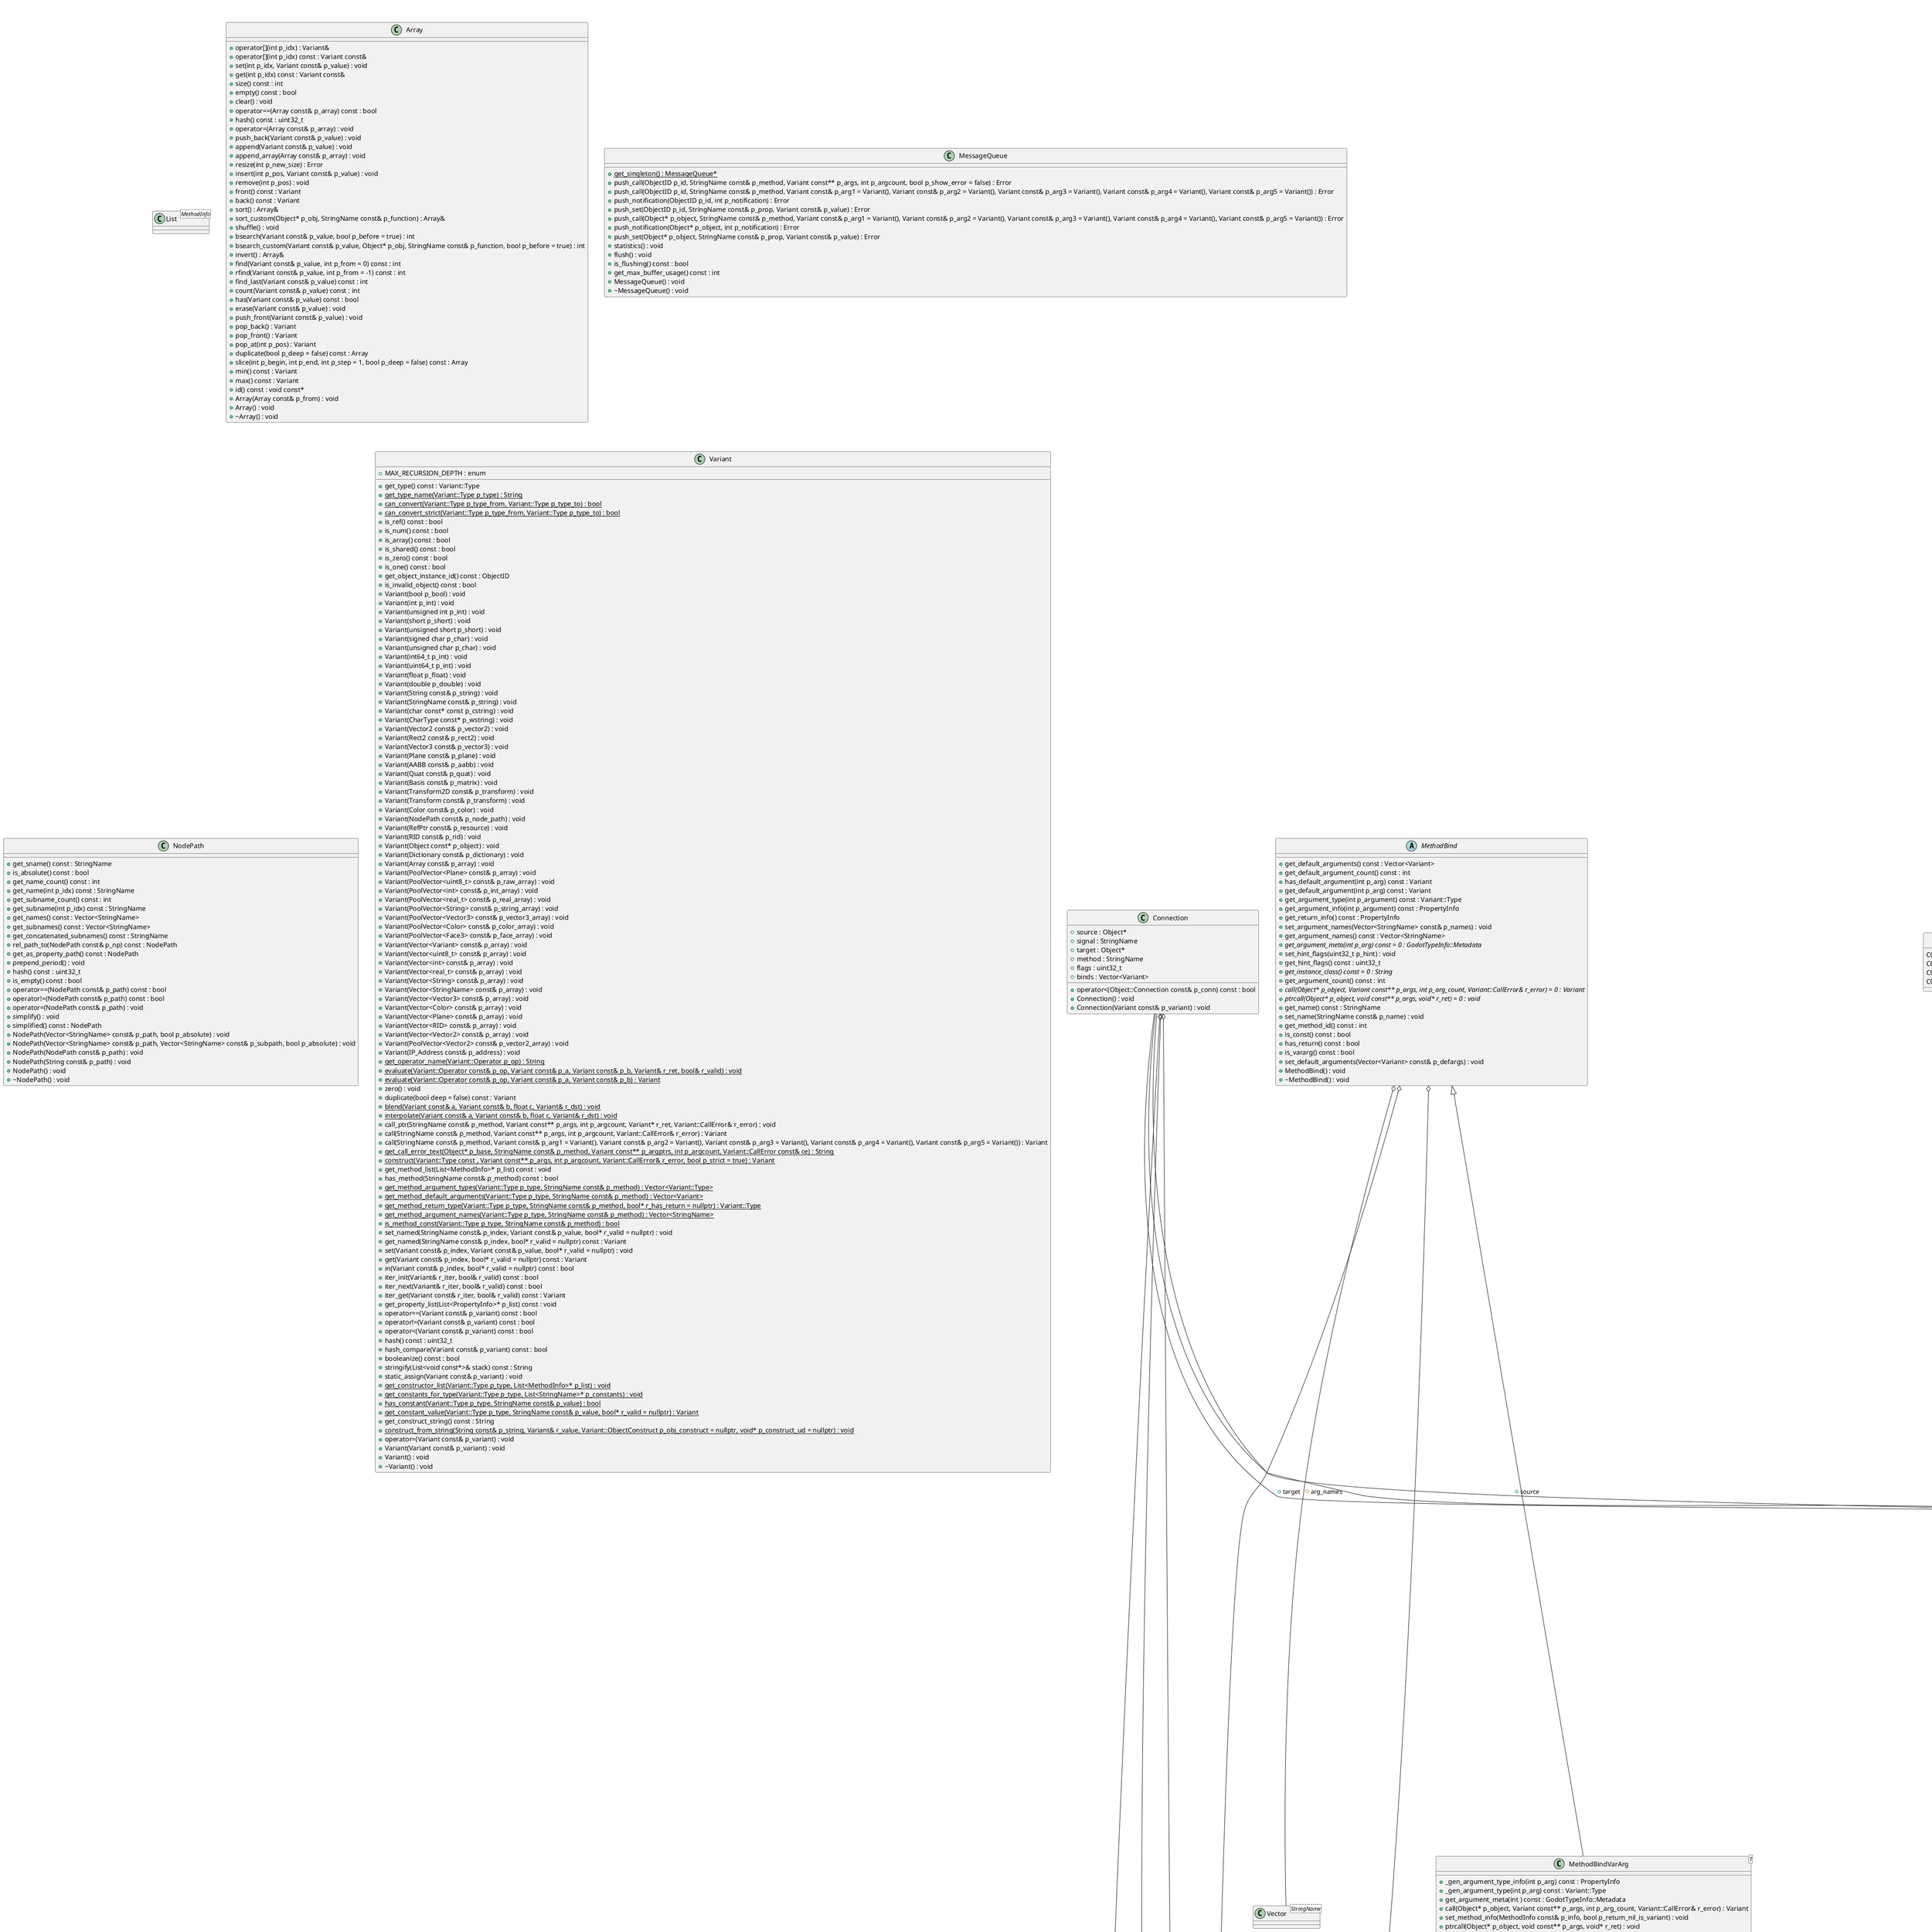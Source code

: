 @startuml
title Godot Object class hierarchy
class "PropertyInfo" as C_0000000010
class C_0000000010 [[https://github.com/godotengine/godot/blob/419e713a29f20bd3351a54d1e6c4c5af7ef4b253/core/object.h#L142{PropertyInfo}]] {
+added_usage(int p_fl) const : PropertyInfo [[[https://github.com/godotengine/godot/blob/419e713a29f20bd3351a54d1e6c4c5af7ef4b253/core/object.h#L150{added_usage}]]]
{static} +from_dict(Dictionary const& p_dict) : PropertyInfo [[[https://github.com/godotengine/godot/blob/419e713a29f20bd3351a54d1e6c4c5af7ef4b253/core/object.h#L158{from_dict}]]]
+PropertyInfo() : void [[[https://github.com/godotengine/godot/blob/419e713a29f20bd3351a54d1e6c4c5af7ef4b253/core/object.h#L160{PropertyInfo}]]]
+PropertyInfo(Variant::Type p_type, String const p_name, PropertyHint p_hint = PROPERTY_HINT_NONE, String const& p_hint_string = "", uint32_t p_usage = PROPERTY_USAGE_DEFAULT, StringName const& p_class_name = StringName()) : void [[[https://github.com/godotengine/godot/blob/419e713a29f20bd3351a54d1e6c4c5af7ef4b253/core/object.h#L166{PropertyInfo}]]]
+PropertyInfo(StringName const& p_class_name) : void [[[https://github.com/godotengine/godot/blob/419e713a29f20bd3351a54d1e6c4c5af7ef4b253/core/object.h#L179{PropertyInfo}]]]
+operator==(PropertyInfo const& p_info) const : bool [[[https://github.com/godotengine/godot/blob/419e713a29f20bd3351a54d1e6c4c5af7ef4b253/core/object.h#L186{operator==}]]]
+operator<(PropertyInfo const& p_info) const : bool [[[https://github.com/godotengine/godot/blob/419e713a29f20bd3351a54d1e6c4c5af7ef4b253/core/object.h#L195{operator<}]]]
+type : Variant::Type [[[https://github.com/godotengine/godot/blob/419e713a29f20bd3351a54d1e6c4c5af7ef4b253/core/object.h#L143{type}]]]
+name : String [[[https://github.com/godotengine/godot/blob/419e713a29f20bd3351a54d1e6c4c5af7ef4b253/core/object.h#L144{name}]]]
+class_name : StringName [[[https://github.com/godotengine/godot/blob/419e713a29f20bd3351a54d1e6c4c5af7ef4b253/core/object.h#L145{class_name}]]]
+hint : PropertyHint [[[https://github.com/godotengine/godot/blob/419e713a29f20bd3351a54d1e6c4c5af7ef4b253/core/object.h#L146{hint}]]]
+hint_string : String [[[https://github.com/godotengine/godot/blob/419e713a29f20bd3351a54d1e6c4c5af7ef4b253/core/object.h#L147{hint_string}]]]
+usage : uint32_t [[[https://github.com/godotengine/godot/blob/419e713a29f20bd3351a54d1e6c4c5af7ef4b253/core/object.h#L148{usage}]]]
}
class "List<PropertyInfo>" as C_0000000035
class C_0000000035 {
}
class "Vector<Variant>" as C_0000000039
class C_0000000039 {
}
class "MethodInfo" as C_0000000034
class C_0000000034 [[https://github.com/godotengine/godot/blob/419e713a29f20bd3351a54d1e6c4c5af7ef4b253/core/object.h#L202{MethodInfo}]] {
+operator==(MethodInfo const& p_method) const : bool [[[https://github.com/godotengine/godot/blob/419e713a29f20bd3351a54d1e6c4c5af7ef4b253/core/object.h#L210{operator==}]]]
+operator<(MethodInfo const& p_method) const : bool [[[https://github.com/godotengine/godot/blob/419e713a29f20bd3351a54d1e6c4c5af7ef4b253/core/object.h#L211{operator<}]]]
{static} +from_dict(Dictionary const& p_dict) : MethodInfo [[[https://github.com/godotengine/godot/blob/419e713a29f20bd3351a54d1e6c4c5af7ef4b253/core/object.h#L215{from_dict}]]]
+MethodInfo() : void [[[https://github.com/godotengine/godot/blob/419e713a29f20bd3351a54d1e6c4c5af7ef4b253/core/object.h#L216{MethodInfo}]]]
+MethodInfo(String const& p_name) : void [[[https://github.com/godotengine/godot/blob/419e713a29f20bd3351a54d1e6c4c5af7ef4b253/core/object.h#L217{MethodInfo}]]]
+MethodInfo(String const& p_name, PropertyInfo const& p_param1) : void [[[https://github.com/godotengine/godot/blob/419e713a29f20bd3351a54d1e6c4c5af7ef4b253/core/object.h#L218{MethodInfo}]]]
+MethodInfo(String const& p_name, PropertyInfo const& p_param1, PropertyInfo const& p_param2) : void [[[https://github.com/godotengine/godot/blob/419e713a29f20bd3351a54d1e6c4c5af7ef4b253/core/object.h#L219{MethodInfo}]]]
+MethodInfo(String const& p_name, PropertyInfo const& p_param1, PropertyInfo const& p_param2, PropertyInfo const& p_param3) : void [[[https://github.com/godotengine/godot/blob/419e713a29f20bd3351a54d1e6c4c5af7ef4b253/core/object.h#L220{MethodInfo}]]]
+MethodInfo(String const& p_name, PropertyInfo const& p_param1, PropertyInfo const& p_param2, PropertyInfo const& p_param3, PropertyInfo const& p_param4) : void [[[https://github.com/godotengine/godot/blob/419e713a29f20bd3351a54d1e6c4c5af7ef4b253/core/object.h#L221{MethodInfo}]]]
+MethodInfo(String const& p_name, PropertyInfo const& p_param1, PropertyInfo const& p_param2, PropertyInfo const& p_param3, PropertyInfo const& p_param4, PropertyInfo const& p_param5) : void [[[https://github.com/godotengine/godot/blob/419e713a29f20bd3351a54d1e6c4c5af7ef4b253/core/object.h#L222{MethodInfo}]]]
+MethodInfo(Variant::Type ret) : void [[[https://github.com/godotengine/godot/blob/419e713a29f20bd3351a54d1e6c4c5af7ef4b253/core/object.h#L223{MethodInfo}]]]
+MethodInfo(Variant::Type ret, String const& p_name) : void [[[https://github.com/godotengine/godot/blob/419e713a29f20bd3351a54d1e6c4c5af7ef4b253/core/object.h#L224{MethodInfo}]]]
+MethodInfo(Variant::Type ret, String const& p_name, PropertyInfo const& p_param1) : void [[[https://github.com/godotengine/godot/blob/419e713a29f20bd3351a54d1e6c4c5af7ef4b253/core/object.h#L225{MethodInfo}]]]
+MethodInfo(Variant::Type ret, String const& p_name, PropertyInfo const& p_param1, PropertyInfo const& p_param2) : void [[[https://github.com/godotengine/godot/blob/419e713a29f20bd3351a54d1e6c4c5af7ef4b253/core/object.h#L226{MethodInfo}]]]
+MethodInfo(Variant::Type ret, String const& p_name, PropertyInfo const& p_param1, PropertyInfo const& p_param2, PropertyInfo const& p_param3) : void [[[https://github.com/godotengine/godot/blob/419e713a29f20bd3351a54d1e6c4c5af7ef4b253/core/object.h#L227{MethodInfo}]]]
+MethodInfo(Variant::Type ret, String const& p_name, PropertyInfo const& p_param1, PropertyInfo const& p_param2, PropertyInfo const& p_param3, PropertyInfo const& p_param4) : void [[[https://github.com/godotengine/godot/blob/419e713a29f20bd3351a54d1e6c4c5af7ef4b253/core/object.h#L228{MethodInfo}]]]
+MethodInfo(Variant::Type ret, String const& p_name, PropertyInfo const& p_param1, PropertyInfo const& p_param2, PropertyInfo const& p_param3, PropertyInfo const& p_param4, PropertyInfo const& p_param5) : void [[[https://github.com/godotengine/godot/blob/419e713a29f20bd3351a54d1e6c4c5af7ef4b253/core/object.h#L229{MethodInfo}]]]
+MethodInfo(PropertyInfo const& p_ret, String const& p_name) : void [[[https://github.com/godotengine/godot/blob/419e713a29f20bd3351a54d1e6c4c5af7ef4b253/core/object.h#L230{MethodInfo}]]]
+MethodInfo(PropertyInfo const& p_ret, String const& p_name, PropertyInfo const& p_param1) : void [[[https://github.com/godotengine/godot/blob/419e713a29f20bd3351a54d1e6c4c5af7ef4b253/core/object.h#L231{MethodInfo}]]]
+MethodInfo(PropertyInfo const& p_ret, String const& p_name, PropertyInfo const& p_param1, PropertyInfo const& p_param2) : void [[[https://github.com/godotengine/godot/blob/419e713a29f20bd3351a54d1e6c4c5af7ef4b253/core/object.h#L232{MethodInfo}]]]
+MethodInfo(PropertyInfo const& p_ret, String const& p_name, PropertyInfo const& p_param1, PropertyInfo const& p_param2, PropertyInfo const& p_param3) : void [[[https://github.com/godotengine/godot/blob/419e713a29f20bd3351a54d1e6c4c5af7ef4b253/core/object.h#L233{MethodInfo}]]]
+MethodInfo(PropertyInfo const& p_ret, String const& p_name, PropertyInfo const& p_param1, PropertyInfo const& p_param2, PropertyInfo const& p_param3, PropertyInfo const& p_param4) : void [[[https://github.com/godotengine/godot/blob/419e713a29f20bd3351a54d1e6c4c5af7ef4b253/core/object.h#L234{MethodInfo}]]]
+MethodInfo(PropertyInfo const& p_ret, String const& p_name, PropertyInfo const& p_param1, PropertyInfo const& p_param2, PropertyInfo const& p_param3, PropertyInfo const& p_param4, PropertyInfo const& p_param5) : void [[[https://github.com/godotengine/godot/blob/419e713a29f20bd3351a54d1e6c4c5af7ef4b253/core/object.h#L235{MethodInfo}]]]
+name : String [[[https://github.com/godotengine/godot/blob/419e713a29f20bd3351a54d1e6c4c5af7ef4b253/core/object.h#L203{name}]]]
+return_val : PropertyInfo [[[https://github.com/godotengine/godot/blob/419e713a29f20bd3351a54d1e6c4c5af7ef4b253/core/object.h#L204{return_val}]]]
+flags : uint32_t [[[https://github.com/godotengine/godot/blob/419e713a29f20bd3351a54d1e6c4c5af7ef4b253/core/object.h#L205{flags}]]]
+id : int [[[https://github.com/godotengine/godot/blob/419e713a29f20bd3351a54d1e6c4c5af7ef4b253/core/object.h#L206{id}]]]
+arguments : List<PropertyInfo> [[[https://github.com/godotengine/godot/blob/419e713a29f20bd3351a54d1e6c4c5af7ef4b253/core/object.h#L207{arguments}]]]
+default_arguments : Vector<Variant> [[[https://github.com/godotengine/godot/blob/419e713a29f20bd3351a54d1e6c4c5af7ef4b253/core/object.h#L208{default_arguments}]]]
}
class "ObjectRC" as C_0000000212
class C_0000000212 [[https://github.com/godotengine/godot/blob/419e713a29f20bd3351a54d1e6c4c5af7ef4b253/core/object.h#L401{ObjectRC}]] {
}
class "HashMap<StringName,Object::Signal>" as C_0000000218
class C_0000000218 {
}
class "List<Object::Connection>" as C_0000000223
class C_0000000223 {
}
class "Set<>" as C_0000000227
class C_0000000227 {
}
class "Set<String>" as C_0000000231
class C_0000000231 {
}
class "SafeNumeric<uint32_t>" as C_0000000248
class C_0000000248 {
}
class "Object" as C_0000000216
class C_0000000216 [[https://github.com/godotengine/godot/blob/419e713a29f20bd3351a54d1e6c4c5af7ef4b253/core/object.h#L403{Object}]] {
{static} +initialize_class() : void [[[https://github.com/godotengine/godot/blob/419e713a29f20bd3351a54d1e6c4c5af7ef4b253/core/object.h#L570{initialize_class}]]]
{static} +register_custom_data_to_otdb() : void [[[https://github.com/godotengine/godot/blob/419e713a29f20bd3351a54d1e6c4c5af7ef4b253/core/object.h#L571{register_custom_data_to_otdb}]]]
+_change_notify(char const* p_property = "") : void [[[https://github.com/godotengine/godot/blob/419e713a29f20bd3351a54d1e6c4c5af7ef4b253/core/object.h#L575{_change_notify}]]]
{static} +get_class_ptr_static() : void* [[[https://github.com/godotengine/godot/blob/419e713a29f20bd3351a54d1e6c4c5af7ef4b253/core/object.h#L584{get_class_ptr_static}]]]
+_use_rc() : ObjectRC* [[[https://github.com/godotengine/godot/blob/419e713a29f20bd3351a54d1e6c4c5af7ef4b253/core/object.h#L589{_use_rc}]]]
+_is_gpl_reversed() const : bool [[[https://github.com/godotengine/godot/blob/419e713a29f20bd3351a54d1e6c4c5af7ef4b253/core/object.h#L591{_is_gpl_reversed}]]]
+get_instance_id() const : ObjectID [[[https://github.com/godotengine/godot/blob/419e713a29f20bd3351a54d1e6c4c5af7ef4b253/core/object.h#L593{get_instance_id}]]]
+add_change_receptor(Object* p_receptor) : void [[[https://github.com/godotengine/godot/blob/419e713a29f20bd3351a54d1e6c4c5af7ef4b253/core/object.h#L596{add_change_receptor}]]]
+remove_change_receptor(Object* p_receptor) : void [[[https://github.com/godotengine/godot/blob/419e713a29f20bd3351a54d1e6c4c5af7ef4b253/core/object.h#L597{remove_change_receptor}]]]
+cast_to(Object* p_object) : T* [[[https://github.com/godotengine/godot/blob/419e713a29f20bd3351a54d1e6c4c5af7ef4b253/core/object.h#L600{cast_to}]]]
+cast_to(Object const* p_object) : T const* [[[https://github.com/godotengine/godot/blob/419e713a29f20bd3351a54d1e6c4c5af7ef4b253/core/object.h#L614{cast_to}]]]
{static} +get_inheritance_list_static(List<String>* p_inheritance_list) : void [[[https://github.com/godotengine/godot/blob/419e713a29f20bd3351a54d1e6c4c5af7ef4b253/core/object.h#L634{get_inheritance_list_static}]]]
{static} +get_class_static() : String [[[https://github.com/godotengine/godot/blob/419e713a29f20bd3351a54d1e6c4c5af7ef4b253/core/object.h#L636{get_class_static}]]]
{static} +get_parent_class_static() : String [[[https://github.com/godotengine/godot/blob/419e713a29f20bd3351a54d1e6c4c5af7ef4b253/core/object.h#L637{get_parent_class_static}]]]
{static} +get_category_static() : String [[[https://github.com/godotengine/godot/blob/419e713a29f20bd3351a54d1e6c4c5af7ef4b253/core/object.h#L638{get_category_static}]]]
+get_class() const : String [[[https://github.com/godotengine/godot/blob/419e713a29f20bd3351a54d1e6c4c5af7ef4b253/core/object.h#L640{get_class}]]]
+get_save_class() const : String [[[https://github.com/godotengine/godot/blob/419e713a29f20bd3351a54d1e6c4c5af7ef4b253/core/object.h#L641{get_save_class}]]]
+is_class(String const& p_class) const : bool [[[https://github.com/godotengine/godot/blob/419e713a29f20bd3351a54d1e6c4c5af7ef4b253/core/object.h#L643{is_class}]]]
+is_class_ptr(void* p_ptr) const : bool [[[https://github.com/godotengine/godot/blob/419e713a29f20bd3351a54d1e6c4c5af7ef4b253/core/object.h#L644{is_class_ptr}]]]
+get_class_name() const : StringName const& [[[https://github.com/godotengine/godot/blob/419e713a29f20bd3351a54d1e6c4c5af7ef4b253/core/object.h#L646{get_class_name}]]]
+set(StringName const& p_name, Variant const& p_value, bool* r_valid = nullptr) : void [[[https://github.com/godotengine/godot/blob/419e713a29f20bd3351a54d1e6c4c5af7ef4b253/core/object.h#L658{set}]]]
+get(StringName const& p_name, bool* r_valid = nullptr) const : Variant [[[https://github.com/godotengine/godot/blob/419e713a29f20bd3351a54d1e6c4c5af7ef4b253/core/object.h#L659{get}]]]
+set_indexed(Vector<StringName> const& p_names, Variant const& p_value, bool* r_valid = nullptr) : void [[[https://github.com/godotengine/godot/blob/419e713a29f20bd3351a54d1e6c4c5af7ef4b253/core/object.h#L660{set_indexed}]]]
+get_indexed(Vector<StringName> const& p_names, bool* r_valid = nullptr) const : Variant [[[https://github.com/godotengine/godot/blob/419e713a29f20bd3351a54d1e6c4c5af7ef4b253/core/object.h#L661{get_indexed}]]]
+get_property_list(List<PropertyInfo>* p_list, bool p_reversed = false) const : void [[[https://github.com/godotengine/godot/blob/419e713a29f20bd3351a54d1e6c4c5af7ef4b253/core/object.h#L663{get_property_list}]]]
+has_method(StringName const& p_method) const : bool [[[https://github.com/godotengine/godot/blob/419e713a29f20bd3351a54d1e6c4c5af7ef4b253/core/object.h#L665{has_method}]]]
+get_method_list(List<MethodInfo>* p_list) const : void [[[https://github.com/godotengine/godot/blob/419e713a29f20bd3351a54d1e6c4c5af7ef4b253/core/object.h#L666{get_method_list}]]]
+callv(StringName const& p_method, Array const& p_args) : Variant [[[https://github.com/godotengine/godot/blob/419e713a29f20bd3351a54d1e6c4c5af7ef4b253/core/object.h#L667{callv}]]]
+call(StringName const& p_method, Variant const** p_args, int p_argcount, Variant::CallError& r_error) : Variant [[[https://github.com/godotengine/godot/blob/419e713a29f20bd3351a54d1e6c4c5af7ef4b253/core/object.h#L668{call}]]]
+call_multilevel(StringName const& p_method, Variant const** p_args, int p_argcount) : void [[[https://github.com/godotengine/godot/blob/419e713a29f20bd3351a54d1e6c4c5af7ef4b253/core/object.h#L669{call_multilevel}]]]
+call_multilevel_reversed(StringName const& p_method, Variant const** p_args, int p_argcount) : void [[[https://github.com/godotengine/godot/blob/419e713a29f20bd3351a54d1e6c4c5af7ef4b253/core/object.h#L670{call_multilevel_reversed}]]]
+call(StringName const& p_name, Variant const& p_arg1 = Variant(), Variant const& p_arg2 = Variant(), Variant const& p_arg3 = Variant(), Variant const& p_arg4 = Variant(), Variant const& p_arg5 = Variant()) : Variant [[[https://github.com/godotengine/godot/blob/419e713a29f20bd3351a54d1e6c4c5af7ef4b253/core/object.h#L671{call}]]]
+call_multilevel(StringName const& p_name, Variant const& p_arg1 = Variant(), Variant const& p_arg2 = Variant(), Variant const& p_arg3 = Variant(), Variant const& p_arg4 = Variant(), Variant const& p_arg5 = Variant()) : void [[[https://github.com/godotengine/godot/blob/419e713a29f20bd3351a54d1e6c4c5af7ef4b253/core/object.h#L672{call_multilevel}]]]
+notification(int p_notification, bool p_reversed = false) : void [[[https://github.com/godotengine/godot/blob/419e713a29f20bd3351a54d1e6c4c5af7ef4b253/core/object.h#L674{notification}]]]
+notification_callback(int p_message_type) : void [[[https://github.com/godotengine/godot/blob/419e713a29f20bd3351a54d1e6c4c5af7ef4b253/core/object.h#L675{notification_callback}]]]
+to_string() : String [[[https://github.com/godotengine/godot/blob/419e713a29f20bd3351a54d1e6c4c5af7ef4b253/core/object.h#L676{to_string}]]]
+getvar(Variant const& p_key, bool* r_valid = nullptr) const : Variant [[[https://github.com/godotengine/godot/blob/419e713a29f20bd3351a54d1e6c4c5af7ef4b253/core/object.h#L679{getvar}]]]
+setvar(Variant const& p_key, Variant const& p_value, bool* r_valid = nullptr) : void [[[https://github.com/godotengine/godot/blob/419e713a29f20bd3351a54d1e6c4c5af7ef4b253/core/object.h#L680{setvar}]]]
+set_script(RefPtr const& p_script) : void [[[https://github.com/godotengine/godot/blob/419e713a29f20bd3351a54d1e6c4c5af7ef4b253/core/object.h#L684{set_script}]]]
+get_script() const : RefPtr [[[https://github.com/godotengine/godot/blob/419e713a29f20bd3351a54d1e6c4c5af7ef4b253/core/object.h#L685{get_script}]]]
+has_meta(String const& p_name) const : bool [[[https://github.com/godotengine/godot/blob/419e713a29f20bd3351a54d1e6c4c5af7ef4b253/core/object.h#L689{has_meta}]]]
+set_meta(String const& p_name, Variant const& p_value) : void [[[https://github.com/godotengine/godot/blob/419e713a29f20bd3351a54d1e6c4c5af7ef4b253/core/object.h#L690{set_meta}]]]
+remove_meta(String const& p_name) : void [[[https://github.com/godotengine/godot/blob/419e713a29f20bd3351a54d1e6c4c5af7ef4b253/core/object.h#L691{remove_meta}]]]
+get_meta(String const& p_name) const : Variant [[[https://github.com/godotengine/godot/blob/419e713a29f20bd3351a54d1e6c4c5af7ef4b253/core/object.h#L692{get_meta}]]]
+get_meta_list(List<String>* p_list) const : void [[[https://github.com/godotengine/godot/blob/419e713a29f20bd3351a54d1e6c4c5af7ef4b253/core/object.h#L693{get_meta_list}]]]
+set_edited(bool p_edited) : void [[[https://github.com/godotengine/godot/blob/419e713a29f20bd3351a54d1e6c4c5af7ef4b253/core/object.h#L696{set_edited}]]]
+is_edited() const : bool [[[https://github.com/godotengine/godot/blob/419e713a29f20bd3351a54d1e6c4c5af7ef4b253/core/object.h#L697{is_edited}]]]
+get_edited_version() const : uint32_t [[[https://github.com/godotengine/godot/blob/419e713a29f20bd3351a54d1e6c4c5af7ef4b253/core/object.h#L698{get_edited_version}]]]
+set_script_instance(ScriptInstance* p_instance) : void [[[https://github.com/godotengine/godot/blob/419e713a29f20bd3351a54d1e6c4c5af7ef4b253/core/object.h#L701{set_script_instance}]]]
+get_script_instance() const : ScriptInstance* [[[https://github.com/godotengine/godot/blob/419e713a29f20bd3351a54d1e6c4c5af7ef4b253/core/object.h#L702{get_script_instance}]]]
+set_script_and_instance(RefPtr const& p_script, ScriptInstance* p_instance) : void [[[https://github.com/godotengine/godot/blob/419e713a29f20bd3351a54d1e6c4c5af7ef4b253/core/object.h#L704{set_script_and_instance}]]]
+add_user_signal(MethodInfo const& p_signal) : void [[[https://github.com/godotengine/godot/blob/419e713a29f20bd3351a54d1e6c4c5af7ef4b253/core/object.h#L706{add_user_signal}]]]
+emit_signal(StringName const& p_name, Variant const& p_arg1 = Variant(), Variant const& p_arg2 = Variant(), Variant const& p_arg3 = Variant(), Variant const& p_arg4 = Variant(), Variant const& p_arg5 = Variant()) : Error [[[https://github.com/godotengine/godot/blob/419e713a29f20bd3351a54d1e6c4c5af7ef4b253/core/object.h#L707{emit_signal}]]]
+emit_signal(StringName const& p_name, Variant const** p_args, int p_argcount) : Error [[[https://github.com/godotengine/godot/blob/419e713a29f20bd3351a54d1e6c4c5af7ef4b253/core/object.h#L708{emit_signal}]]]
+has_signal(StringName const& p_name) const : bool [[[https://github.com/godotengine/godot/blob/419e713a29f20bd3351a54d1e6c4c5af7ef4b253/core/object.h#L709{has_signal}]]]
+get_signal_list(List<MethodInfo>* p_signals) const : void [[[https://github.com/godotengine/godot/blob/419e713a29f20bd3351a54d1e6c4c5af7ef4b253/core/object.h#L710{get_signal_list}]]]
+get_signal_connection_list(StringName const& p_signal, List<Object::Connection>* p_connections) const : void [[[https://github.com/godotengine/godot/blob/419e713a29f20bd3351a54d1e6c4c5af7ef4b253/core/object.h#L711{get_signal_connection_list}]]]
+get_all_signal_connections(List<Object::Connection>* p_connections) const : void [[[https://github.com/godotengine/godot/blob/419e713a29f20bd3351a54d1e6c4c5af7ef4b253/core/object.h#L712{get_all_signal_connections}]]]
+get_persistent_signal_connection_count() const : int [[[https://github.com/godotengine/godot/blob/419e713a29f20bd3351a54d1e6c4c5af7ef4b253/core/object.h#L713{get_persistent_signal_connection_count}]]]
+get_signals_connected_to_this(List<Object::Connection>* p_connections) const : void [[[https://github.com/godotengine/godot/blob/419e713a29f20bd3351a54d1e6c4c5af7ef4b253/core/object.h#L714{get_signals_connected_to_this}]]]
+connect(StringName const& p_signal, Object* p_to_object, StringName const& p_to_method, Vector<Variant> const& p_binds = Vector<Variant>(), uint32_t p_flags = 0) : Error [[[https://github.com/godotengine/godot/blob/419e713a29f20bd3351a54d1e6c4c5af7ef4b253/core/object.h#L716{connect}]]]
+disconnect(StringName const& p_signal, Object* p_to_object, StringName const& p_to_method) : void [[[https://github.com/godotengine/godot/blob/419e713a29f20bd3351a54d1e6c4c5af7ef4b253/core/object.h#L717{disconnect}]]]
+is_connected(StringName const& p_signal, Object* p_to_object, StringName const& p_to_method) const : bool [[[https://github.com/godotengine/godot/blob/419e713a29f20bd3351a54d1e6c4c5af7ef4b253/core/object.h#L718{is_connected}]]]
+call_deferred(StringName const& p_method, Variant const& p_arg1 = Variant(), Variant const& p_arg2 = Variant(), Variant const& p_arg3 = Variant(), Variant const& p_arg4 = Variant(), Variant const& p_arg5 = Variant()) : void [[[https://github.com/godotengine/godot/blob/419e713a29f20bd3351a54d1e6c4c5af7ef4b253/core/object.h#L720{call_deferred}]]]
+set_deferred(StringName const& p_property, Variant const& p_value) : void [[[https://github.com/godotengine/godot/blob/419e713a29f20bd3351a54d1e6c4c5af7ef4b253/core/object.h#L721{set_deferred}]]]
+set_block_signals(bool p_block) : void [[[https://github.com/godotengine/godot/blob/419e713a29f20bd3351a54d1e6c4c5af7ef4b253/core/object.h#L723{set_block_signals}]]]
+is_blocking_signals() const : bool [[[https://github.com/godotengine/godot/blob/419e713a29f20bd3351a54d1e6c4c5af7ef4b253/core/object.h#L724{is_blocking_signals}]]]
+get_static_property_type(StringName const& p_property, bool* r_valid = nullptr) const : Variant::Type [[[https://github.com/godotengine/godot/blob/419e713a29f20bd3351a54d1e6c4c5af7ef4b253/core/object.h#L726{get_static_property_type}]]]
+get_static_property_type_indexed(Vector<StringName> const& p_path, bool* r_valid = nullptr) const : Variant::Type [[[https://github.com/godotengine/godot/blob/419e713a29f20bd3351a54d1e6c4c5af7ef4b253/core/object.h#L727{get_static_property_type_indexed}]]]
+get_translatable_strings(List<String>* p_strings) const : void [[[https://github.com/godotengine/godot/blob/419e713a29f20bd3351a54d1e6c4c5af7ef4b253/core/object.h#L729{get_translatable_strings}]]]
+get_argument_options(StringName const& p_function, int p_idx, List<String>* r_options) const : void [[[https://github.com/godotengine/godot/blob/419e713a29f20bd3351a54d1e6c4c5af7ef4b253/core/object.h#L731{get_argument_options}]]]
+tr(StringName const& p_message) const : StringName [[[https://github.com/godotengine/godot/blob/419e713a29f20bd3351a54d1e6c4c5af7ef4b253/core/object.h#L733{tr}]]]
+is_queued_for_deletion() const : bool [[[https://github.com/godotengine/godot/blob/419e713a29f20bd3351a54d1e6c4c5af7ef4b253/core/object.h#L736{is_queued_for_deletion}]]]
+set_message_translation(bool p_enable) : void [[[https://github.com/godotengine/godot/blob/419e713a29f20bd3351a54d1e6c4c5af7ef4b253/core/object.h#L738{set_message_translation}]]]
+can_translate_messages() const : bool [[[https://github.com/godotengine/godot/blob/419e713a29f20bd3351a54d1e6c4c5af7ef4b253/core/object.h#L739{can_translate_messages}]]]
+editor_set_section_unfold(String const& p_section, bool p_unfolded) : void [[[https://github.com/godotengine/godot/blob/419e713a29f20bd3351a54d1e6c4c5af7ef4b253/core/object.h#L742{editor_set_section_unfold}]]]
+editor_is_section_unfolded(String const& p_section) : bool [[[https://github.com/godotengine/godot/blob/419e713a29f20bd3351a54d1e6c4c5af7ef4b253/core/object.h#L743{editor_is_section_unfolded}]]]
+editor_get_section_folding() const : Set<String> const& [[[https://github.com/godotengine/godot/blob/419e713a29f20bd3351a54d1e6c4c5af7ef4b253/core/object.h#L744{editor_get_section_folding}]]]
+editor_clear_section_folding() : void [[[https://github.com/godotengine/godot/blob/419e713a29f20bd3351a54d1e6c4c5af7ef4b253/core/object.h#L745{editor_clear_section_folding}]]]
+get_script_instance_binding(int p_script_language_index) : void* [[[https://github.com/godotengine/godot/blob/419e713a29f20bd3351a54d1e6c4c5af7ef4b253/core/object.h#L750{get_script_instance_binding}]]]
+has_script_instance_binding(int p_script_language_index) : bool [[[https://github.com/godotengine/godot/blob/419e713a29f20bd3351a54d1e6c4c5af7ef4b253/core/object.h#L751{has_script_instance_binding}]]]
+set_script_instance_binding(int p_script_language_index, void* p_data) : void [[[https://github.com/godotengine/godot/blob/419e713a29f20bd3351a54d1e6c4c5af7ef4b253/core/object.h#L752{set_script_instance_binding}]]]
+clear_internal_resource_paths() : void [[[https://github.com/godotengine/godot/blob/419e713a29f20bd3351a54d1e6c4c5af7ef4b253/core/object.h#L754{clear_internal_resource_paths}]]]
+Object() : void [[[https://github.com/godotengine/godot/blob/419e713a29f20bd3351a54d1e6c4c5af7ef4b253/core/object.h#L756{Object}]]]
+~Object() : void [[[https://github.com/godotengine/godot/blob/419e713a29f20bd3351a54d1e6c4c5af7ef4b253/core/object.h#L757{~Object}]]]
+NOTIFICATION_POSTINITIALIZE : enum
+NOTIFICATION_PREDELETE : enum
+_is_queued_for_deletion : bool [[[https://github.com/godotengine/godot/blob/419e713a29f20bd3351a54d1e6c4c5af7ef4b253/core/object.h#L735{_is_queued_for_deletion}]]]
}
enum "ConnectFlags" as C_0000000385
enum C_0000000385 [[https://github.com/godotengine/godot/blob/419e713a29f20bd3351a54d1e6c4c5af7ef4b253/core/object.h#L405{ConnectFlags}]] {
CONNECT_DEFERRED
CONNECT_PERSIST
CONNECT_ONESHOT
CONNECT_REFERENCE_COUNTED
}
class "Connection" as C_0000000389
class C_0000000389 [[https://github.com/godotengine/godot/blob/419e713a29f20bd3351a54d1e6c4c5af7ef4b253/core/object.h#L413{Connection}]] {
+operator<(Object::Connection const& p_conn) const : bool [[[https://github.com/godotengine/godot/blob/419e713a29f20bd3351a54d1e6c4c5af7ef4b253/core/object.h#L420{operator<}]]]
+Connection() : void [[[https://github.com/godotengine/godot/blob/419e713a29f20bd3351a54d1e6c4c5af7ef4b253/core/object.h#L423{Connection}]]]
+Connection(Variant const& p_variant) : void [[[https://github.com/godotengine/godot/blob/419e713a29f20bd3351a54d1e6c4c5af7ef4b253/core/object.h#L428{Connection}]]]
+source : Object* [[[https://github.com/godotengine/godot/blob/419e713a29f20bd3351a54d1e6c4c5af7ef4b253/core/object.h#L414{source}]]]
+signal : StringName [[[https://github.com/godotengine/godot/blob/419e713a29f20bd3351a54d1e6c4c5af7ef4b253/core/object.h#L415{signal}]]]
+target : Object* [[[https://github.com/godotengine/godot/blob/419e713a29f20bd3351a54d1e6c4c5af7ef4b253/core/object.h#L416{target}]]]
+method : StringName [[[https://github.com/godotengine/godot/blob/419e713a29f20bd3351a54d1e6c4c5af7ef4b253/core/object.h#L417{method}]]]
+flags : uint32_t [[[https://github.com/godotengine/godot/blob/419e713a29f20bd3351a54d1e6c4c5af7ef4b253/core/object.h#L418{flags}]]]
+binds : Vector<Variant> [[[https://github.com/godotengine/godot/blob/419e713a29f20bd3351a54d1e6c4c5af7ef4b253/core/object.h#L419{binds}]]]
}
class "Signal" as C_0000000407
class C_0000000407 [[https://github.com/godotengine/godot/blob/419e713a29f20bd3351a54d1e6c4c5af7ef4b253/core/object.h#L442{Signal}]] {
+Signal() : void [[[https://github.com/godotengine/godot/blob/419e713a29f20bd3351a54d1e6c4c5af7ef4b253/core/object.h#L465{Signal}]]]
+user : MethodInfo [[[https://github.com/godotengine/godot/blob/419e713a29f20bd3351a54d1e6c4c5af7ef4b253/core/object.h#L463{user}]]]
+slot_map : VMap<Object::Signal::Target,Object::Signal::Slot> [[[https://github.com/godotengine/godot/blob/419e713a29f20bd3351a54d1e6c4c5af7ef4b253/core/object.h#L464{slot_map}]]]
}
class "ObjectDB" as C_0000000606
class C_0000000606 [[https://github.com/godotengine/godot/blob/419e713a29f20bd3351a54d1e6c4c5af7ef4b253/core/object.h#L763{ObjectDB}]] {
{static} +get_instance(ObjectID p_instance_id) : Object* [[[https://github.com/godotengine/godot/blob/419e713a29f20bd3351a54d1e6c4c5af7ef4b253/core/object.h#L791{get_instance}]]]
{static} +debug_objects(ObjectDB::DebugFunc p_func) : void [[[https://github.com/godotengine/godot/blob/419e713a29f20bd3351a54d1e6c4c5af7ef4b253/core/object.h#L792{debug_objects}]]]
{static} +get_object_count() : int [[[https://github.com/godotengine/godot/blob/419e713a29f20bd3351a54d1e6c4c5af7ef4b253/core/object.h#L793{get_object_count}]]]
{static} +instance_validate(Object* p_ptr) : bool [[[https://github.com/godotengine/godot/blob/419e713a29f20bd3351a54d1e6c4c5af7ef4b253/core/object.h#L796{instance_validate}]]]
}
class "ObjectPtrHash" as C_0000000614
class C_0000000614 [[https://github.com/godotengine/godot/blob/419e713a29f20bd3351a54d1e6c4c5af7ef4b253/core/object.h#L764{ObjectPtrHash}]] {
{static} +hash(Object const* p_obj) : uint32_t [[[https://github.com/godotengine/godot/blob/419e713a29f20bd3351a54d1e6c4c5af7ef4b253/core/object.h#L765{hash}]]]
}
class "_ObjectDebugLock" as C_0000000628
class C_0000000628 [[https://github.com/godotengine/godot/blob/419e713a29f20bd3351a54d1e6c4c5af7ef4b253/core/object.cpp#L45{_ObjectDebugLock}]] {
+_ObjectDebugLock(Object* p_obj) : void [[[https://github.com/godotengine/godot/blob/419e713a29f20bd3351a54d1e6c4c5af7ef4b253/core/object.cpp#L48{_ObjectDebugLock}]]]
+~_ObjectDebugLock() : void [[[https://github.com/godotengine/godot/blob/419e713a29f20bd3351a54d1e6c4c5af7ef4b253/core/object.cpp#L52{~_ObjectDebugLock}]]]
+obj : Object* [[[https://github.com/godotengine/godot/blob/419e713a29f20bd3351a54d1e6c4c5af7ef4b253/core/object.cpp#L46{obj}]]]
}
class "_ObjectSignalDisconnectData" as C_0000000634
class C_0000000634 [[https://github.com/godotengine/godot/blob/419e713a29f20bd3351a54d1e6c4c5af7ef4b253/core/object.cpp#L1128{_ObjectSignalDisconnectData}]] {
+signal : StringName [[[https://github.com/godotengine/godot/blob/419e713a29f20bd3351a54d1e6c4c5af7ef4b253/core/object.cpp#L1129{signal}]]]
+target : Object* [[[https://github.com/godotengine/godot/blob/419e713a29f20bd3351a54d1e6c4c5af7ef4b253/core/object.cpp#L1130{target}]]]
+method : StringName [[[https://github.com/godotengine/godot/blob/419e713a29f20bd3351a54d1e6c4c5af7ef4b253/core/object.cpp#L1131{method}]]]
}
class "Vector<StringName>" as C_0000000639
class C_0000000639 {
}
class "ClassDB" as C_0000000652
class C_0000000652 [[https://github.com/godotengine/godot/blob/419e713a29f20bd3351a54d1e6c4c5af7ef4b253/core/class_db.h#L93{ClassDB}]] {
+creator() : Object* [[[https://github.com/godotengine/godot/blob/419e713a29f20bd3351a54d1e6c4c5af7ef4b253/core/class_db.h#L139{creator}]]]
{static} +bind_methodfi(uint32_t p_flags, MethodBind* p_bind, MethodDefinition const& method_name, Variant const** p_defs, int p_defcount) : MethodBind* [[[https://github.com/godotengine/godot/blob/419e713a29f20bd3351a54d1e6c4c5af7ef4b253/core/class_db.h#L149{bind_methodfi}]]]
{static} +_add_class2(StringName const& p_class, StringName const& p_inherits) : void [[[https://github.com/godotengine/godot/blob/419e713a29f20bd3351a54d1e6c4c5af7ef4b253/core/class_db.h#L156{_add_class2}]]]
+_add_class() : void [[[https://github.com/godotengine/godot/blob/419e713a29f20bd3351a54d1e6c4c5af7ef4b253/core/class_db.h#L169{_add_class}]]]
+register_class() : void [[[https://github.com/godotengine/godot/blob/419e713a29f20bd3351a54d1e6c4c5af7ef4b253/core/class_db.h#L174{register_class}]]]
+register_virtual_class() : void [[[https://github.com/godotengine/godot/blob/419e713a29f20bd3351a54d1e6c4c5af7ef4b253/core/class_db.h#L186{register_virtual_class}]]]
+_create_ptr_func() : Object* [[[https://github.com/godotengine/godot/blob/419e713a29f20bd3351a54d1e6c4c5af7ef4b253/core/class_db.h#L197{_create_ptr_func}]]]
+register_custom_instance_class() : void [[[https://github.com/godotengine/godot/blob/419e713a29f20bd3351a54d1e6c4c5af7ef4b253/core/class_db.h#L202{register_custom_instance_class}]]]
{static} +get_class_list(List<StringName>* p_classes) : void [[[https://github.com/godotengine/godot/blob/419e713a29f20bd3351a54d1e6c4c5af7ef4b253/core/class_db.h#L213{get_class_list}]]]
{static} +get_inheriters_from_class(StringName const& p_class, List<StringName>* p_classes) : void [[[https://github.com/godotengine/godot/blob/419e713a29f20bd3351a54d1e6c4c5af7ef4b253/core/class_db.h#L214{get_inheriters_from_class}]]]
{static} +get_direct_inheriters_from_class(StringName const& p_class, List<StringName>* p_classes) : void [[[https://github.com/godotengine/godot/blob/419e713a29f20bd3351a54d1e6c4c5af7ef4b253/core/class_db.h#L215{get_direct_inheriters_from_class}]]]
{static} +get_parent_class_nocheck(StringName const& p_class) : StringName [[[https://github.com/godotengine/godot/blob/419e713a29f20bd3351a54d1e6c4c5af7ef4b253/core/class_db.h#L216{get_parent_class_nocheck}]]]
{static} +get_parent_class(StringName const& p_class) : StringName [[[https://github.com/godotengine/godot/blob/419e713a29f20bd3351a54d1e6c4c5af7ef4b253/core/class_db.h#L217{get_parent_class}]]]
{static} +class_exists(StringName const& p_class) : bool [[[https://github.com/godotengine/godot/blob/419e713a29f20bd3351a54d1e6c4c5af7ef4b253/core/class_db.h#L218{class_exists}]]]
{static} +is_parent_class(StringName const& p_class, StringName const& p_inherits) : bool [[[https://github.com/godotengine/godot/blob/419e713a29f20bd3351a54d1e6c4c5af7ef4b253/core/class_db.h#L219{is_parent_class}]]]
{static} +can_instance(StringName const& p_class) : bool [[[https://github.com/godotengine/godot/blob/419e713a29f20bd3351a54d1e6c4c5af7ef4b253/core/class_db.h#L220{can_instance}]]]
{static} +instance(StringName const& p_class) : Object* [[[https://github.com/godotengine/godot/blob/419e713a29f20bd3351a54d1e6c4c5af7ef4b253/core/class_db.h#L221{instance}]]]
{static} +get_api_type(StringName const& p_class) : ClassDB::APIType [[[https://github.com/godotengine/godot/blob/419e713a29f20bd3351a54d1e6c4c5af7ef4b253/core/class_db.h#L222{get_api_type}]]]
{static} +get_api_hash(ClassDB::APIType p_api) : uint64_t [[[https://github.com/godotengine/godot/blob/419e713a29f20bd3351a54d1e6c4c5af7ef4b253/core/class_db.h#L224{get_api_hash}]]]
+bind_method(N p_method_name, M p_method) : MethodBind* [[[https://github.com/godotengine/godot/blob/419e713a29f20bd3351a54d1e6c4c5af7ef4b253/core/class_db.h#L227{bind_method}]]]
+bind_method(N p_method_name, M p_method, Variant const& p_def1) : MethodBind* [[[https://github.com/godotengine/godot/blob/419e713a29f20bd3351a54d1e6c4c5af7ef4b253/core/class_db.h#L234{bind_method}]]]
+bind_method(N p_method_name, M p_method, Variant const& p_def1, Variant const& p_def2) : MethodBind* [[[https://github.com/godotengine/godot/blob/419e713a29f20bd3351a54d1e6c4c5af7ef4b253/core/class_db.h#L242{bind_method}]]]
+bind_method(N p_method_name, M p_method, Variant const& p_def1, Variant const& p_def2, Variant const& p_def3) : MethodBind* [[[https://github.com/godotengine/godot/blob/419e713a29f20bd3351a54d1e6c4c5af7ef4b253/core/class_db.h#L250{bind_method}]]]
+bind_method(N p_method_name, M p_method, Variant const& p_def1, Variant const& p_def2, Variant const& p_def3, Variant const& p_def4) : MethodBind* [[[https://github.com/godotengine/godot/blob/419e713a29f20bd3351a54d1e6c4c5af7ef4b253/core/class_db.h#L258{bind_method}]]]
+bind_method(N p_method_name, M p_method, Variant const& p_def1, Variant const& p_def2, Variant const& p_def3, Variant const& p_def4, Variant const& p_def5) : MethodBind* [[[https://github.com/godotengine/godot/blob/419e713a29f20bd3351a54d1e6c4c5af7ef4b253/core/class_db.h#L266{bind_method}]]]
+bind_method(N p_method_name, M p_method, Variant const& p_def1, Variant const& p_def2, Variant const& p_def3, Variant const& p_def4, Variant const& p_def5, Variant const& p_def6) : MethodBind* [[[https://github.com/godotengine/godot/blob/419e713a29f20bd3351a54d1e6c4c5af7ef4b253/core/class_db.h#L274{bind_method}]]]
+bind_method(N p_method_name, M p_method, Variant const& p_def1, Variant const& p_def2, Variant const& p_def3, Variant const& p_def4, Variant const& p_def5, Variant const& p_def6, Variant const& p_def7) : MethodBind* [[[https://github.com/godotengine/godot/blob/419e713a29f20bd3351a54d1e6c4c5af7ef4b253/core/class_db.h#L282{bind_method}]]]
+bind_method(N p_method_name, M p_method, Variant const& p_def1, Variant const& p_def2, Variant const& p_def3, Variant const& p_def4, Variant const& p_def5, Variant const& p_def6, Variant const& p_def7, Variant const& p_def8) : MethodBind* [[[https://github.com/godotengine/godot/blob/419e713a29f20bd3351a54d1e6c4c5af7ef4b253/core/class_db.h#L290{bind_method}]]]
+bind_vararg_method(uint32_t p_flags, StringName p_name, M p_method, MethodInfo const& p_info = MethodInfo(), Vector<Variant> const& p_default_args = Vector<Variant>(), bool p_return_nil_is_variant = true) : MethodBind* [[[https://github.com/godotengine/godot/blob/419e713a29f20bd3351a54d1e6c4c5af7ef4b253/core/class_db.h#L298{bind_vararg_method}]]]
{static} +add_signal(StringName p_class, MethodInfo const& p_signal) : void [[[https://github.com/godotengine/godot/blob/419e713a29f20bd3351a54d1e6c4c5af7ef4b253/core/class_db.h#L330{add_signal}]]]
{static} +has_signal(StringName p_class, StringName p_signal) : bool [[[https://github.com/godotengine/godot/blob/419e713a29f20bd3351a54d1e6c4c5af7ef4b253/core/class_db.h#L331{has_signal}]]]
{static} +get_signal(StringName p_class, StringName p_signal, MethodInfo* r_signal) : bool [[[https://github.com/godotengine/godot/blob/419e713a29f20bd3351a54d1e6c4c5af7ef4b253/core/class_db.h#L332{get_signal}]]]
{static} +get_signal_list(StringName p_class, List<MethodInfo>* p_signals, bool p_no_inheritance = false) : void [[[https://github.com/godotengine/godot/blob/419e713a29f20bd3351a54d1e6c4c5af7ef4b253/core/class_db.h#L333{get_signal_list}]]]
{static} +add_property_group(StringName p_class, String const& p_name, String const& p_prefix = "") : void [[[https://github.com/godotengine/godot/blob/419e713a29f20bd3351a54d1e6c4c5af7ef4b253/core/class_db.h#L335{add_property_group}]]]
{static} +add_property(StringName p_class, PropertyInfo const& p_pinfo, StringName const& p_setter, StringName const& p_getter, int p_index = -1) : void [[[https://github.com/godotengine/godot/blob/419e713a29f20bd3351a54d1e6c4c5af7ef4b253/core/class_db.h#L336{add_property}]]]
{static} +set_property_default_value(StringName p_class, StringName const& p_name, Variant const& p_default) : void [[[https://github.com/godotengine/godot/blob/419e713a29f20bd3351a54d1e6c4c5af7ef4b253/core/class_db.h#L337{set_property_default_value}]]]
{static} +get_property_list(StringName p_class, List<PropertyInfo>* p_list, bool p_no_inheritance = false, Object const* p_validator = nullptr) : void [[[https://github.com/godotengine/godot/blob/419e713a29f20bd3351a54d1e6c4c5af7ef4b253/core/class_db.h#L338{get_property_list}]]]
{static} +set_property(Object* p_object, StringName const& p_property, Variant const& p_value, bool* r_valid = nullptr) : bool [[[https://github.com/godotengine/godot/blob/419e713a29f20bd3351a54d1e6c4c5af7ef4b253/core/class_db.h#L339{set_property}]]]
{static} +get_property(Object* p_object, StringName const& p_property, Variant& r_value) : bool [[[https://github.com/godotengine/godot/blob/419e713a29f20bd3351a54d1e6c4c5af7ef4b253/core/class_db.h#L340{get_property}]]]
{static} +has_property(StringName const& p_class, StringName const& p_property, bool p_no_inheritance = false) : bool [[[https://github.com/godotengine/godot/blob/419e713a29f20bd3351a54d1e6c4c5af7ef4b253/core/class_db.h#L341{has_property}]]]
{static} +get_property_index(StringName const& p_class, StringName const& p_property, bool* r_is_valid = nullptr) : int [[[https://github.com/godotengine/godot/blob/419e713a29f20bd3351a54d1e6c4c5af7ef4b253/core/class_db.h#L342{get_property_index}]]]
{static} +get_property_type(StringName const& p_class, StringName const& p_property, bool* r_is_valid = nullptr) : Variant::Type [[[https://github.com/godotengine/godot/blob/419e713a29f20bd3351a54d1e6c4c5af7ef4b253/core/class_db.h#L343{get_property_type}]]]
{static} +get_property_setter(StringName p_class, StringName const& p_property) : StringName [[[https://github.com/godotengine/godot/blob/419e713a29f20bd3351a54d1e6c4c5af7ef4b253/core/class_db.h#L344{get_property_setter}]]]
{static} +get_property_getter(StringName p_class, StringName const& p_property) : StringName [[[https://github.com/godotengine/godot/blob/419e713a29f20bd3351a54d1e6c4c5af7ef4b253/core/class_db.h#L345{get_property_getter}]]]
{static} +has_method(StringName p_class, StringName p_method, bool p_no_inheritance = false) : bool [[[https://github.com/godotengine/godot/blob/419e713a29f20bd3351a54d1e6c4c5af7ef4b253/core/class_db.h#L347{has_method}]]]
{static} +set_method_flags(StringName p_class, StringName p_method, int p_flags) : void [[[https://github.com/godotengine/godot/blob/419e713a29f20bd3351a54d1e6c4c5af7ef4b253/core/class_db.h#L348{set_method_flags}]]]
{static} +get_method_list(StringName p_class, List<MethodInfo>* p_methods, bool p_no_inheritance = false, bool p_exclude_from_properties = false) : void [[[https://github.com/godotengine/godot/blob/419e713a29f20bd3351a54d1e6c4c5af7ef4b253/core/class_db.h#L350{get_method_list}]]]
{static} +get_method(StringName p_class, StringName p_name) : MethodBind* [[[https://github.com/godotengine/godot/blob/419e713a29f20bd3351a54d1e6c4c5af7ef4b253/core/class_db.h#L351{get_method}]]]
{static} +add_virtual_method(StringName const& p_class, MethodInfo const& p_method, bool p_virtual = true) : void [[[https://github.com/godotengine/godot/blob/419e713a29f20bd3351a54d1e6c4c5af7ef4b253/core/class_db.h#L353{add_virtual_method}]]]
{static} +get_virtual_methods(StringName const& p_class, List<MethodInfo>* p_methods, bool p_no_inheritance = false) : void [[[https://github.com/godotengine/godot/blob/419e713a29f20bd3351a54d1e6c4c5af7ef4b253/core/class_db.h#L354{get_virtual_methods}]]]
{static} +bind_integer_constant(StringName const& p_class, StringName const& p_enum, StringName const& p_name, int p_constant) : void [[[https://github.com/godotengine/godot/blob/419e713a29f20bd3351a54d1e6c4c5af7ef4b253/core/class_db.h#L356{bind_integer_constant}]]]
{static} +get_integer_constant_list(StringName const& p_class, List<String>* p_constants, bool p_no_inheritance = false) : void [[[https://github.com/godotengine/godot/blob/419e713a29f20bd3351a54d1e6c4c5af7ef4b253/core/class_db.h#L357{get_integer_constant_list}]]]
{static} +get_integer_constant(StringName const& p_class, StringName const& p_name, bool* p_success = nullptr) : int [[[https://github.com/godotengine/godot/blob/419e713a29f20bd3351a54d1e6c4c5af7ef4b253/core/class_db.h#L358{get_integer_constant}]]]
{static} +get_integer_constant_enum(StringName const& p_class, StringName const& p_name, bool p_no_inheritance = false) : StringName [[[https://github.com/godotengine/godot/blob/419e713a29f20bd3351a54d1e6c4c5af7ef4b253/core/class_db.h#L360{get_integer_constant_enum}]]]
{static} +get_enum_list(StringName const& p_class, List<StringName>* p_enums, bool p_no_inheritance = false) : void [[[https://github.com/godotengine/godot/blob/419e713a29f20bd3351a54d1e6c4c5af7ef4b253/core/class_db.h#L361{get_enum_list}]]]
{static} +get_enum_constants(StringName const& p_class, StringName const& p_enum, List<StringName>* p_constants, bool p_no_inheritance = false) : void [[[https://github.com/godotengine/godot/blob/419e713a29f20bd3351a54d1e6c4c5af7ef4b253/core/class_db.h#L362{get_enum_constants}]]]
{static} +has_enum(StringName const& p_class, StringName const& p_name, bool p_no_inheritance = false) : bool [[[https://github.com/godotengine/godot/blob/419e713a29f20bd3351a54d1e6c4c5af7ef4b253/core/class_db.h#L363{has_enum}]]]
{static} +class_get_default_property_value(StringName const& p_class, StringName const& p_property, bool* r_valid = nullptr) : Variant [[[https://github.com/godotengine/godot/blob/419e713a29f20bd3351a54d1e6c4c5af7ef4b253/core/class_db.h#L365{class_get_default_property_value}]]]
{static} +get_category(StringName const& p_node) : StringName [[[https://github.com/godotengine/godot/blob/419e713a29f20bd3351a54d1e6c4c5af7ef4b253/core/class_db.h#L367{get_category}]]]
{static} +set_class_enabled(StringName p_class, bool p_enable) : void [[[https://github.com/godotengine/godot/blob/419e713a29f20bd3351a54d1e6c4c5af7ef4b253/core/class_db.h#L369{set_class_enabled}]]]
{static} +is_class_enabled(StringName p_class) : bool [[[https://github.com/godotengine/godot/blob/419e713a29f20bd3351a54d1e6c4c5af7ef4b253/core/class_db.h#L370{is_class_enabled}]]]
{static} +is_class_exposed(StringName p_class) : bool [[[https://github.com/godotengine/godot/blob/419e713a29f20bd3351a54d1e6c4c5af7ef4b253/core/class_db.h#L372{is_class_exposed}]]]
{static} +add_resource_base_extension(StringName const& p_extension, StringName const& p_class) : void [[[https://github.com/godotengine/godot/blob/419e713a29f20bd3351a54d1e6c4c5af7ef4b253/core/class_db.h#L374{add_resource_base_extension}]]]
{static} +get_resource_base_extensions(List<String>* p_extensions) : void [[[https://github.com/godotengine/godot/blob/419e713a29f20bd3351a54d1e6c4c5af7ef4b253/core/class_db.h#L375{get_resource_base_extensions}]]]
{static} +get_extensions_for_type(StringName const& p_class, List<String>* p_extensions) : void [[[https://github.com/godotengine/godot/blob/419e713a29f20bd3351a54d1e6c4c5af7ef4b253/core/class_db.h#L376{get_extensions_for_type}]]]
{static} +add_compatibility_class(StringName const& p_class, StringName const& p_fallback) : void [[[https://github.com/godotengine/godot/blob/419e713a29f20bd3351a54d1e6c4c5af7ef4b253/core/class_db.h#L378{add_compatibility_class}]]]
{static} +set_current_api(ClassDB::APIType p_api) : void [[[https://github.com/godotengine/godot/blob/419e713a29f20bd3351a54d1e6c4c5af7ef4b253/core/class_db.h#L380{set_current_api}]]]
{static} +get_current_api() : ClassDB::APIType [[[https://github.com/godotengine/godot/blob/419e713a29f20bd3351a54d1e6c4c5af7ef4b253/core/class_db.h#L381{get_current_api}]]]
{static} +cleanup_defaults() : void [[[https://github.com/godotengine/godot/blob/419e713a29f20bd3351a54d1e6c4c5af7ef4b253/core/class_db.h#L382{cleanup_defaults}]]]
{static} +cleanup() : void [[[https://github.com/godotengine/godot/blob/419e713a29f20bd3351a54d1e6c4c5af7ef4b253/core/class_db.h#L383{cleanup}]]]
{static} +lock : RWLock [[[https://github.com/godotengine/godot/blob/419e713a29f20bd3351a54d1e6c4c5af7ef4b253/core/class_db.h#L143{lock}]]]
{static} +classes : HashMap<StringName,ClassDB::ClassInfo> [[[https://github.com/godotengine/godot/blob/419e713a29f20bd3351a54d1e6c4c5af7ef4b253/core/class_db.h#L144{classes}]]]
{static} +resource_base_extensions : HashMap<StringName,StringName> [[[https://github.com/godotengine/godot/blob/419e713a29f20bd3351a54d1e6c4c5af7ef4b253/core/class_db.h#L145{resource_base_extensions}]]]
{static} +compat_classes : HashMap<StringName,StringName> [[[https://github.com/godotengine/godot/blob/419e713a29f20bd3351a54d1e6c4c5af7ef4b253/core/class_db.h#L146{compat_classes}]]]
{static} +current_api : ClassDB::APIType [[[https://github.com/godotengine/godot/blob/419e713a29f20bd3351a54d1e6c4c5af7ef4b253/core/class_db.h#L154{current_api}]]]
{static} +default_values : HashMap<StringName,HashMap<StringName,Variant>> [[[https://github.com/godotengine/godot/blob/419e713a29f20bd3351a54d1e6c4c5af7ef4b253/core/class_db.h#L158{default_values}]]]
{static} +default_values_cached : Set<StringName> [[[https://github.com/godotengine/godot/blob/419e713a29f20bd3351a54d1e6c4c5af7ef4b253/core/class_db.h#L159{default_values_cached}]]]
}
class "List<MethodInfo>" as C_0000000857
class C_0000000857 {
}
class "Array" as C_0000001074
class C_0000001074 [[https://github.com/godotengine/godot/blob/419e713a29f20bd3351a54d1e6c4c5af7ef4b253/core/array.h#L41{Array}]] {
+operator[](int p_idx) : Variant& [[[https://github.com/godotengine/godot/blob/419e713a29f20bd3351a54d1e6c4c5af7ef4b253/core/array.h#L49{operator[]}]]]
+operator[](int p_idx) const : Variant const& [[[https://github.com/godotengine/godot/blob/419e713a29f20bd3351a54d1e6c4c5af7ef4b253/core/array.h#L50{operator[]}]]]
+set(int p_idx, Variant const& p_value) : void [[[https://github.com/godotengine/godot/blob/419e713a29f20bd3351a54d1e6c4c5af7ef4b253/core/array.h#L52{set}]]]
+get(int p_idx) const : Variant const& [[[https://github.com/godotengine/godot/blob/419e713a29f20bd3351a54d1e6c4c5af7ef4b253/core/array.h#L53{get}]]]
+size() const : int [[[https://github.com/godotengine/godot/blob/419e713a29f20bd3351a54d1e6c4c5af7ef4b253/core/array.h#L55{size}]]]
+empty() const : bool [[[https://github.com/godotengine/godot/blob/419e713a29f20bd3351a54d1e6c4c5af7ef4b253/core/array.h#L56{empty}]]]
+clear() : void [[[https://github.com/godotengine/godot/blob/419e713a29f20bd3351a54d1e6c4c5af7ef4b253/core/array.h#L57{clear}]]]
+operator==(Array const& p_array) const : bool [[[https://github.com/godotengine/godot/blob/419e713a29f20bd3351a54d1e6c4c5af7ef4b253/core/array.h#L59{operator==}]]]
+hash() const : uint32_t [[[https://github.com/godotengine/godot/blob/419e713a29f20bd3351a54d1e6c4c5af7ef4b253/core/array.h#L61{hash}]]]
+operator=(Array const& p_array) : void [[[https://github.com/godotengine/godot/blob/419e713a29f20bd3351a54d1e6c4c5af7ef4b253/core/array.h#L62{operator=}]]]
+push_back(Variant const& p_value) : void [[[https://github.com/godotengine/godot/blob/419e713a29f20bd3351a54d1e6c4c5af7ef4b253/core/array.h#L64{push_back}]]]
+append(Variant const& p_value) : void [[[https://github.com/godotengine/godot/blob/419e713a29f20bd3351a54d1e6c4c5af7ef4b253/core/array.h#L65{append}]]]
+append_array(Array const& p_array) : void [[[https://github.com/godotengine/godot/blob/419e713a29f20bd3351a54d1e6c4c5af7ef4b253/core/array.h#L66{append_array}]]]
+resize(int p_new_size) : Error [[[https://github.com/godotengine/godot/blob/419e713a29f20bd3351a54d1e6c4c5af7ef4b253/core/array.h#L67{resize}]]]
+insert(int p_pos, Variant const& p_value) : void [[[https://github.com/godotengine/godot/blob/419e713a29f20bd3351a54d1e6c4c5af7ef4b253/core/array.h#L69{insert}]]]
+remove(int p_pos) : void [[[https://github.com/godotengine/godot/blob/419e713a29f20bd3351a54d1e6c4c5af7ef4b253/core/array.h#L70{remove}]]]
+front() const : Variant [[[https://github.com/godotengine/godot/blob/419e713a29f20bd3351a54d1e6c4c5af7ef4b253/core/array.h#L72{front}]]]
+back() const : Variant [[[https://github.com/godotengine/godot/blob/419e713a29f20bd3351a54d1e6c4c5af7ef4b253/core/array.h#L73{back}]]]
+sort() : Array& [[[https://github.com/godotengine/godot/blob/419e713a29f20bd3351a54d1e6c4c5af7ef4b253/core/array.h#L75{sort}]]]
+sort_custom(Object* p_obj, StringName const& p_function) : Array& [[[https://github.com/godotengine/godot/blob/419e713a29f20bd3351a54d1e6c4c5af7ef4b253/core/array.h#L76{sort_custom}]]]
+shuffle() : void [[[https://github.com/godotengine/godot/blob/419e713a29f20bd3351a54d1e6c4c5af7ef4b253/core/array.h#L77{shuffle}]]]
+bsearch(Variant const& p_value, bool p_before = true) : int [[[https://github.com/godotengine/godot/blob/419e713a29f20bd3351a54d1e6c4c5af7ef4b253/core/array.h#L78{bsearch}]]]
+bsearch_custom(Variant const& p_value, Object* p_obj, StringName const& p_function, bool p_before = true) : int [[[https://github.com/godotengine/godot/blob/419e713a29f20bd3351a54d1e6c4c5af7ef4b253/core/array.h#L79{bsearch_custom}]]]
+invert() : Array& [[[https://github.com/godotengine/godot/blob/419e713a29f20bd3351a54d1e6c4c5af7ef4b253/core/array.h#L80{invert}]]]
+find(Variant const& p_value, int p_from = 0) const : int [[[https://github.com/godotengine/godot/blob/419e713a29f20bd3351a54d1e6c4c5af7ef4b253/core/array.h#L82{find}]]]
+rfind(Variant const& p_value, int p_from = -1) const : int [[[https://github.com/godotengine/godot/blob/419e713a29f20bd3351a54d1e6c4c5af7ef4b253/core/array.h#L83{rfind}]]]
+find_last(Variant const& p_value) const : int [[[https://github.com/godotengine/godot/blob/419e713a29f20bd3351a54d1e6c4c5af7ef4b253/core/array.h#L84{find_last}]]]
+count(Variant const& p_value) const : int [[[https://github.com/godotengine/godot/blob/419e713a29f20bd3351a54d1e6c4c5af7ef4b253/core/array.h#L85{count}]]]
+has(Variant const& p_value) const : bool [[[https://github.com/godotengine/godot/blob/419e713a29f20bd3351a54d1e6c4c5af7ef4b253/core/array.h#L86{has}]]]
+erase(Variant const& p_value) : void [[[https://github.com/godotengine/godot/blob/419e713a29f20bd3351a54d1e6c4c5af7ef4b253/core/array.h#L88{erase}]]]
+push_front(Variant const& p_value) : void [[[https://github.com/godotengine/godot/blob/419e713a29f20bd3351a54d1e6c4c5af7ef4b253/core/array.h#L90{push_front}]]]
+pop_back() : Variant [[[https://github.com/godotengine/godot/blob/419e713a29f20bd3351a54d1e6c4c5af7ef4b253/core/array.h#L91{pop_back}]]]
+pop_front() : Variant [[[https://github.com/godotengine/godot/blob/419e713a29f20bd3351a54d1e6c4c5af7ef4b253/core/array.h#L92{pop_front}]]]
+pop_at(int p_pos) : Variant [[[https://github.com/godotengine/godot/blob/419e713a29f20bd3351a54d1e6c4c5af7ef4b253/core/array.h#L93{pop_at}]]]
+duplicate(bool p_deep = false) const : Array [[[https://github.com/godotengine/godot/blob/419e713a29f20bd3351a54d1e6c4c5af7ef4b253/core/array.h#L95{duplicate}]]]
+slice(int p_begin, int p_end, int p_step = 1, bool p_deep = false) const : Array [[[https://github.com/godotengine/godot/blob/419e713a29f20bd3351a54d1e6c4c5af7ef4b253/core/array.h#L97{slice}]]]
+min() const : Variant [[[https://github.com/godotengine/godot/blob/419e713a29f20bd3351a54d1e6c4c5af7ef4b253/core/array.h#L99{min}]]]
+max() const : Variant [[[https://github.com/godotengine/godot/blob/419e713a29f20bd3351a54d1e6c4c5af7ef4b253/core/array.h#L100{max}]]]
+id() const : void const* [[[https://github.com/godotengine/godot/blob/419e713a29f20bd3351a54d1e6c4c5af7ef4b253/core/array.h#L102{id}]]]
+Array(Array const& p_from) : void [[[https://github.com/godotengine/godot/blob/419e713a29f20bd3351a54d1e6c4c5af7ef4b253/core/array.h#L104{Array}]]]
+Array() : void [[[https://github.com/godotengine/godot/blob/419e713a29f20bd3351a54d1e6c4c5af7ef4b253/core/array.h#L105{Array}]]]
+~Array() : void [[[https://github.com/godotengine/godot/blob/419e713a29f20bd3351a54d1e6c4c5af7ef4b253/core/array.h#L106{~Array}]]]
}
class "_ArrayVariantSortCustom" as C_0000001142
class C_0000001142 [[https://github.com/godotengine/godot/blob/419e713a29f20bd3351a54d1e6c4c5af7ef4b253/core/array.cpp#L277{_ArrayVariantSortCustom}]] {
+operator()(Variant const& p_l, Variant const& p_r) const : bool [[[https://github.com/godotengine/godot/blob/419e713a29f20bd3351a54d1e6c4c5af7ef4b253/core/array.cpp#L281{operator()}]]]
+obj : Object* [[[https://github.com/godotengine/godot/blob/419e713a29f20bd3351a54d1e6c4c5af7ef4b253/core/array.cpp#L278{obj}]]]
+func : StringName [[[https://github.com/godotengine/godot/blob/419e713a29f20bd3351a54d1e6c4c5af7ef4b253/core/array.cpp#L279{func}]]]
}
class "Dictionary" as C_0000001623
class C_0000001623 [[https://github.com/godotengine/godot/blob/419e713a29f20bd3351a54d1e6c4c5af7ef4b253/core/dictionary.h#L42{Dictionary}]] {
+get_key_list(List<Variant>* p_keys) const : void [[[https://github.com/godotengine/godot/blob/419e713a29f20bd3351a54d1e6c4c5af7ef4b253/core/dictionary.h#L49{get_key_list}]]]
+get_key_at_index(int p_index) const : Variant [[[https://github.com/godotengine/godot/blob/419e713a29f20bd3351a54d1e6c4c5af7ef4b253/core/dictionary.h#L50{get_key_at_index}]]]
+get_value_at_index(int p_index) const : Variant [[[https://github.com/godotengine/godot/blob/419e713a29f20bd3351a54d1e6c4c5af7ef4b253/core/dictionary.h#L51{get_value_at_index}]]]
+operator[](Variant const& p_key) : Variant& [[[https://github.com/godotengine/godot/blob/419e713a29f20bd3351a54d1e6c4c5af7ef4b253/core/dictionary.h#L53{operator[]}]]]
+operator[](Variant const& p_key) const : Variant const& [[[https://github.com/godotengine/godot/blob/419e713a29f20bd3351a54d1e6c4c5af7ef4b253/core/dictionary.h#L54{operator[]}]]]
+getptr(Variant const& p_key) const : Variant const* [[[https://github.com/godotengine/godot/blob/419e713a29f20bd3351a54d1e6c4c5af7ef4b253/core/dictionary.h#L56{getptr}]]]
+getptr(Variant const& p_key) : Variant* [[[https://github.com/godotengine/godot/blob/419e713a29f20bd3351a54d1e6c4c5af7ef4b253/core/dictionary.h#L57{getptr}]]]
+get_valid(Variant const& p_key) const : Variant [[[https://github.com/godotengine/godot/blob/419e713a29f20bd3351a54d1e6c4c5af7ef4b253/core/dictionary.h#L59{get_valid}]]]
+get(Variant const& p_key, Variant const& p_default) const : Variant [[[https://github.com/godotengine/godot/blob/419e713a29f20bd3351a54d1e6c4c5af7ef4b253/core/dictionary.h#L60{get}]]]
+size() const : int [[[https://github.com/godotengine/godot/blob/419e713a29f20bd3351a54d1e6c4c5af7ef4b253/core/dictionary.h#L62{size}]]]
+empty() const : bool [[[https://github.com/godotengine/godot/blob/419e713a29f20bd3351a54d1e6c4c5af7ef4b253/core/dictionary.h#L63{empty}]]]
+clear() : void [[[https://github.com/godotengine/godot/blob/419e713a29f20bd3351a54d1e6c4c5af7ef4b253/core/dictionary.h#L64{clear}]]]
+has(Variant const& p_key) const : bool [[[https://github.com/godotengine/godot/blob/419e713a29f20bd3351a54d1e6c4c5af7ef4b253/core/dictionary.h#L66{has}]]]
+has_all(Array const& p_keys) const : bool [[[https://github.com/godotengine/godot/blob/419e713a29f20bd3351a54d1e6c4c5af7ef4b253/core/dictionary.h#L67{has_all}]]]
+erase(Variant const& p_key) : bool [[[https://github.com/godotengine/godot/blob/419e713a29f20bd3351a54d1e6c4c5af7ef4b253/core/dictionary.h#L69{erase}]]]
+operator==(Dictionary const& p_dictionary) const : bool [[[https://github.com/godotengine/godot/blob/419e713a29f20bd3351a54d1e6c4c5af7ef4b253/core/dictionary.h#L71{operator==}]]]
+operator!=(Dictionary const& p_dictionary) const : bool [[[https://github.com/godotengine/godot/blob/419e713a29f20bd3351a54d1e6c4c5af7ef4b253/core/dictionary.h#L72{operator!=}]]]
+hash() const : uint32_t [[[https://github.com/godotengine/godot/blob/419e713a29f20bd3351a54d1e6c4c5af7ef4b253/core/dictionary.h#L74{hash}]]]
+operator=(Dictionary const& p_dictionary) : void [[[https://github.com/godotengine/godot/blob/419e713a29f20bd3351a54d1e6c4c5af7ef4b253/core/dictionary.h#L75{operator=}]]]
+next(Variant const* p_key = nullptr) const : Variant const* [[[https://github.com/godotengine/godot/blob/419e713a29f20bd3351a54d1e6c4c5af7ef4b253/core/dictionary.h#L77{next}]]]
+keys() const : Array [[[https://github.com/godotengine/godot/blob/419e713a29f20bd3351a54d1e6c4c5af7ef4b253/core/dictionary.h#L79{keys}]]]
+values() const : Array [[[https://github.com/godotengine/godot/blob/419e713a29f20bd3351a54d1e6c4c5af7ef4b253/core/dictionary.h#L80{values}]]]
+duplicate(bool p_deep = false) const : Dictionary [[[https://github.com/godotengine/godot/blob/419e713a29f20bd3351a54d1e6c4c5af7ef4b253/core/dictionary.h#L82{duplicate}]]]
+id() const : void const* [[[https://github.com/godotengine/godot/blob/419e713a29f20bd3351a54d1e6c4c5af7ef4b253/core/dictionary.h#L84{id}]]]
+Dictionary(Dictionary const& p_from) : void [[[https://github.com/godotengine/godot/blob/419e713a29f20bd3351a54d1e6c4c5af7ef4b253/core/dictionary.h#L86{Dictionary}]]]
+Dictionary() : void [[[https://github.com/godotengine/godot/blob/419e713a29f20bd3351a54d1e6c4c5af7ef4b253/core/dictionary.h#L87{Dictionary}]]]
+~Dictionary() : void [[[https://github.com/godotengine/godot/blob/419e713a29f20bd3351a54d1e6c4c5af7ef4b253/core/dictionary.h#L88{~Dictionary}]]]
}
class "Singleton" as C_0000001856
class C_0000001856 [[https://github.com/godotengine/godot/blob/419e713a29f20bd3351a54d1e6c4c5af7ef4b253/core/engine.h#L41{Singleton}]] {
+Singleton(StringName const& p_name = StringName(), Object* p_ptr = nullptr) : void [[[https://github.com/godotengine/godot/blob/419e713a29f20bd3351a54d1e6c4c5af7ef4b253/core/engine.h#L44{Singleton}]]]
+name : StringName [[[https://github.com/godotengine/godot/blob/419e713a29f20bd3351a54d1e6c4c5af7ef4b253/core/engine.h#L42{name}]]]
+ptr : Object* [[[https://github.com/godotengine/godot/blob/419e713a29f20bd3351a54d1e6c4c5af7ef4b253/core/engine.h#L43{ptr}]]]
}
class "FuncRef" as C_0000001931
class C_0000001931 [[https://github.com/godotengine/godot/blob/419e713a29f20bd3351a54d1e6c4c5af7ef4b253/core/func_ref.h#L36{FuncRef}]] {
+get_class() const : String [[[https://github.com/godotengine/godot/blob/419e713a29f20bd3351a54d1e6c4c5af7ef4b253/core/func_ref.h#L37{get_class}]]]
+_get_class_namev() const : StringName const* [[[https://github.com/godotengine/godot/blob/419e713a29f20bd3351a54d1e6c4c5af7ef4b253/core/func_ref.h#L37{_get_class_namev}]]]
{static} +get_class_ptr_static() : void* [[[https://github.com/godotengine/godot/blob/419e713a29f20bd3351a54d1e6c4c5af7ef4b253/core/func_ref.h#L37{get_class_ptr_static}]]]
{static} +get_class_static() : String [[[https://github.com/godotengine/godot/blob/419e713a29f20bd3351a54d1e6c4c5af7ef4b253/core/func_ref.h#L37{get_class_static}]]]
{static} +get_parent_class_static() : String [[[https://github.com/godotengine/godot/blob/419e713a29f20bd3351a54d1e6c4c5af7ef4b253/core/func_ref.h#L37{get_parent_class_static}]]]
{static} +get_inheritance_list_static(List<String>* p_inheritance_list) : void [[[https://github.com/godotengine/godot/blob/419e713a29f20bd3351a54d1e6c4c5af7ef4b253/core/func_ref.h#L37{get_inheritance_list_static}]]]
{static} +get_category_static() : String [[[https://github.com/godotengine/godot/blob/419e713a29f20bd3351a54d1e6c4c5af7ef4b253/core/func_ref.h#L37{get_category_static}]]]
{static} +inherits_static() : String [[[https://github.com/godotengine/godot/blob/419e713a29f20bd3351a54d1e6c4c5af7ef4b253/core/func_ref.h#L37{inherits_static}]]]
+is_class(String const& p_class) const : bool [[[https://github.com/godotengine/godot/blob/419e713a29f20bd3351a54d1e6c4c5af7ef4b253/core/func_ref.h#L37{is_class}]]]
+is_class_ptr(void* p_ptr) const : bool [[[https://github.com/godotengine/godot/blob/419e713a29f20bd3351a54d1e6c4c5af7ef4b253/core/func_ref.h#L37{is_class_ptr}]]]
{static} +get_valid_parents_static(List<String>* p_parents) : void [[[https://github.com/godotengine/godot/blob/419e713a29f20bd3351a54d1e6c4c5af7ef4b253/core/func_ref.h#L37{get_valid_parents_static}]]]
{static} +initialize_class() : void [[[https://github.com/godotengine/godot/blob/419e713a29f20bd3351a54d1e6c4c5af7ef4b253/core/func_ref.h#L37{initialize_class}]]]
+call_func(Variant const** p_args, int p_argcount, Variant::CallError& r_error) : Variant [[[https://github.com/godotengine/godot/blob/419e713a29f20bd3351a54d1e6c4c5af7ef4b253/core/func_ref.h#L45{call_func}]]]
+call_funcv(Array const& p_args) : Variant [[[https://github.com/godotengine/godot/blob/419e713a29f20bd3351a54d1e6c4c5af7ef4b253/core/func_ref.h#L46{call_funcv}]]]
+set_instance(Object* p_obj) : void [[[https://github.com/godotengine/godot/blob/419e713a29f20bd3351a54d1e6c4c5af7ef4b253/core/func_ref.h#L47{set_instance}]]]
+set_function(StringName const& p_func) : void [[[https://github.com/godotengine/godot/blob/419e713a29f20bd3351a54d1e6c4c5af7ef4b253/core/func_ref.h#L48{set_function}]]]
+get_function() : StringName [[[https://github.com/godotengine/godot/blob/419e713a29f20bd3351a54d1e6c4c5af7ef4b253/core/func_ref.h#L49{get_function}]]]
+is_valid() const : bool [[[https://github.com/godotengine/godot/blob/419e713a29f20bd3351a54d1e6c4c5af7ef4b253/core/func_ref.h#L50{is_valid}]]]
+FuncRef() : void [[[https://github.com/godotengine/godot/blob/419e713a29f20bd3351a54d1e6c4c5af7ef4b253/core/func_ref.h#L51{FuncRef}]]]
}
class "InputMap" as C_0000003536
class C_0000003536 [[https://github.com/godotengine/godot/blob/419e713a29f20bd3351a54d1e6c4c5af7ef4b253/core/input_map.h#L37{InputMap}]] {
+get_class() const : String [[[https://github.com/godotengine/godot/blob/419e713a29f20bd3351a54d1e6c4c5af7ef4b253/core/input_map.h#L38{get_class}]]]
+_get_class_namev() const : StringName const* [[[https://github.com/godotengine/godot/blob/419e713a29f20bd3351a54d1e6c4c5af7ef4b253/core/input_map.h#L38{_get_class_namev}]]]
{static} +get_class_ptr_static() : void* [[[https://github.com/godotengine/godot/blob/419e713a29f20bd3351a54d1e6c4c5af7ef4b253/core/input_map.h#L38{get_class_ptr_static}]]]
{static} +get_class_static() : String [[[https://github.com/godotengine/godot/blob/419e713a29f20bd3351a54d1e6c4c5af7ef4b253/core/input_map.h#L38{get_class_static}]]]
{static} +get_parent_class_static() : String [[[https://github.com/godotengine/godot/blob/419e713a29f20bd3351a54d1e6c4c5af7ef4b253/core/input_map.h#L38{get_parent_class_static}]]]
{static} +get_inheritance_list_static(List<String>* p_inheritance_list) : void [[[https://github.com/godotengine/godot/blob/419e713a29f20bd3351a54d1e6c4c5af7ef4b253/core/input_map.h#L38{get_inheritance_list_static}]]]
{static} +get_category_static() : String [[[https://github.com/godotengine/godot/blob/419e713a29f20bd3351a54d1e6c4c5af7ef4b253/core/input_map.h#L38{get_category_static}]]]
{static} +inherits_static() : String [[[https://github.com/godotengine/godot/blob/419e713a29f20bd3351a54d1e6c4c5af7ef4b253/core/input_map.h#L38{inherits_static}]]]
+is_class(String const& p_class) const : bool [[[https://github.com/godotengine/godot/blob/419e713a29f20bd3351a54d1e6c4c5af7ef4b253/core/input_map.h#L38{is_class}]]]
+is_class_ptr(void* p_ptr) const : bool [[[https://github.com/godotengine/godot/blob/419e713a29f20bd3351a54d1e6c4c5af7ef4b253/core/input_map.h#L38{is_class_ptr}]]]
{static} +get_valid_parents_static(List<String>* p_parents) : void [[[https://github.com/godotengine/godot/blob/419e713a29f20bd3351a54d1e6c4c5af7ef4b253/core/input_map.h#L38{get_valid_parents_static}]]]
{static} +initialize_class() : void [[[https://github.com/godotengine/godot/blob/419e713a29f20bd3351a54d1e6c4c5af7ef4b253/core/input_map.h#L38{initialize_class}]]]
{static} +get_singleton() : InputMap* [[[https://github.com/godotengine/godot/blob/419e713a29f20bd3351a54d1e6c4c5af7ef4b253/core/input_map.h#L66{get_singleton}]]]
+has_action(StringName const& p_action) const : bool [[[https://github.com/godotengine/godot/blob/419e713a29f20bd3351a54d1e6c4c5af7ef4b253/core/input_map.h#L68{has_action}]]]
+get_actions() const : List<StringName> [[[https://github.com/godotengine/godot/blob/419e713a29f20bd3351a54d1e6c4c5af7ef4b253/core/input_map.h#L69{get_actions}]]]
+add_action(StringName const& p_action, float p_deadzone = 0.5) : void [[[https://github.com/godotengine/godot/blob/419e713a29f20bd3351a54d1e6c4c5af7ef4b253/core/input_map.h#L70{add_action}]]]
+erase_action(StringName const& p_action) : void [[[https://github.com/godotengine/godot/blob/419e713a29f20bd3351a54d1e6c4c5af7ef4b253/core/input_map.h#L71{erase_action}]]]
+action_get_deadzone(StringName const& p_action) : float [[[https://github.com/godotengine/godot/blob/419e713a29f20bd3351a54d1e6c4c5af7ef4b253/core/input_map.h#L73{action_get_deadzone}]]]
+action_set_deadzone(StringName const& p_action, float p_deadzone) : void [[[https://github.com/godotengine/godot/blob/419e713a29f20bd3351a54d1e6c4c5af7ef4b253/core/input_map.h#L74{action_set_deadzone}]]]
+action_add_event(StringName const& p_action, Ref<InputEvent> const& p_event) : void [[[https://github.com/godotengine/godot/blob/419e713a29f20bd3351a54d1e6c4c5af7ef4b253/core/input_map.h#L75{action_add_event}]]]
+action_has_event(StringName const& p_action, Ref<InputEvent> const& p_event) : bool [[[https://github.com/godotengine/godot/blob/419e713a29f20bd3351a54d1e6c4c5af7ef4b253/core/input_map.h#L76{action_has_event}]]]
+action_erase_event(StringName const& p_action, Ref<InputEvent> const& p_event) : void [[[https://github.com/godotengine/godot/blob/419e713a29f20bd3351a54d1e6c4c5af7ef4b253/core/input_map.h#L77{action_erase_event}]]]
+action_erase_events(StringName const& p_action) : void [[[https://github.com/godotengine/godot/blob/419e713a29f20bd3351a54d1e6c4c5af7ef4b253/core/input_map.h#L78{action_erase_events}]]]
+get_action_list(StringName const& p_action) : List<Ref<InputEvent>> const* [[[https://github.com/godotengine/godot/blob/419e713a29f20bd3351a54d1e6c4c5af7ef4b253/core/input_map.h#L80{get_action_list}]]]
+event_is_action(Ref<InputEvent> const& p_event, StringName const& p_action, bool p_exact_match = false) const : bool [[[https://github.com/godotengine/godot/blob/419e713a29f20bd3351a54d1e6c4c5af7ef4b253/core/input_map.h#L81{event_is_action}]]]
+event_get_action_status(Ref<InputEvent> const& p_event, StringName const& p_action, bool p_exact_match = false, bool* p_pressed = nullptr, float* p_strength = nullptr, float* p_raw_strength = nullptr) const : bool [[[https://github.com/godotengine/godot/blob/419e713a29f20bd3351a54d1e6c4c5af7ef4b253/core/input_map.h#L82{event_get_action_status}]]]
+get_action_map() const : Map<StringName,InputMap::Action> const& [[[https://github.com/godotengine/godot/blob/419e713a29f20bd3351a54d1e6c4c5af7ef4b253/core/input_map.h#L84{get_action_map}]]]
+load_from_globals() : void [[[https://github.com/godotengine/godot/blob/419e713a29f20bd3351a54d1e6c4c5af7ef4b253/core/input_map.h#L85{load_from_globals}]]]
+load_default() : void [[[https://github.com/godotengine/godot/blob/419e713a29f20bd3351a54d1e6c4c5af7ef4b253/core/input_map.h#L86{load_default}]]]
+suggest_actions(StringName const& p_action) const : String [[[https://github.com/godotengine/godot/blob/419e713a29f20bd3351a54d1e6c4c5af7ef4b253/core/input_map.h#L88{suggest_actions}]]]
+InputMap() : void [[[https://github.com/godotengine/godot/blob/419e713a29f20bd3351a54d1e6c4c5af7ef4b253/core/input_map.h#L90{InputMap}]]]
{static} +ALL_DEVICES : int [[[https://github.com/godotengine/godot/blob/419e713a29f20bd3351a54d1e6c4c5af7ef4b253/core/input_map.h#L44{ALL_DEVICES}]]]
}
class "MessageQueue" as C_0000003718
class C_0000003718 [[https://github.com/godotengine/godot/blob/419e713a29f20bd3351a54d1e6c4c5af7ef4b253/core/message_queue.h#L37{MessageQueue}]] {
{static} +get_singleton() : MessageQueue* [[[https://github.com/godotengine/godot/blob/419e713a29f20bd3351a54d1e6c4c5af7ef4b253/core/message_queue.h#L75{get_singleton}]]]
+push_call(ObjectID p_id, StringName const& p_method, Variant const** p_args, int p_argcount, bool p_show_error = false) : Error [[[https://github.com/godotengine/godot/blob/419e713a29f20bd3351a54d1e6c4c5af7ef4b253/core/message_queue.h#L77{push_call}]]]
+push_call(ObjectID p_id, StringName const& p_method, Variant const& p_arg1 = Variant(), Variant const& p_arg2 = Variant(), Variant const& p_arg3 = Variant(), Variant const& p_arg4 = Variant(), Variant const& p_arg5 = Variant()) : Error [[[https://github.com/godotengine/godot/blob/419e713a29f20bd3351a54d1e6c4c5af7ef4b253/core/message_queue.h#L78{push_call}]]]
+push_notification(ObjectID p_id, int p_notification) : Error [[[https://github.com/godotengine/godot/blob/419e713a29f20bd3351a54d1e6c4c5af7ef4b253/core/message_queue.h#L79{push_notification}]]]
+push_set(ObjectID p_id, StringName const& p_prop, Variant const& p_value) : Error [[[https://github.com/godotengine/godot/blob/419e713a29f20bd3351a54d1e6c4c5af7ef4b253/core/message_queue.h#L80{push_set}]]]
+push_call(Object* p_object, StringName const& p_method, Variant const& p_arg1 = Variant(), Variant const& p_arg2 = Variant(), Variant const& p_arg3 = Variant(), Variant const& p_arg4 = Variant(), Variant const& p_arg5 = Variant()) : Error [[[https://github.com/godotengine/godot/blob/419e713a29f20bd3351a54d1e6c4c5af7ef4b253/core/message_queue.h#L82{push_call}]]]
+push_notification(Object* p_object, int p_notification) : Error [[[https://github.com/godotengine/godot/blob/419e713a29f20bd3351a54d1e6c4c5af7ef4b253/core/message_queue.h#L83{push_notification}]]]
+push_set(Object* p_object, StringName const& p_prop, Variant const& p_value) : Error [[[https://github.com/godotengine/godot/blob/419e713a29f20bd3351a54d1e6c4c5af7ef4b253/core/message_queue.h#L84{push_set}]]]
+statistics() : void [[[https://github.com/godotengine/godot/blob/419e713a29f20bd3351a54d1e6c4c5af7ef4b253/core/message_queue.h#L86{statistics}]]]
+flush() : void [[[https://github.com/godotengine/godot/blob/419e713a29f20bd3351a54d1e6c4c5af7ef4b253/core/message_queue.h#L87{flush}]]]
+is_flushing() const : bool [[[https://github.com/godotengine/godot/blob/419e713a29f20bd3351a54d1e6c4c5af7ef4b253/core/message_queue.h#L89{is_flushing}]]]
+get_max_buffer_usage() const : int [[[https://github.com/godotengine/godot/blob/419e713a29f20bd3351a54d1e6c4c5af7ef4b253/core/message_queue.h#L91{get_max_buffer_usage}]]]
+MessageQueue() : void [[[https://github.com/godotengine/godot/blob/419e713a29f20bd3351a54d1e6c4c5af7ef4b253/core/message_queue.h#L93{MessageQueue}]]]
+~MessageQueue() : void [[[https://github.com/godotengine/godot/blob/419e713a29f20bd3351a54d1e6c4c5af7ef4b253/core/message_queue.h#L94{~MessageQueue}]]]
}
abstract "MethodBind" as C_0000006100
abstract C_0000006100 [[https://github.com/godotengine/godot/blob/419e713a29f20bd3351a54d1e6c4c5af7ef4b253/core/method_bind.h#L200{MethodBind}]] {
+get_default_arguments() const : Vector<Variant> [[[https://github.com/godotengine/godot/blob/419e713a29f20bd3351a54d1e6c4c5af7ef4b253/core/method_bind.h#L227{get_default_arguments}]]]
+get_default_argument_count() const : int [[[https://github.com/godotengine/godot/blob/419e713a29f20bd3351a54d1e6c4c5af7ef4b253/core/method_bind.h#L228{get_default_argument_count}]]]
+has_default_argument(int p_arg) const : Variant [[[https://github.com/godotengine/godot/blob/419e713a29f20bd3351a54d1e6c4c5af7ef4b253/core/method_bind.h#L230{has_default_argument}]]]
+get_default_argument(int p_arg) const : Variant [[[https://github.com/godotengine/godot/blob/419e713a29f20bd3351a54d1e6c4c5af7ef4b253/core/method_bind.h#L240{get_default_argument}]]]
+get_argument_type(int p_argument) const : Variant::Type [[[https://github.com/godotengine/godot/blob/419e713a29f20bd3351a54d1e6c4c5af7ef4b253/core/method_bind.h#L252{get_argument_type}]]]
+get_argument_info(int p_argument) const : PropertyInfo [[[https://github.com/godotengine/godot/blob/419e713a29f20bd3351a54d1e6c4c5af7ef4b253/core/method_bind.h#L257{get_argument_info}]]]
+get_return_info() const : PropertyInfo [[[https://github.com/godotengine/godot/blob/419e713a29f20bd3351a54d1e6c4c5af7ef4b253/core/method_bind.h#L258{get_return_info}]]]
+set_argument_names(Vector<StringName> const& p_names) : void [[[https://github.com/godotengine/godot/blob/419e713a29f20bd3351a54d1e6c4c5af7ef4b253/core/method_bind.h#L260{set_argument_names}]]]
+get_argument_names() const : Vector<StringName> [[[https://github.com/godotengine/godot/blob/419e713a29f20bd3351a54d1e6c4c5af7ef4b253/core/method_bind.h#L261{get_argument_names}]]]
{abstract} +get_argument_meta(int p_arg) const = 0 : GodotTypeInfo::Metadata [[[https://github.com/godotengine/godot/blob/419e713a29f20bd3351a54d1e6c4c5af7ef4b253/core/method_bind.h#L263{get_argument_meta}]]]
+set_hint_flags(uint32_t p_hint) : void [[[https://github.com/godotengine/godot/blob/419e713a29f20bd3351a54d1e6c4c5af7ef4b253/core/method_bind.h#L266{set_hint_flags}]]]
+get_hint_flags() const : uint32_t [[[https://github.com/godotengine/godot/blob/419e713a29f20bd3351a54d1e6c4c5af7ef4b253/core/method_bind.h#L267{get_hint_flags}]]]
{abstract} +get_instance_class() const = 0 : String [[[https://github.com/godotengine/godot/blob/419e713a29f20bd3351a54d1e6c4c5af7ef4b253/core/method_bind.h#L268{get_instance_class}]]]
+get_argument_count() const : int [[[https://github.com/godotengine/godot/blob/419e713a29f20bd3351a54d1e6c4c5af7ef4b253/core/method_bind.h#L270{get_argument_count}]]]
{abstract} +call(Object* p_object, Variant const** p_args, int p_arg_count, Variant::CallError& r_error) = 0 : Variant [[[https://github.com/godotengine/godot/blob/419e713a29f20bd3351a54d1e6c4c5af7ef4b253/core/method_bind.h#L272{call}]]]
{abstract} +ptrcall(Object* p_object, void const** p_args, void* r_ret) = 0 : void [[[https://github.com/godotengine/godot/blob/419e713a29f20bd3351a54d1e6c4c5af7ef4b253/core/method_bind.h#L275{ptrcall}]]]
+get_name() const : StringName [[[https://github.com/godotengine/godot/blob/419e713a29f20bd3351a54d1e6c4c5af7ef4b253/core/method_bind.h#L278{get_name}]]]
+set_name(StringName const& p_name) : void [[[https://github.com/godotengine/godot/blob/419e713a29f20bd3351a54d1e6c4c5af7ef4b253/core/method_bind.h#L279{set_name}]]]
+get_method_id() const : int [[[https://github.com/godotengine/godot/blob/419e713a29f20bd3351a54d1e6c4c5af7ef4b253/core/method_bind.h#L280{get_method_id}]]]
+is_const() const : bool [[[https://github.com/godotengine/godot/blob/419e713a29f20bd3351a54d1e6c4c5af7ef4b253/core/method_bind.h#L281{is_const}]]]
+has_return() const : bool [[[https://github.com/godotengine/godot/blob/419e713a29f20bd3351a54d1e6c4c5af7ef4b253/core/method_bind.h#L282{has_return}]]]
+is_vararg() const : bool [[[https://github.com/godotengine/godot/blob/419e713a29f20bd3351a54d1e6c4c5af7ef4b253/core/method_bind.h#L283{is_vararg}]]]
+set_default_arguments(Vector<Variant> const& p_defargs) : void [[[https://github.com/godotengine/godot/blob/419e713a29f20bd3351a54d1e6c4c5af7ef4b253/core/method_bind.h#L285{set_default_arguments}]]]
+MethodBind() : void [[[https://github.com/godotengine/godot/blob/419e713a29f20bd3351a54d1e6c4c5af7ef4b253/core/method_bind.h#L287{MethodBind}]]]
+~MethodBind() : void [[[https://github.com/godotengine/godot/blob/419e713a29f20bd3351a54d1e6c4c5af7ef4b253/core/method_bind.h#L288{~MethodBind}]]]
}
class "MethodBindVarArg<T>" as C_0000006156
class C_0000006156 [[https://github.com/godotengine/godot/blob/419e713a29f20bd3351a54d1e6c4c5af7ef4b253/core/method_bind.h#L292{MethodBindVarArg}]] {
+_gen_argument_type_info(int p_arg) const : PropertyInfo [[[https://github.com/godotengine/godot/blob/419e713a29f20bd3351a54d1e6c4c5af7ef4b253/core/method_bind.h#L306{_gen_argument_type_info}]]]
+_gen_argument_type(int p_arg) const : Variant::Type [[[https://github.com/godotengine/godot/blob/419e713a29f20bd3351a54d1e6c4c5af7ef4b253/core/method_bind.h#L316{_gen_argument_type}]]]
+get_argument_meta(int ) const : GodotTypeInfo::Metadata [[[https://github.com/godotengine/godot/blob/419e713a29f20bd3351a54d1e6c4c5af7ef4b253/core/method_bind.h#L320{get_argument_meta}]]]
+call(Object* p_object, Variant const** p_args, int p_arg_count, Variant::CallError& r_error) : Variant [[[https://github.com/godotengine/godot/blob/419e713a29f20bd3351a54d1e6c4c5af7ef4b253/core/method_bind.h#L331{call}]]]
+set_method_info(MethodInfo const& p_info, bool p_return_nil_is_variant) : void [[[https://github.com/godotengine/godot/blob/419e713a29f20bd3351a54d1e6c4c5af7ef4b253/core/method_bind.h#L336{set_method_info}]]]
+ptrcall(Object* p_object, void const** p_args, void* r_ret) : void [[[https://github.com/godotengine/godot/blob/419e713a29f20bd3351a54d1e6c4c5af7ef4b253/core/method_bind.h#L360{ptrcall}]]]
+set_method(MethodBindVarArg::NativeCall p_method) : void [[[https://github.com/godotengine/godot/blob/419e713a29f20bd3351a54d1e6c4c5af7ef4b253/core/method_bind.h#L365{set_method}]]]
+is_const() const : bool [[[https://github.com/godotengine/godot/blob/419e713a29f20bd3351a54d1e6c4c5af7ef4b253/core/method_bind.h#L366{is_const}]]]
+get_instance_class() const : String [[[https://github.com/godotengine/godot/blob/419e713a29f20bd3351a54d1e6c4c5af7ef4b253/core/method_bind.h#L367{get_instance_class}]]]
+is_vararg() const : bool [[[https://github.com/godotengine/godot/blob/419e713a29f20bd3351a54d1e6c4c5af7ef4b253/core/method_bind.h#L369{is_vararg}]]]
+MethodBindVarArg() : void [[[https://github.com/godotengine/godot/blob/419e713a29f20bd3351a54d1e6c4c5af7ef4b253/core/method_bind.h#L371{MethodBindVarArg}]]]
}
class "NodePath" as C_0000006197
class C_0000006197 [[https://github.com/godotengine/godot/blob/419e713a29f20bd3351a54d1e6c4c5af7ef4b253/core/node_path.h#L37{NodePath}]] {
+get_sname() const : StringName [[[https://github.com/godotengine/godot/blob/419e713a29f20bd3351a54d1e6c4c5af7ef4b253/core/node_path.h#L55{get_sname}]]]
+is_absolute() const : bool [[[https://github.com/godotengine/godot/blob/419e713a29f20bd3351a54d1e6c4c5af7ef4b253/core/node_path.h#L63{is_absolute}]]]
+get_name_count() const : int [[[https://github.com/godotengine/godot/blob/419e713a29f20bd3351a54d1e6c4c5af7ef4b253/core/node_path.h#L64{get_name_count}]]]
+get_name(int p_idx) const : StringName [[[https://github.com/godotengine/godot/blob/419e713a29f20bd3351a54d1e6c4c5af7ef4b253/core/node_path.h#L65{get_name}]]]
+get_subname_count() const : int [[[https://github.com/godotengine/godot/blob/419e713a29f20bd3351a54d1e6c4c5af7ef4b253/core/node_path.h#L66{get_subname_count}]]]
+get_subname(int p_idx) const : StringName [[[https://github.com/godotengine/godot/blob/419e713a29f20bd3351a54d1e6c4c5af7ef4b253/core/node_path.h#L67{get_subname}]]]
+get_names() const : Vector<StringName> [[[https://github.com/godotengine/godot/blob/419e713a29f20bd3351a54d1e6c4c5af7ef4b253/core/node_path.h#L68{get_names}]]]
+get_subnames() const : Vector<StringName> [[[https://github.com/godotengine/godot/blob/419e713a29f20bd3351a54d1e6c4c5af7ef4b253/core/node_path.h#L69{get_subnames}]]]
+get_concatenated_subnames() const : StringName [[[https://github.com/godotengine/godot/blob/419e713a29f20bd3351a54d1e6c4c5af7ef4b253/core/node_path.h#L70{get_concatenated_subnames}]]]
+rel_path_to(NodePath const& p_np) const : NodePath [[[https://github.com/godotengine/godot/blob/419e713a29f20bd3351a54d1e6c4c5af7ef4b253/core/node_path.h#L72{rel_path_to}]]]
+get_as_property_path() const : NodePath [[[https://github.com/godotengine/godot/blob/419e713a29f20bd3351a54d1e6c4c5af7ef4b253/core/node_path.h#L73{get_as_property_path}]]]
+prepend_period() : void [[[https://github.com/godotengine/godot/blob/419e713a29f20bd3351a54d1e6c4c5af7ef4b253/core/node_path.h#L75{prepend_period}]]]
+hash() const : uint32_t [[[https://github.com/godotengine/godot/blob/419e713a29f20bd3351a54d1e6c4c5af7ef4b253/core/node_path.h#L77{hash}]]]
+is_empty() const : bool [[[https://github.com/godotengine/godot/blob/419e713a29f20bd3351a54d1e6c4c5af7ef4b253/core/node_path.h#L88{is_empty}]]]
+operator==(NodePath const& p_path) const : bool [[[https://github.com/godotengine/godot/blob/419e713a29f20bd3351a54d1e6c4c5af7ef4b253/core/node_path.h#L90{operator==}]]]
+operator!=(NodePath const& p_path) const : bool [[[https://github.com/godotengine/godot/blob/419e713a29f20bd3351a54d1e6c4c5af7ef4b253/core/node_path.h#L91{operator!=}]]]
+operator=(NodePath const& p_path) : void [[[https://github.com/godotengine/godot/blob/419e713a29f20bd3351a54d1e6c4c5af7ef4b253/core/node_path.h#L92{operator=}]]]
+simplify() : void [[[https://github.com/godotengine/godot/blob/419e713a29f20bd3351a54d1e6c4c5af7ef4b253/core/node_path.h#L94{simplify}]]]
+simplified() const : NodePath [[[https://github.com/godotengine/godot/blob/419e713a29f20bd3351a54d1e6c4c5af7ef4b253/core/node_path.h#L95{simplified}]]]
+NodePath(Vector<StringName> const& p_path, bool p_absolute) : void [[[https://github.com/godotengine/godot/blob/419e713a29f20bd3351a54d1e6c4c5af7ef4b253/core/node_path.h#L97{NodePath}]]]
+NodePath(Vector<StringName> const& p_path, Vector<StringName> const& p_subpath, bool p_absolute) : void [[[https://github.com/godotengine/godot/blob/419e713a29f20bd3351a54d1e6c4c5af7ef4b253/core/node_path.h#L98{NodePath}]]]
+NodePath(NodePath const& p_path) : void [[[https://github.com/godotengine/godot/blob/419e713a29f20bd3351a54d1e6c4c5af7ef4b253/core/node_path.h#L99{NodePath}]]]
+NodePath(String const& p_path) : void [[[https://github.com/godotengine/godot/blob/419e713a29f20bd3351a54d1e6c4c5af7ef4b253/core/node_path.h#L100{NodePath}]]]
+NodePath() : void [[[https://github.com/godotengine/godot/blob/419e713a29f20bd3351a54d1e6c4c5af7ef4b253/core/node_path.h#L101{NodePath}]]]
+~NodePath() : void [[[https://github.com/godotengine/godot/blob/419e713a29f20bd3351a54d1e6c4c5af7ef4b253/core/node_path.h#L102{~NodePath}]]]
}
class "List<String>" as C_0000006666
class C_0000006666 {
}
class "ProjectSettings" as C_0000006626
class C_0000006626 [[https://github.com/godotengine/godot/blob/419e713a29f20bd3351a54d1e6c4c5af7ef4b253/core/project_settings.h#L38{ProjectSettings}]] {
+get_class() const : String [[[https://github.com/godotengine/godot/blob/419e713a29f20bd3351a54d1e6c4c5af7ef4b253/core/project_settings.h#L39{get_class}]]]
+_get_class_namev() const : StringName const* [[[https://github.com/godotengine/godot/blob/419e713a29f20bd3351a54d1e6c4c5af7ef4b253/core/project_settings.h#L39{_get_class_namev}]]]
{static} +get_class_ptr_static() : void* [[[https://github.com/godotengine/godot/blob/419e713a29f20bd3351a54d1e6c4c5af7ef4b253/core/project_settings.h#L39{get_class_ptr_static}]]]
{static} +get_class_static() : String [[[https://github.com/godotengine/godot/blob/419e713a29f20bd3351a54d1e6c4c5af7ef4b253/core/project_settings.h#L39{get_class_static}]]]
{static} +get_parent_class_static() : String [[[https://github.com/godotengine/godot/blob/419e713a29f20bd3351a54d1e6c4c5af7ef4b253/core/project_settings.h#L39{get_parent_class_static}]]]
{static} +get_inheritance_list_static(List<String>* p_inheritance_list) : void [[[https://github.com/godotengine/godot/blob/419e713a29f20bd3351a54d1e6c4c5af7ef4b253/core/project_settings.h#L39{get_inheritance_list_static}]]]
{static} +get_category_static() : String [[[https://github.com/godotengine/godot/blob/419e713a29f20bd3351a54d1e6c4c5af7ef4b253/core/project_settings.h#L39{get_category_static}]]]
{static} +inherits_static() : String [[[https://github.com/godotengine/godot/blob/419e713a29f20bd3351a54d1e6c4c5af7ef4b253/core/project_settings.h#L39{inherits_static}]]]
+is_class(String const& p_class) const : bool [[[https://github.com/godotengine/godot/blob/419e713a29f20bd3351a54d1e6c4c5af7ef4b253/core/project_settings.h#L39{is_class}]]]
+is_class_ptr(void* p_ptr) const : bool [[[https://github.com/godotengine/godot/blob/419e713a29f20bd3351a54d1e6c4c5af7ef4b253/core/project_settings.h#L39{is_class_ptr}]]]
{static} +get_valid_parents_static(List<String>* p_parents) : void [[[https://github.com/godotengine/godot/blob/419e713a29f20bd3351a54d1e6c4c5af7ef4b253/core/project_settings.h#L39{get_valid_parents_static}]]]
{static} +initialize_class() : void [[[https://github.com/godotengine/godot/blob/419e713a29f20bd3351a54d1e6c4c5af7ef4b253/core/project_settings.h#L39{initialize_class}]]]
+set_setting(String const& p_setting, Variant const& p_value) : void [[[https://github.com/godotengine/godot/blob/419e713a29f20bd3351a54d1e6c4c5af7ef4b253/core/project_settings.h#L125{set_setting}]]]
+get_setting(String const& p_setting) const : Variant [[[https://github.com/godotengine/godot/blob/419e713a29f20bd3351a54d1e6c4c5af7ef4b253/core/project_settings.h#L126{get_setting}]]]
+has_setting(String p_var) const : bool [[[https://github.com/godotengine/godot/blob/419e713a29f20bd3351a54d1e6c4c5af7ef4b253/core/project_settings.h#L128{has_setting}]]]
+localize_path(String const& p_path) const : String [[[https://github.com/godotengine/godot/blob/419e713a29f20bd3351a54d1e6c4c5af7ef4b253/core/project_settings.h#L129{localize_path}]]]
+globalize_path(String const& p_path) const : String [[[https://github.com/godotengine/godot/blob/419e713a29f20bd3351a54d1e6c4c5af7ef4b253/core/project_settings.h#L130{globalize_path}]]]
+set_initial_value(String const& p_name, Variant const& p_value) : void [[[https://github.com/godotengine/godot/blob/419e713a29f20bd3351a54d1e6c4c5af7ef4b253/core/project_settings.h#L132{set_initial_value}]]]
+set_restart_if_changed(String const& p_name, bool p_restart) : void [[[https://github.com/godotengine/godot/blob/419e713a29f20bd3351a54d1e6c4c5af7ef4b253/core/project_settings.h#L133{set_restart_if_changed}]]]
+set_ignore_value_in_docs(String const& p_name, bool p_ignore) : void [[[https://github.com/godotengine/godot/blob/419e713a29f20bd3351a54d1e6c4c5af7ef4b253/core/project_settings.h#L134{set_ignore_value_in_docs}]]]
+get_ignore_value_in_docs(String const& p_name) const : bool [[[https://github.com/godotengine/godot/blob/419e713a29f20bd3351a54d1e6c4c5af7ef4b253/core/project_settings.h#L135{get_ignore_value_in_docs}]]]
+property_can_revert(String const& p_name) : bool [[[https://github.com/godotengine/godot/blob/419e713a29f20bd3351a54d1e6c4c5af7ef4b253/core/project_settings.h#L137{property_can_revert}]]]
+property_get_revert(String const& p_name) : Variant [[[https://github.com/godotengine/godot/blob/419e713a29f20bd3351a54d1e6c4c5af7ef4b253/core/project_settings.h#L138{property_get_revert}]]]
+get_project_data_dir_name() const : String [[[https://github.com/godotengine/godot/blob/419e713a29f20bd3351a54d1e6c4c5af7ef4b253/core/project_settings.h#L140{get_project_data_dir_name}]]]
+get_project_data_path() const : String [[[https://github.com/godotengine/godot/blob/419e713a29f20bd3351a54d1e6c4c5af7ef4b253/core/project_settings.h#L141{get_project_data_path}]]]
+get_resource_path() const : String [[[https://github.com/godotengine/godot/blob/419e713a29f20bd3351a54d1e6c4c5af7ef4b253/core/project_settings.h#L142{get_resource_path}]]]
{static} +get_singleton() : ProjectSettings* [[[https://github.com/godotengine/godot/blob/419e713a29f20bd3351a54d1e6c4c5af7ef4b253/core/project_settings.h#L144{get_singleton}]]]
+clear(String const& p_name) : void [[[https://github.com/godotengine/godot/blob/419e713a29f20bd3351a54d1e6c4c5af7ef4b253/core/project_settings.h#L146{clear}]]]
+get_order(String const& p_name) const : int [[[https://github.com/godotengine/godot/blob/419e713a29f20bd3351a54d1e6c4c5af7ef4b253/core/project_settings.h#L147{get_order}]]]
+set_order(String const& p_name, int p_order) : void [[[https://github.com/godotengine/godot/blob/419e713a29f20bd3351a54d1e6c4c5af7ef4b253/core/project_settings.h#L148{set_order}]]]
+set_builtin_order(String const& p_name) : void [[[https://github.com/godotengine/godot/blob/419e713a29f20bd3351a54d1e6c4c5af7ef4b253/core/project_settings.h#L149{set_builtin_order}]]]
+setup(String const& p_path, String const& p_main_pack, bool p_upwards = false) : Error [[[https://github.com/godotengine/godot/blob/419e713a29f20bd3351a54d1e6c4c5af7ef4b253/core/project_settings.h#L151{setup}]]]
+save_custom(String const& p_path = "", ProjectSettings::CustomMap const& p_custom = CustomMap(), Vector<String> const& p_custom_features = Vector<String>(), bool p_merge_with_current = true) : Error [[[https://github.com/godotengine/godot/blob/419e713a29f20bd3351a54d1e6c4c5af7ef4b253/core/project_settings.h#L153{save_custom}]]]
+save() : Error [[[https://github.com/godotengine/godot/blob/419e713a29f20bd3351a54d1e6c4c5af7ef4b253/core/project_settings.h#L154{save}]]]
+set_custom_property_info(String const& p_prop, PropertyInfo const& p_info) : void [[[https://github.com/godotengine/godot/blob/419e713a29f20bd3351a54d1e6c4c5af7ef4b253/core/project_settings.h#L155{set_custom_property_info}]]]
+get_custom_property_info() const : Map<StringName,PropertyInfo> const& [[[https://github.com/godotengine/godot/blob/419e713a29f20bd3351a54d1e6c4c5af7ef4b253/core/project_settings.h#L156{get_custom_property_info}]]]
+get_last_saved_time() : uint64_t [[[https://github.com/godotengine/godot/blob/419e713a29f20bd3351a54d1e6c4c5af7ef4b253/core/project_settings.h#L157{get_last_saved_time}]]]
+get_optimizer_presets() const : Vector<String> [[[https://github.com/godotengine/godot/blob/419e713a29f20bd3351a54d1e6c4c5af7ef4b253/core/project_settings.h#L159{get_optimizer_presets}]]]
+get_input_presets() const : List<String> [[[https://github.com/godotengine/godot/blob/419e713a29f20bd3351a54d1e6c4c5af7ef4b253/core/project_settings.h#L161{get_input_presets}]]]
+set_disable_feature_overrides(bool p_disable) : void [[[https://github.com/godotengine/godot/blob/419e713a29f20bd3351a54d1e6c4c5af7ef4b253/core/project_settings.h#L163{set_disable_feature_overrides}]]]
+is_using_datapack() const : bool [[[https://github.com/godotengine/godot/blob/419e713a29f20bd3351a54d1e6c4c5af7ef4b253/core/project_settings.h#L165{is_using_datapack}]]]
+set_registering_order(bool p_enable) : void [[[https://github.com/godotengine/godot/blob/419e713a29f20bd3351a54d1e6c4c5af7ef4b253/core/project_settings.h#L167{set_registering_order}]]]
+has_custom_feature(String const& p_feature) const : bool [[[https://github.com/godotengine/godot/blob/419e713a29f20bd3351a54d1e6c4c5af7ef4b253/core/project_settings.h#L169{has_custom_feature}]]]
+ProjectSettings() : void [[[https://github.com/godotengine/godot/blob/419e713a29f20bd3351a54d1e6c4c5af7ef4b253/core/project_settings.h#L171{ProjectSettings}]]]
+~ProjectSettings() : void [[[https://github.com/godotengine/godot/blob/419e713a29f20bd3351a54d1e6c4c5af7ef4b253/core/project_settings.h#L172{~ProjectSettings}]]]
{static} +PROJECT_DATA_DIR_NAME_SUFFIX : String const [[[https://github.com/godotengine/godot/blob/419e713a29f20bd3351a54d1e6c4c5af7ef4b253/core/project_settings.h#L44{PROJECT_DATA_DIR_NAME_SUFFIX}]]]
+NO_BUILTIN_ORDER_BASE : enum
{static} +CONFIG_VERSION : int const [[[https://github.com/godotengine/godot/blob/419e713a29f20bd3351a54d1e6c4c5af7ef4b253/core/project_settings.h#L123{CONFIG_VERSION}]]]
}
class "RefPtr" as C_0000006895
class C_0000006895 [[https://github.com/godotengine/godot/blob/419e713a29f20bd3351a54d1e6c4c5af7ef4b253/core/ref_ptr.h#L41{RefPtr}]] {
+is_null() const : bool [[[https://github.com/godotengine/godot/blob/419e713a29f20bd3351a54d1e6c4c5af7ef4b253/core/ref_ptr.h#L49{is_null}]]]
+operator=(RefPtr const& p_other) : void [[[https://github.com/godotengine/godot/blob/419e713a29f20bd3351a54d1e6c4c5af7ef4b253/core/ref_ptr.h#L50{operator=}]]]
+operator==(RefPtr const& p_other) const : bool [[[https://github.com/godotengine/godot/blob/419e713a29f20bd3351a54d1e6c4c5af7ef4b253/core/ref_ptr.h#L51{operator==}]]]
+operator!=(RefPtr const& p_other) const : bool [[[https://github.com/godotengine/godot/blob/419e713a29f20bd3351a54d1e6c4c5af7ef4b253/core/ref_ptr.h#L52{operator!=}]]]
+get_rid() const : RID [[[https://github.com/godotengine/godot/blob/419e713a29f20bd3351a54d1e6c4c5af7ef4b253/core/ref_ptr.h#L53{get_rid}]]]
+unref() : void [[[https://github.com/godotengine/godot/blob/419e713a29f20bd3351a54d1e6c4c5af7ef4b253/core/ref_ptr.h#L54{unref}]]]
+get_data() const : void* [[[https://github.com/godotengine/godot/blob/419e713a29f20bd3351a54d1e6c4c5af7ef4b253/core/ref_ptr.h#L55{get_data}]]]
+RefPtr(RefPtr const& p_other) : void [[[https://github.com/godotengine/godot/blob/419e713a29f20bd3351a54d1e6c4c5af7ef4b253/core/ref_ptr.h#L56{RefPtr}]]]
+RefPtr() : void [[[https://github.com/godotengine/godot/blob/419e713a29f20bd3351a54d1e6c4c5af7ef4b253/core/ref_ptr.h#L57{RefPtr}]]]
+~RefPtr() : void [[[https://github.com/godotengine/godot/blob/419e713a29f20bd3351a54d1e6c4c5af7ef4b253/core/ref_ptr.h#L58{~RefPtr}]]]
}
class "Reference" as C_0000006913
class C_0000006913 [[https://github.com/godotengine/godot/blob/419e713a29f20bd3351a54d1e6c4c5af7ef4b253/core/reference.h#L39{Reference}]] {
+get_class() const : String [[[https://github.com/godotengine/godot/blob/419e713a29f20bd3351a54d1e6c4c5af7ef4b253/core/reference.h#L40{get_class}]]]
+_get_class_namev() const : StringName const* [[[https://github.com/godotengine/godot/blob/419e713a29f20bd3351a54d1e6c4c5af7ef4b253/core/reference.h#L40{_get_class_namev}]]]
{static} +get_class_ptr_static() : void* [[[https://github.com/godotengine/godot/blob/419e713a29f20bd3351a54d1e6c4c5af7ef4b253/core/reference.h#L40{get_class_ptr_static}]]]
{static} +get_class_static() : String [[[https://github.com/godotengine/godot/blob/419e713a29f20bd3351a54d1e6c4c5af7ef4b253/core/reference.h#L40{get_class_static}]]]
{static} +get_parent_class_static() : String [[[https://github.com/godotengine/godot/blob/419e713a29f20bd3351a54d1e6c4c5af7ef4b253/core/reference.h#L40{get_parent_class_static}]]]
{static} +get_inheritance_list_static(List<String>* p_inheritance_list) : void [[[https://github.com/godotengine/godot/blob/419e713a29f20bd3351a54d1e6c4c5af7ef4b253/core/reference.h#L40{get_inheritance_list_static}]]]
{static} +get_category_static() : String [[[https://github.com/godotengine/godot/blob/419e713a29f20bd3351a54d1e6c4c5af7ef4b253/core/reference.h#L40{get_category_static}]]]
{static} +inherits_static() : String [[[https://github.com/godotengine/godot/blob/419e713a29f20bd3351a54d1e6c4c5af7ef4b253/core/reference.h#L40{inherits_static}]]]
+is_class(String const& p_class) const : bool [[[https://github.com/godotengine/godot/blob/419e713a29f20bd3351a54d1e6c4c5af7ef4b253/core/reference.h#L40{is_class}]]]
+is_class_ptr(void* p_ptr) const : bool [[[https://github.com/godotengine/godot/blob/419e713a29f20bd3351a54d1e6c4c5af7ef4b253/core/reference.h#L40{is_class_ptr}]]]
{static} +get_valid_parents_static(List<String>* p_parents) : void [[[https://github.com/godotengine/godot/blob/419e713a29f20bd3351a54d1e6c4c5af7ef4b253/core/reference.h#L40{get_valid_parents_static}]]]
{static} +initialize_class() : void [[[https://github.com/godotengine/godot/blob/419e713a29f20bd3351a54d1e6c4c5af7ef4b253/core/reference.h#L40{initialize_class}]]]
+is_referenced() const : bool [[[https://github.com/godotengine/godot/blob/419e713a29f20bd3351a54d1e6c4c5af7ef4b253/core/reference.h#L49{is_referenced}]]]
+init_ref() : bool [[[https://github.com/godotengine/godot/blob/419e713a29f20bd3351a54d1e6c4c5af7ef4b253/core/reference.h#L50{init_ref}]]]
+reference() : bool [[[https://github.com/godotengine/godot/blob/419e713a29f20bd3351a54d1e6c4c5af7ef4b253/core/reference.h#L51{reference}]]]
+unreference() : bool [[[https://github.com/godotengine/godot/blob/419e713a29f20bd3351a54d1e6c4c5af7ef4b253/core/reference.h#L52{unreference}]]]
+reference_get_count() const : int [[[https://github.com/godotengine/godot/blob/419e713a29f20bd3351a54d1e6c4c5af7ef4b253/core/reference.h#L53{reference_get_count}]]]
+Reference() : void [[[https://github.com/godotengine/godot/blob/419e713a29f20bd3351a54d1e6c4c5af7ef4b253/core/reference.h#L55{Reference}]]]
+~Reference() : void [[[https://github.com/godotengine/godot/blob/419e713a29f20bd3351a54d1e6c4c5af7ef4b253/core/reference.h#L56{~Reference}]]]
}
class "WeakRef" as C_0000007029
class C_0000007029 [[https://github.com/godotengine/godot/blob/419e713a29f20bd3351a54d1e6c4c5af7ef4b253/core/reference.h#L278{WeakRef}]] {
+get_class() const : String [[[https://github.com/godotengine/godot/blob/419e713a29f20bd3351a54d1e6c4c5af7ef4b253/core/reference.h#L279{get_class}]]]
+_get_class_namev() const : StringName const* [[[https://github.com/godotengine/godot/blob/419e713a29f20bd3351a54d1e6c4c5af7ef4b253/core/reference.h#L279{_get_class_namev}]]]
{static} +get_class_ptr_static() : void* [[[https://github.com/godotengine/godot/blob/419e713a29f20bd3351a54d1e6c4c5af7ef4b253/core/reference.h#L279{get_class_ptr_static}]]]
{static} +get_class_static() : String [[[https://github.com/godotengine/godot/blob/419e713a29f20bd3351a54d1e6c4c5af7ef4b253/core/reference.h#L279{get_class_static}]]]
{static} +get_parent_class_static() : String [[[https://github.com/godotengine/godot/blob/419e713a29f20bd3351a54d1e6c4c5af7ef4b253/core/reference.h#L279{get_parent_class_static}]]]
{static} +get_inheritance_list_static(List<String>* p_inheritance_list) : void [[[https://github.com/godotengine/godot/blob/419e713a29f20bd3351a54d1e6c4c5af7ef4b253/core/reference.h#L279{get_inheritance_list_static}]]]
{static} +get_category_static() : String [[[https://github.com/godotengine/godot/blob/419e713a29f20bd3351a54d1e6c4c5af7ef4b253/core/reference.h#L279{get_category_static}]]]
{static} +inherits_static() : String [[[https://github.com/godotengine/godot/blob/419e713a29f20bd3351a54d1e6c4c5af7ef4b253/core/reference.h#L279{inherits_static}]]]
+is_class(String const& p_class) const : bool [[[https://github.com/godotengine/godot/blob/419e713a29f20bd3351a54d1e6c4c5af7ef4b253/core/reference.h#L279{is_class}]]]
+is_class_ptr(void* p_ptr) const : bool [[[https://github.com/godotengine/godot/blob/419e713a29f20bd3351a54d1e6c4c5af7ef4b253/core/reference.h#L279{is_class_ptr}]]]
{static} +get_valid_parents_static(List<String>* p_parents) : void [[[https://github.com/godotengine/godot/blob/419e713a29f20bd3351a54d1e6c4c5af7ef4b253/core/reference.h#L279{get_valid_parents_static}]]]
{static} +initialize_class() : void [[[https://github.com/godotengine/godot/blob/419e713a29f20bd3351a54d1e6c4c5af7ef4b253/core/reference.h#L279{initialize_class}]]]
+get_ref() const : Variant [[[https://github.com/godotengine/godot/blob/419e713a29f20bd3351a54d1e6c4c5af7ef4b253/core/reference.h#L287{get_ref}]]]
+set_obj(Object* p_object) : void [[[https://github.com/godotengine/godot/blob/419e713a29f20bd3351a54d1e6c4c5af7ef4b253/core/reference.h#L288{set_obj}]]]
+set_ref(REF const& p_ref) : void [[[https://github.com/godotengine/godot/blob/419e713a29f20bd3351a54d1e6c4c5af7ef4b253/core/reference.h#L289{set_ref}]]]
+WeakRef() : void [[[https://github.com/godotengine/godot/blob/419e713a29f20bd3351a54d1e6c4c5af7ef4b253/core/reference.h#L291{WeakRef}]]]
}
class "Resource" as C_0000007186
class C_0000007186 [[https://github.com/godotengine/godot/blob/419e713a29f20bd3351a54d1e6c4c5af7ef4b253/core/resource.h#L48{Resource}]] {
+get_class() const : String [[[https://github.com/godotengine/godot/blob/419e713a29f20bd3351a54d1e6c4c5af7ef4b253/core/resource.h#L49{get_class}]]]
+_get_class_namev() const : StringName const* [[[https://github.com/godotengine/godot/blob/419e713a29f20bd3351a54d1e6c4c5af7ef4b253/core/resource.h#L49{_get_class_namev}]]]
{static} +get_class_ptr_static() : void* [[[https://github.com/godotengine/godot/blob/419e713a29f20bd3351a54d1e6c4c5af7ef4b253/core/resource.h#L49{get_class_ptr_static}]]]
{static} +get_class_static() : String [[[https://github.com/godotengine/godot/blob/419e713a29f20bd3351a54d1e6c4c5af7ef4b253/core/resource.h#L49{get_class_static}]]]
{static} +get_parent_class_static() : String [[[https://github.com/godotengine/godot/blob/419e713a29f20bd3351a54d1e6c4c5af7ef4b253/core/resource.h#L49{get_parent_class_static}]]]
{static} +get_inheritance_list_static(List<String>* p_inheritance_list) : void [[[https://github.com/godotengine/godot/blob/419e713a29f20bd3351a54d1e6c4c5af7ef4b253/core/resource.h#L49{get_inheritance_list_static}]]]
{static} +get_category_static() : String [[[https://github.com/godotengine/godot/blob/419e713a29f20bd3351a54d1e6c4c5af7ef4b253/core/resource.h#L49{get_category_static}]]]
{static} +inherits_static() : String [[[https://github.com/godotengine/godot/blob/419e713a29f20bd3351a54d1e6c4c5af7ef4b253/core/resource.h#L49{inherits_static}]]]
+is_class(String const& p_class) const : bool [[[https://github.com/godotengine/godot/blob/419e713a29f20bd3351a54d1e6c4c5af7ef4b253/core/resource.h#L49{is_class}]]]
+is_class_ptr(void* p_ptr) const : bool [[[https://github.com/godotengine/godot/blob/419e713a29f20bd3351a54d1e6c4c5af7ef4b253/core/resource.h#L49{is_class_ptr}]]]
{static} +get_valid_parents_static(List<String>* p_parents) : void [[[https://github.com/godotengine/godot/blob/419e713a29f20bd3351a54d1e6c4c5af7ef4b253/core/resource.h#L49{get_valid_parents_static}]]]
{static} +initialize_class() : void [[[https://github.com/godotengine/godot/blob/419e713a29f20bd3351a54d1e6c4c5af7ef4b253/core/resource.h#L49{initialize_class}]]]
{static} +register_custom_data_to_otdb() : void [[[https://github.com/godotengine/godot/blob/419e713a29f20bd3351a54d1e6c4c5af7ef4b253/core/resource.h#L51{register_custom_data_to_otdb}]]]
+get_base_extension() const : String [[[https://github.com/godotengine/godot/blob/419e713a29f20bd3351a54d1e6c4c5af7ef4b253/core/resource.h#L51{get_base_extension}]]]
+editor_can_reload_from_file() : bool [[[https://github.com/godotengine/godot/blob/419e713a29f20bd3351a54d1e6c4c5af7ef4b253/core/resource.h#L88{editor_can_reload_from_file}]]]
+reload_from_file() : void [[[https://github.com/godotengine/godot/blob/419e713a29f20bd3351a54d1e6c4c5af7ef4b253/core/resource.h#L89{reload_from_file}]]]
+register_owner(Object* p_owner) : void [[[https://github.com/godotengine/godot/blob/419e713a29f20bd3351a54d1e6c4c5af7ef4b253/core/resource.h#L91{register_owner}]]]
+unregister_owner(Object* p_owner) : void [[[https://github.com/godotengine/godot/blob/419e713a29f20bd3351a54d1e6c4c5af7ef4b253/core/resource.h#L92{unregister_owner}]]]
+set_name(String const& p_name) : void [[[https://github.com/godotengine/godot/blob/419e713a29f20bd3351a54d1e6c4c5af7ef4b253/core/resource.h#L94{set_name}]]]
+get_name() const : String [[[https://github.com/godotengine/godot/blob/419e713a29f20bd3351a54d1e6c4c5af7ef4b253/core/resource.h#L95{get_name}]]]
+set_path(String const& p_path, bool p_take_over = false) : void [[[https://github.com/godotengine/godot/blob/419e713a29f20bd3351a54d1e6c4c5af7ef4b253/core/resource.h#L97{set_path}]]]
+get_path() const : String [[[https://github.com/godotengine/godot/blob/419e713a29f20bd3351a54d1e6c4c5af7ef4b253/core/resource.h#L98{get_path}]]]
+set_subindex(int p_sub_index) : void [[[https://github.com/godotengine/godot/blob/419e713a29f20bd3351a54d1e6c4c5af7ef4b253/core/resource.h#L100{set_subindex}]]]
+get_subindex() const : int [[[https://github.com/godotengine/godot/blob/419e713a29f20bd3351a54d1e6c4c5af7ef4b253/core/resource.h#L101{get_subindex}]]]
+duplicate(bool p_subresources = false) const : Ref<Resource> [[[https://github.com/godotengine/godot/blob/419e713a29f20bd3351a54d1e6c4c5af7ef4b253/core/resource.h#L103{duplicate}]]]
+duplicate_for_local_scene(Node* p_for_scene, Map<Ref<Resource>,Ref<Resource>>& remap_cache) : Ref<Resource> [[[https://github.com/godotengine/godot/blob/419e713a29f20bd3351a54d1e6c4c5af7ef4b253/core/resource.h#L104{duplicate_for_local_scene}]]]
+configure_for_local_scene(Node* p_for_scene, Map<Ref<Resource>,Ref<Resource>>& remap_cache) : void [[[https://github.com/godotengine/godot/blob/419e713a29f20bd3351a54d1e6c4c5af7ef4b253/core/resource.h#L105{configure_for_local_scene}]]]
+set_local_to_scene(bool p_enable) : void [[[https://github.com/godotengine/godot/blob/419e713a29f20bd3351a54d1e6c4c5af7ef4b253/core/resource.h#L107{set_local_to_scene}]]]
+is_local_to_scene() const : bool [[[https://github.com/godotengine/godot/blob/419e713a29f20bd3351a54d1e6c4c5af7ef4b253/core/resource.h#L108{is_local_to_scene}]]]
+setup_local_to_scene() : void [[[https://github.com/godotengine/godot/blob/419e713a29f20bd3351a54d1e6c4c5af7ef4b253/core/resource.h#L109{setup_local_to_scene}]]]
+get_local_scene() const : Node* [[[https://github.com/godotengine/godot/blob/419e713a29f20bd3351a54d1e6c4c5af7ef4b253/core/resource.h#L111{get_local_scene}]]]
+hash_edited_version() const : uint32_t [[[https://github.com/godotengine/godot/blob/419e713a29f20bd3351a54d1e6c4c5af7ef4b253/core/resource.h#L115{hash_edited_version}]]]
+set_last_modified_time(uint64_t p_time) : void [[[https://github.com/godotengine/godot/blob/419e713a29f20bd3351a54d1e6c4c5af7ef4b253/core/resource.h#L117{set_last_modified_time}]]]
+get_last_modified_time() const : uint64_t [[[https://github.com/godotengine/godot/blob/419e713a29f20bd3351a54d1e6c4c5af7ef4b253/core/resource.h#L118{get_last_modified_time}]]]
+set_import_last_modified_time(uint64_t p_time) : void [[[https://github.com/godotengine/godot/blob/419e713a29f20bd3351a54d1e6c4c5af7ef4b253/core/resource.h#L120{set_import_last_modified_time}]]]
+get_import_last_modified_time() const : uint64_t [[[https://github.com/godotengine/godot/blob/419e713a29f20bd3351a54d1e6c4c5af7ef4b253/core/resource.h#L121{get_import_last_modified_time}]]]
+set_import_path(String const& p_path) : void [[[https://github.com/godotengine/godot/blob/419e713a29f20bd3351a54d1e6c4c5af7ef4b253/core/resource.h#L123{set_import_path}]]]
+get_import_path() const : String [[[https://github.com/godotengine/godot/blob/419e713a29f20bd3351a54d1e6c4c5af7ef4b253/core/resource.h#L124{get_import_path}]]]
+set_as_translation_remapped(bool p_remapped) : void [[[https://github.com/godotengine/godot/blob/419e713a29f20bd3351a54d1e6c4c5af7ef4b253/core/resource.h#L128{set_as_translation_remapped}]]]
+is_translation_remapped() const : bool [[[https://github.com/godotengine/godot/blob/419e713a29f20bd3351a54d1e6c4c5af7ef4b253/core/resource.h#L129{is_translation_remapped}]]]
+get_rid() const : RID [[[https://github.com/godotengine/godot/blob/419e713a29f20bd3351a54d1e6c4c5af7ef4b253/core/resource.h#L131{get_rid}]]]
+set_id_for_path(String const& p_path, int p_id) : void [[[https://github.com/godotengine/godot/blob/419e713a29f20bd3351a54d1e6c4c5af7ef4b253/core/resource.h#L135{set_id_for_path}]]]
+get_id_for_path(String const& p_path) const : int [[[https://github.com/godotengine/godot/blob/419e713a29f20bd3351a54d1e6c4c5af7ef4b253/core/resource.h#L136{get_id_for_path}]]]
+Resource() : void [[[https://github.com/godotengine/godot/blob/419e713a29f20bd3351a54d1e6c4c5af7ef4b253/core/resource.h#L139{Resource}]]]
+~Resource() : void [[[https://github.com/godotengine/godot/blob/419e713a29f20bd3351a54d1e6c4c5af7ef4b253/core/resource.h#L140{~Resource}]]]
{static} +_get_local_scene_func : Node*(*)() [[[https://github.com/godotengine/godot/blob/419e713a29f20bd3351a54d1e6c4c5af7ef4b253/core/resource.h#L86{_get_local_scene_func}]]]
}
class "SafeRefCount" as C_0000007490
class C_0000007490 [[https://github.com/godotengine/godot/blob/419e713a29f20bd3351a54d1e6c4c5af7ef4b253/core/safe_refcount.h#L164{SafeRefCount}]] {
+ref() : bool [[[https://github.com/godotengine/godot/blob/419e713a29f20bd3351a54d1e6c4c5af7ef4b253/core/safe_refcount.h#L168{ref}]]]
+refval() : uint32_t [[[https://github.com/godotengine/godot/blob/419e713a29f20bd3351a54d1e6c4c5af7ef4b253/core/safe_refcount.h#L172{refval}]]]
+unref() : bool [[[https://github.com/godotengine/godot/blob/419e713a29f20bd3351a54d1e6c4c5af7ef4b253/core/safe_refcount.h#L176{unref}]]]
+unrefval() : uint32_t [[[https://github.com/godotengine/godot/blob/419e713a29f20bd3351a54d1e6c4c5af7ef4b253/core/safe_refcount.h#L180{unrefval}]]]
+get() const : uint32_t [[[https://github.com/godotengine/godot/blob/419e713a29f20bd3351a54d1e6c4c5af7ef4b253/core/safe_refcount.h#L184{get}]]]
+init(uint32_t p_value = 1) : void [[[https://github.com/godotengine/godot/blob/419e713a29f20bd3351a54d1e6c4c5af7ef4b253/core/safe_refcount.h#L188{init}]]]
}
abstract "Script" as C_0000007628
abstract C_0000007628 [[https://github.com/godotengine/godot/blob/419e713a29f20bd3351a54d1e6c4c5af7ef4b253/core/script_language.h#L99{Script}]] {
+get_class() const : String [[[https://github.com/godotengine/godot/blob/419e713a29f20bd3351a54d1e6c4c5af7ef4b253/core/script_language.h#L100{get_class}]]]
+_get_class_namev() const : StringName const* [[[https://github.com/godotengine/godot/blob/419e713a29f20bd3351a54d1e6c4c5af7ef4b253/core/script_language.h#L100{_get_class_namev}]]]
{static} +get_class_ptr_static() : void* [[[https://github.com/godotengine/godot/blob/419e713a29f20bd3351a54d1e6c4c5af7ef4b253/core/script_language.h#L100{get_class_ptr_static}]]]
{static} +get_class_static() : String [[[https://github.com/godotengine/godot/blob/419e713a29f20bd3351a54d1e6c4c5af7ef4b253/core/script_language.h#L100{get_class_static}]]]
{static} +get_parent_class_static() : String [[[https://github.com/godotengine/godot/blob/419e713a29f20bd3351a54d1e6c4c5af7ef4b253/core/script_language.h#L100{get_parent_class_static}]]]
{static} +get_inheritance_list_static(List<String>* p_inheritance_list) : void [[[https://github.com/godotengine/godot/blob/419e713a29f20bd3351a54d1e6c4c5af7ef4b253/core/script_language.h#L100{get_inheritance_list_static}]]]
{static} +get_category_static() : String [[[https://github.com/godotengine/godot/blob/419e713a29f20bd3351a54d1e6c4c5af7ef4b253/core/script_language.h#L100{get_category_static}]]]
{static} +inherits_static() : String [[[https://github.com/godotengine/godot/blob/419e713a29f20bd3351a54d1e6c4c5af7ef4b253/core/script_language.h#L100{inherits_static}]]]
+is_class(String const& p_class) const : bool [[[https://github.com/godotengine/godot/blob/419e713a29f20bd3351a54d1e6c4c5af7ef4b253/core/script_language.h#L100{is_class}]]]
+is_class_ptr(void* p_ptr) const : bool [[[https://github.com/godotengine/godot/blob/419e713a29f20bd3351a54d1e6c4c5af7ef4b253/core/script_language.h#L100{is_class_ptr}]]]
{static} +get_valid_parents_static(List<String>* p_parents) : void [[[https://github.com/godotengine/godot/blob/419e713a29f20bd3351a54d1e6c4c5af7ef4b253/core/script_language.h#L100{get_valid_parents_static}]]]
{static} +initialize_class() : void [[[https://github.com/godotengine/godot/blob/419e713a29f20bd3351a54d1e6c4c5af7ef4b253/core/script_language.h#L100{initialize_class}]]]
+get_save_class() const : String [[[https://github.com/godotengine/godot/blob/419e713a29f20bd3351a54d1e6c4c5af7ef4b253/core/script_language.h#L101{get_save_class}]]]
{abstract} +can_instance() const = 0 : bool [[[https://github.com/godotengine/godot/blob/419e713a29f20bd3351a54d1e6c4c5af7ef4b253/core/script_language.h#L118{can_instance}]]]
{abstract} +get_base_script() const = 0 : Ref<Script> [[[https://github.com/godotengine/godot/blob/419e713a29f20bd3351a54d1e6c4c5af7ef4b253/core/script_language.h#L120{get_base_script}]]]
{abstract} +inherits_script(Ref<Script> const& p_script) const = 0 : bool [[[https://github.com/godotengine/godot/blob/419e713a29f20bd3351a54d1e6c4c5af7ef4b253/core/script_language.h#L122{inherits_script}]]]
{abstract} +get_instance_base_type() const = 0 : StringName [[[https://github.com/godotengine/godot/blob/419e713a29f20bd3351a54d1e6c4c5af7ef4b253/core/script_language.h#L124{get_instance_base_type}]]]
{abstract} +instance_create(Object* p_this) = 0 : ScriptInstance* [[[https://github.com/godotengine/godot/blob/419e713a29f20bd3351a54d1e6c4c5af7ef4b253/core/script_language.h#L125{instance_create}]]]
+placeholder_instance_create(Object* p_this) : PlaceHolderScriptInstance* [[[https://github.com/godotengine/godot/blob/419e713a29f20bd3351a54d1e6c4c5af7ef4b253/core/script_language.h#L126{placeholder_instance_create}]]]
{abstract} +instance_has(Object const* p_this) const = 0 : bool [[[https://github.com/godotengine/godot/blob/419e713a29f20bd3351a54d1e6c4c5af7ef4b253/core/script_language.h#L127{instance_has}]]]
{abstract} +has_source_code() const = 0 : bool [[[https://github.com/godotengine/godot/blob/419e713a29f20bd3351a54d1e6c4c5af7ef4b253/core/script_language.h#L129{has_source_code}]]]
{abstract} +get_source_code() const = 0 : String [[[https://github.com/godotengine/godot/blob/419e713a29f20bd3351a54d1e6c4c5af7ef4b253/core/script_language.h#L130{get_source_code}]]]
{abstract} +set_source_code(String const& p_code) = 0 : void [[[https://github.com/godotengine/godot/blob/419e713a29f20bd3351a54d1e6c4c5af7ef4b253/core/script_language.h#L131{set_source_code}]]]
{abstract} +reload(bool p_keep_state = false) = 0 : Error [[[https://github.com/godotengine/godot/blob/419e713a29f20bd3351a54d1e6c4c5af7ef4b253/core/script_language.h#L132{reload}]]]
{abstract} +has_method(StringName const& p_method) const = 0 : bool [[[https://github.com/godotengine/godot/blob/419e713a29f20bd3351a54d1e6c4c5af7ef4b253/core/script_language.h#L134{has_method}]]]
{abstract} +get_method_info(StringName const& p_method) const = 0 : MethodInfo [[[https://github.com/godotengine/godot/blob/419e713a29f20bd3351a54d1e6c4c5af7ef4b253/core/script_language.h#L135{get_method_info}]]]
{abstract} +is_tool() const = 0 : bool [[[https://github.com/godotengine/godot/blob/419e713a29f20bd3351a54d1e6c4c5af7ef4b253/core/script_language.h#L137{is_tool}]]]
{abstract} +is_valid() const = 0 : bool [[[https://github.com/godotengine/godot/blob/419e713a29f20bd3351a54d1e6c4c5af7ef4b253/core/script_language.h#L138{is_valid}]]]
{abstract} +get_language() const = 0 : ScriptLanguage* [[[https://github.com/godotengine/godot/blob/419e713a29f20bd3351a54d1e6c4c5af7ef4b253/core/script_language.h#L140{get_language}]]]
{abstract} +has_script_signal(StringName const& p_signal) const = 0 : bool [[[https://github.com/godotengine/godot/blob/419e713a29f20bd3351a54d1e6c4c5af7ef4b253/core/script_language.h#L142{has_script_signal}]]]
{abstract} +get_script_signal_list(List<MethodInfo>* r_signals) const = 0 : void [[[https://github.com/godotengine/godot/blob/419e713a29f20bd3351a54d1e6c4c5af7ef4b253/core/script_language.h#L143{get_script_signal_list}]]]
{abstract} +get_property_default_value(StringName const& p_property, Variant& r_value) const = 0 : bool [[[https://github.com/godotengine/godot/blob/419e713a29f20bd3351a54d1e6c4c5af7ef4b253/core/script_language.h#L145{get_property_default_value}]]]
+update_exports() : void [[[https://github.com/godotengine/godot/blob/419e713a29f20bd3351a54d1e6c4c5af7ef4b253/core/script_language.h#L147{update_exports}]]]
{abstract} +get_script_method_list(List<MethodInfo>* p_list) const = 0 : void [[[https://github.com/godotengine/godot/blob/419e713a29f20bd3351a54d1e6c4c5af7ef4b253/core/script_language.h#L148{get_script_method_list}]]]
{abstract} +get_script_property_list(List<PropertyInfo>* p_list) const = 0 : void [[[https://github.com/godotengine/godot/blob/419e713a29f20bd3351a54d1e6c4c5af7ef4b253/core/script_language.h#L149{get_script_property_list}]]]
+get_member_line(StringName const& p_member) const : int [[[https://github.com/godotengine/godot/blob/419e713a29f20bd3351a54d1e6c4c5af7ef4b253/core/script_language.h#L151{get_member_line}]]]
+get_constants(Map<StringName,Variant>* p_constants) : void [[[https://github.com/godotengine/godot/blob/419e713a29f20bd3351a54d1e6c4c5af7ef4b253/core/script_language.h#L153{get_constants}]]]
+get_members(Set<StringName>* p_constants) : void [[[https://github.com/godotengine/godot/blob/419e713a29f20bd3351a54d1e6c4c5af7ef4b253/core/script_language.h#L154{get_members}]]]
+is_placeholder_fallback_enabled() const : bool [[[https://github.com/godotengine/godot/blob/419e713a29f20bd3351a54d1e6c4c5af7ef4b253/core/script_language.h#L156{is_placeholder_fallback_enabled}]]]
+Script() : void [[[https://github.com/godotengine/godot/blob/419e713a29f20bd3351a54d1e6c4c5af7ef4b253/core/script_language.h#L158{Script}]]]
}
abstract "ScriptInstance" as C_0000007788
abstract C_0000007788 [[https://github.com/godotengine/godot/blob/419e713a29f20bd3351a54d1e6c4c5af7ef4b253/core/script_language.h#L161{ScriptInstance}]] {
{abstract} +set(StringName const& p_name, Variant const& p_value) = 0 : bool [[[https://github.com/godotengine/godot/blob/419e713a29f20bd3351a54d1e6c4c5af7ef4b253/core/script_language.h#L163{set}]]]
{abstract} +get(StringName const& p_name, Variant& r_ret) const = 0 : bool [[[https://github.com/godotengine/godot/blob/419e713a29f20bd3351a54d1e6c4c5af7ef4b253/core/script_language.h#L164{get}]]]
{abstract} +get_property_list(List<PropertyInfo>* p_properties) const = 0 : void [[[https://github.com/godotengine/godot/blob/419e713a29f20bd3351a54d1e6c4c5af7ef4b253/core/script_language.h#L165{get_property_list}]]]
{abstract} +get_property_type(StringName const& p_name, bool* r_is_valid = nullptr) const = 0 : Variant::Type [[[https://github.com/godotengine/godot/blob/419e713a29f20bd3351a54d1e6c4c5af7ef4b253/core/script_language.h#L166{get_property_type}]]]
+get_owner() : Object* [[[https://github.com/godotengine/godot/blob/419e713a29f20bd3351a54d1e6c4c5af7ef4b253/core/script_language.h#L168{get_owner}]]]
+get_property_state(List<Pair<StringName,Variant>>& state) : void [[[https://github.com/godotengine/godot/blob/419e713a29f20bd3351a54d1e6c4c5af7ef4b253/core/script_language.h#L169{get_property_state}]]]
{abstract} +get_method_list(List<MethodInfo>* p_list) const = 0 : void [[[https://github.com/godotengine/godot/blob/419e713a29f20bd3351a54d1e6c4c5af7ef4b253/core/script_language.h#L171{get_method_list}]]]
{abstract} +has_method(StringName const& p_method) const = 0 : bool [[[https://github.com/godotengine/godot/blob/419e713a29f20bd3351a54d1e6c4c5af7ef4b253/core/script_language.h#L172{has_method}]]]
+call(StringName const& p_method, Variant const& p_arg1 = Variant(), Variant const& p_arg2 = Variant(), Variant const& p_arg3 = Variant(), Variant const& p_arg4 = Variant(), Variant const& p_arg5 = Variant()) : Variant [[[https://github.com/godotengine/godot/blob/419e713a29f20bd3351a54d1e6c4c5af7ef4b253/core/script_language.h#L173{call}]]]
{abstract} +call(StringName const& p_method, Variant const** p_args, int p_argcount, Variant::CallError& r_error) = 0 : Variant [[[https://github.com/godotengine/godot/blob/419e713a29f20bd3351a54d1e6c4c5af7ef4b253/core/script_language.h#L174{call}]]]
+call_multilevel(StringName const& p_method, Variant const& p_arg1 = Variant(), Variant const& p_arg2 = Variant(), Variant const& p_arg3 = Variant(), Variant const& p_arg4 = Variant(), Variant const& p_arg5 = Variant()) : void [[[https://github.com/godotengine/godot/blob/419e713a29f20bd3351a54d1e6c4c5af7ef4b253/core/script_language.h#L175{call_multilevel}]]]
+call_multilevel(StringName const& p_method, Variant const** p_args, int p_argcount) : void [[[https://github.com/godotengine/godot/blob/419e713a29f20bd3351a54d1e6c4c5af7ef4b253/core/script_language.h#L176{call_multilevel}]]]
+call_multilevel_reversed(StringName const& p_method, Variant const** p_args, int p_argcount) : void [[[https://github.com/godotengine/godot/blob/419e713a29f20bd3351a54d1e6c4c5af7ef4b253/core/script_language.h#L177{call_multilevel_reversed}]]]
{abstract} +notification(int p_notification) = 0 : void [[[https://github.com/godotengine/godot/blob/419e713a29f20bd3351a54d1e6c4c5af7ef4b253/core/script_language.h#L178{notification}]]]
+to_string(bool* r_valid) : String [[[https://github.com/godotengine/godot/blob/419e713a29f20bd3351a54d1e6c4c5af7ef4b253/core/script_language.h#L179{to_string}]]]
+refcount_incremented() : void [[[https://github.com/godotengine/godot/blob/419e713a29f20bd3351a54d1e6c4c5af7ef4b253/core/script_language.h#L190{refcount_incremented}]]]
+refcount_decremented() : bool [[[https://github.com/godotengine/godot/blob/419e713a29f20bd3351a54d1e6c4c5af7ef4b253/core/script_language.h#L191{refcount_decremented}]]]
{abstract} +get_script() const = 0 : Ref<Script> [[[https://github.com/godotengine/godot/blob/419e713a29f20bd3351a54d1e6c4c5af7ef4b253/core/script_language.h#L193{get_script}]]]
+is_placeholder() const : bool [[[https://github.com/godotengine/godot/blob/419e713a29f20bd3351a54d1e6c4c5af7ef4b253/core/script_language.h#L195{is_placeholder}]]]
+property_set_fallback(StringName const& p_name, Variant const& p_value, bool* r_valid) : void [[[https://github.com/godotengine/godot/blob/419e713a29f20bd3351a54d1e6c4c5af7ef4b253/core/script_language.h#L197{property_set_fallback}]]]
+property_get_fallback(StringName const& p_name, bool* r_valid) : Variant [[[https://github.com/godotengine/godot/blob/419e713a29f20bd3351a54d1e6c4c5af7ef4b253/core/script_language.h#L198{property_get_fallback}]]]
{abstract} +get_rpc_mode(StringName const& p_method) const = 0 : MultiplayerAPI::RPCMode [[[https://github.com/godotengine/godot/blob/419e713a29f20bd3351a54d1e6c4c5af7ef4b253/core/script_language.h#L200{get_rpc_mode}]]]
{abstract} +get_rset_mode(StringName const& p_variable) const = 0 : MultiplayerAPI::RPCMode [[[https://github.com/godotengine/godot/blob/419e713a29f20bd3351a54d1e6c4c5af7ef4b253/core/script_language.h#L201{get_rset_mode}]]]
{abstract} +get_language() = 0 : ScriptLanguage* [[[https://github.com/godotengine/godot/blob/419e713a29f20bd3351a54d1e6c4c5af7ef4b253/core/script_language.h#L203{get_language}]]]
+~ScriptInstance() : void [[[https://github.com/godotengine/godot/blob/419e713a29f20bd3351a54d1e6c4c5af7ef4b253/core/script_language.h#L204{~ScriptInstance}]]]
}
abstract "ScriptLanguage" as C_0000007983
abstract C_0000007983 [[https://github.com/godotengine/godot/blob/419e713a29f20bd3351a54d1e6c4c5af7ef4b253/core/script_language.h#L250{ScriptLanguage}]] {
{abstract} +get_name() const = 0 : String [[[https://github.com/godotengine/godot/blob/419e713a29f20bd3351a54d1e6c4c5af7ef4b253/core/script_language.h#L252{get_name}]]]
{abstract} +init() = 0 : void [[[https://github.com/godotengine/godot/blob/419e713a29f20bd3351a54d1e6c4c5af7ef4b253/core/script_language.h#L255{init}]]]
{abstract} +get_type() const = 0 : String [[[https://github.com/godotengine/godot/blob/419e713a29f20bd3351a54d1e6c4c5af7ef4b253/core/script_language.h#L256{get_type}]]]
{abstract} +get_extension() const = 0 : String [[[https://github.com/godotengine/godot/blob/419e713a29f20bd3351a54d1e6c4c5af7ef4b253/core/script_language.h#L257{get_extension}]]]
{abstract} +execute_file(String const& p_path) = 0 : Error [[[https://github.com/godotengine/godot/blob/419e713a29f20bd3351a54d1e6c4c5af7ef4b253/core/script_language.h#L258{execute_file}]]]
{abstract} +finish() = 0 : void [[[https://github.com/godotengine/godot/blob/419e713a29f20bd3351a54d1e6c4c5af7ef4b253/core/script_language.h#L259{finish}]]]
{abstract} +get_reserved_words(List<String>* p_words) const = 0 : void [[[https://github.com/godotengine/godot/blob/419e713a29f20bd3351a54d1e6c4c5af7ef4b253/core/script_language.h#L269{get_reserved_words}]]]
{abstract} +is_control_flow_keyword(String p_string) const = 0 : bool [[[https://github.com/godotengine/godot/blob/419e713a29f20bd3351a54d1e6c4c5af7ef4b253/core/script_language.h#L270{is_control_flow_keyword}]]]
{abstract} +get_comment_delimiters(List<String>* p_delimiters) const = 0 : void [[[https://github.com/godotengine/godot/blob/419e713a29f20bd3351a54d1e6c4c5af7ef4b253/core/script_language.h#L271{get_comment_delimiters}]]]
{abstract} +get_string_delimiters(List<String>* p_delimiters) const = 0 : void [[[https://github.com/godotengine/godot/blob/419e713a29f20bd3351a54d1e6c4c5af7ef4b253/core/script_language.h#L272{get_string_delimiters}]]]
{abstract} +get_template(String const& p_class_name, String const& p_base_class_name) const = 0 : Ref<Script> [[[https://github.com/godotengine/godot/blob/419e713a29f20bd3351a54d1e6c4c5af7ef4b253/core/script_language.h#L273{get_template}]]]
+make_template(String const& p_class_name, String const& p_base_class_name, Ref<Script>& p_script) : void [[[https://github.com/godotengine/godot/blob/419e713a29f20bd3351a54d1e6c4c5af7ef4b253/core/script_language.h#L274{make_template}]]]
+is_using_templates() : bool [[[https://github.com/godotengine/godot/blob/419e713a29f20bd3351a54d1e6c4c5af7ef4b253/core/script_language.h#L275{is_using_templates}]]]
{abstract} +validate(String const& p_script, int& r_line_error, int& r_col_error, String& r_test_error, String const& p_path = "", List<String>* r_functions = nullptr, List<ScriptLanguage::Warning>* r_warnings = nullptr, Set<int>* r_safe_lines = nullptr) const = 0 : bool [[[https://github.com/godotengine/godot/blob/419e713a29f20bd3351a54d1e6c4c5af7ef4b253/core/script_language.h#L276{validate}]]]
+validate_path(String const& p_path) const : String [[[https://github.com/godotengine/godot/blob/419e713a29f20bd3351a54d1e6c4c5af7ef4b253/core/script_language.h#L277{validate_path}]]]
{abstract} +create_script() const = 0 : Script* [[[https://github.com/godotengine/godot/blob/419e713a29f20bd3351a54d1e6c4c5af7ef4b253/core/script_language.h#L278{create_script}]]]
{abstract} +has_named_classes() const = 0 : bool [[[https://github.com/godotengine/godot/blob/419e713a29f20bd3351a54d1e6c4c5af7ef4b253/core/script_language.h#L279{has_named_classes}]]]
{abstract} +supports_builtin_mode() const = 0 : bool [[[https://github.com/godotengine/godot/blob/419e713a29f20bd3351a54d1e6c4c5af7ef4b253/core/script_language.h#L280{supports_builtin_mode}]]]
+can_inherit_from_file() : bool [[[https://github.com/godotengine/godot/blob/419e713a29f20bd3351a54d1e6c4c5af7ef4b253/core/script_language.h#L281{can_inherit_from_file}]]]
{abstract} +find_function(String const& p_function, String const& p_code) const = 0 : int [[[https://github.com/godotengine/godot/blob/419e713a29f20bd3351a54d1e6c4c5af7ef4b253/core/script_language.h#L282{find_function}]]]
{abstract} +make_function(String const& p_class, String const& p_name, PoolStringArray const& p_args) const = 0 : String [[[https://github.com/godotengine/godot/blob/419e713a29f20bd3351a54d1e6c4c5af7ef4b253/core/script_language.h#L283{make_function}]]]
+open_in_external_editor(Ref<Script> const& p_script, int p_line, int p_col) : Error [[[https://github.com/godotengine/godot/blob/419e713a29f20bd3351a54d1e6c4c5af7ef4b253/core/script_language.h#L284{open_in_external_editor}]]]
+overrides_external_editor() : bool [[[https://github.com/godotengine/godot/blob/419e713a29f20bd3351a54d1e6c4c5af7ef4b253/core/script_language.h#L285{overrides_external_editor}]]]
+complete_code(String const& p_code, String const& p_path, Object* p_owner, List<ScriptCodeCompletionOption>* r_options, bool& r_force, String& r_call_hint) : Error [[[https://github.com/godotengine/godot/blob/419e713a29f20bd3351a54d1e6c4c5af7ef4b253/core/script_language.h#L287{complete_code}]]]
+lookup_code(String const& p_code, String const& p_symbol, String const& p_path, Object* p_owner, ScriptLanguage::LookupResult& r_result) : Error [[[https://github.com/godotengine/godot/blob/419e713a29f20bd3351a54d1e6c4c5af7ef4b253/core/script_language.h#L306{lookup_code}]]]
{abstract} +auto_indent_code(String& p_code, int p_from_line, int p_to_line) const = 0 : void [[[https://github.com/godotengine/godot/blob/419e713a29f20bd3351a54d1e6c4c5af7ef4b253/core/script_language.h#L308{auto_indent_code}]]]
{abstract} +add_global_constant(StringName const& p_variable, Variant const& p_value) = 0 : void [[[https://github.com/godotengine/godot/blob/419e713a29f20bd3351a54d1e6c4c5af7ef4b253/core/script_language.h#L309{add_global_constant}]]]
+add_named_global_constant(StringName const& p_name, Variant const& p_value) : void [[[https://github.com/godotengine/godot/blob/419e713a29f20bd3351a54d1e6c4c5af7ef4b253/core/script_language.h#L310{add_named_global_constant}]]]
+remove_named_global_constant(StringName const& p_name) : void [[[https://github.com/godotengine/godot/blob/419e713a29f20bd3351a54d1e6c4c5af7ef4b253/core/script_language.h#L311{remove_named_global_constant}]]]
+thread_enter() : void [[[https://github.com/godotengine/godot/blob/419e713a29f20bd3351a54d1e6c4c5af7ef4b253/core/script_language.h#L316{thread_enter}]]]
+thread_exit() : void [[[https://github.com/godotengine/godot/blob/419e713a29f20bd3351a54d1e6c4c5af7ef4b253/core/script_language.h#L317{thread_exit}]]]
{abstract} +debug_get_error() const = 0 : String [[[https://github.com/godotengine/godot/blob/419e713a29f20bd3351a54d1e6c4c5af7ef4b253/core/script_language.h#L321{debug_get_error}]]]
{abstract} +debug_get_stack_level_count() const = 0 : int [[[https://github.com/godotengine/godot/blob/419e713a29f20bd3351a54d1e6c4c5af7ef4b253/core/script_language.h#L322{debug_get_stack_level_count}]]]
{abstract} +debug_get_stack_level_line(int p_level) const = 0 : int [[[https://github.com/godotengine/godot/blob/419e713a29f20bd3351a54d1e6c4c5af7ef4b253/core/script_language.h#L323{debug_get_stack_level_line}]]]
{abstract} +debug_get_stack_level_function(int p_level) const = 0 : String [[[https://github.com/godotengine/godot/blob/419e713a29f20bd3351a54d1e6c4c5af7ef4b253/core/script_language.h#L324{debug_get_stack_level_function}]]]
{abstract} +debug_get_stack_level_source(int p_level) const = 0 : String [[[https://github.com/godotengine/godot/blob/419e713a29f20bd3351a54d1e6c4c5af7ef4b253/core/script_language.h#L325{debug_get_stack_level_source}]]]
{abstract} +debug_get_stack_level_locals(int p_level, List<String>* p_locals, List<Variant>* p_values, int p_max_subitems = -1, int p_max_depth = -1) = 0 : void [[[https://github.com/godotengine/godot/blob/419e713a29f20bd3351a54d1e6c4c5af7ef4b253/core/script_language.h#L326{debug_get_stack_level_locals}]]]
{abstract} +debug_get_stack_level_members(int p_level, List<String>* p_members, List<Variant>* p_values, int p_max_subitems = -1, int p_max_depth = -1) = 0 : void [[[https://github.com/godotengine/godot/blob/419e713a29f20bd3351a54d1e6c4c5af7ef4b253/core/script_language.h#L327{debug_get_stack_level_members}]]]
+debug_get_stack_level_instance(int p_level) : ScriptInstance* [[[https://github.com/godotengine/godot/blob/419e713a29f20bd3351a54d1e6c4c5af7ef4b253/core/script_language.h#L328{debug_get_stack_level_instance}]]]
{abstract} +debug_get_globals(List<String>* p_globals, List<Variant>* p_values, int p_max_subitems = -1, int p_max_depth = -1) = 0 : void [[[https://github.com/godotengine/godot/blob/419e713a29f20bd3351a54d1e6c4c5af7ef4b253/core/script_language.h#L329{debug_get_globals}]]]
{abstract} +debug_parse_stack_level_expression(int p_level, String const& p_expression, int p_max_subitems = -1, int p_max_depth = -1) = 0 : String [[[https://github.com/godotengine/godot/blob/419e713a29f20bd3351a54d1e6c4c5af7ef4b253/core/script_language.h#L330{debug_parse_stack_level_expression}]]]
+debug_get_current_stack_info() : Vector<ScriptLanguage::StackInfo> [[[https://github.com/godotengine/godot/blob/419e713a29f20bd3351a54d1e6c4c5af7ef4b253/core/script_language.h#L338{debug_get_current_stack_info}]]]
{abstract} +reload_all_scripts() = 0 : void [[[https://github.com/godotengine/godot/blob/419e713a29f20bd3351a54d1e6c4c5af7ef4b253/core/script_language.h#L340{reload_all_scripts}]]]
{abstract} +reload_tool_script(Ref<Script> const& p_script, bool p_soft_reload) = 0 : void [[[https://github.com/godotengine/godot/blob/419e713a29f20bd3351a54d1e6c4c5af7ef4b253/core/script_language.h#L341{reload_tool_script}]]]
{abstract} +get_recognized_extensions(List<String>* p_extensions) const = 0 : void [[[https://github.com/godotengine/godot/blob/419e713a29f20bd3351a54d1e6c4c5af7ef4b253/core/script_language.h#L344{get_recognized_extensions}]]]
{abstract} +get_public_functions(List<MethodInfo>* p_functions) const = 0 : void [[[https://github.com/godotengine/godot/blob/419e713a29f20bd3351a54d1e6c4c5af7ef4b253/core/script_language.h#L345{get_public_functions}]]]
{abstract} +get_public_constants(List<Pair<String,Variant>>* p_constants) const = 0 : void [[[https://github.com/godotengine/godot/blob/419e713a29f20bd3351a54d1e6c4c5af7ef4b253/core/script_language.h#L346{get_public_constants}]]]
{abstract} +profiling_start() = 0 : void [[[https://github.com/godotengine/godot/blob/419e713a29f20bd3351a54d1e6c4c5af7ef4b253/core/script_language.h#L355{profiling_start}]]]
{abstract} +profiling_stop() = 0 : void [[[https://github.com/godotengine/godot/blob/419e713a29f20bd3351a54d1e6c4c5af7ef4b253/core/script_language.h#L356{profiling_stop}]]]
{abstract} +profiling_get_accumulated_data(ScriptLanguage::ProfilingInfo* p_info_arr, int p_info_max) = 0 : int [[[https://github.com/godotengine/godot/blob/419e713a29f20bd3351a54d1e6c4c5af7ef4b253/core/script_language.h#L358{profiling_get_accumulated_data}]]]
{abstract} +profiling_get_frame_data(ScriptLanguage::ProfilingInfo* p_info_arr, int p_info_max) = 0 : int [[[https://github.com/godotengine/godot/blob/419e713a29f20bd3351a54d1e6c4c5af7ef4b253/core/script_language.h#L359{profiling_get_frame_data}]]]
+alloc_instance_binding_data(Object* p_object) : void* [[[https://github.com/godotengine/godot/blob/419e713a29f20bd3351a54d1e6c4c5af7ef4b253/core/script_language.h#L361{alloc_instance_binding_data}]]]
+free_instance_binding_data(void* p_data) : void [[[https://github.com/godotengine/godot/blob/419e713a29f20bd3351a54d1e6c4c5af7ef4b253/core/script_language.h#L362{free_instance_binding_data}]]]
+refcount_incremented_instance_binding(Object* p_object) : void [[[https://github.com/godotengine/godot/blob/419e713a29f20bd3351a54d1e6c4c5af7ef4b253/core/script_language.h#L363{refcount_incremented_instance_binding}]]]
+refcount_decremented_instance_binding(Object* p_object) : bool [[[https://github.com/godotengine/godot/blob/419e713a29f20bd3351a54d1e6c4c5af7ef4b253/core/script_language.h#L364{refcount_decremented_instance_binding}]]]
+frame() : void [[[https://github.com/godotengine/godot/blob/419e713a29f20bd3351a54d1e6c4c5af7ef4b253/core/script_language.h#L366{frame}]]]
+handles_global_class_type(String const& p_type) const : bool [[[https://github.com/godotengine/godot/blob/419e713a29f20bd3351a54d1e6c4c5af7ef4b253/core/script_language.h#L368{handles_global_class_type}]]]
+get_global_class_name(String const& p_path, String* r_base_type = nullptr, String* r_icon_path = nullptr) const : String [[[https://github.com/godotengine/godot/blob/419e713a29f20bd3351a54d1e6c4c5af7ef4b253/core/script_language.h#L369{get_global_class_name}]]]
+~ScriptLanguage() : void [[[https://github.com/godotengine/godot/blob/419e713a29f20bd3351a54d1e6c4c5af7ef4b253/core/script_language.h#L371{~ScriptLanguage}]]]
}
class "PlaceHolderScriptInstance" as C_0000008314
class C_0000008314 [[https://github.com/godotengine/godot/blob/419e713a29f20bd3351a54d1e6c4c5af7ef4b253/core/script_language.h#L376{PlaceHolderScriptInstance}]] {
+set(StringName const& p_name, Variant const& p_value) : bool [[[https://github.com/godotengine/godot/blob/419e713a29f20bd3351a54d1e6c4c5af7ef4b253/core/script_language.h#L385{set}]]]
+get(StringName const& p_name, Variant& r_ret) const : bool [[[https://github.com/godotengine/godot/blob/419e713a29f20bd3351a54d1e6c4c5af7ef4b253/core/script_language.h#L386{get}]]]
+get_property_list(List<PropertyInfo>* p_properties) const : void [[[https://github.com/godotengine/godot/blob/419e713a29f20bd3351a54d1e6c4c5af7ef4b253/core/script_language.h#L387{get_property_list}]]]
+get_property_type(StringName const& p_name, bool* r_is_valid = nullptr) const : Variant::Type [[[https://github.com/godotengine/godot/blob/419e713a29f20bd3351a54d1e6c4c5af7ef4b253/core/script_language.h#L388{get_property_type}]]]
+get_method_list(List<MethodInfo>* p_list) const : void [[[https://github.com/godotengine/godot/blob/419e713a29f20bd3351a54d1e6c4c5af7ef4b253/core/script_language.h#L390{get_method_list}]]]
+has_method(StringName const& p_method) const : bool [[[https://github.com/godotengine/godot/blob/419e713a29f20bd3351a54d1e6c4c5af7ef4b253/core/script_language.h#L391{has_method}]]]
+call(StringName const& p_method, Variant const& p_arg1 = Variant(), Variant const& p_arg2 = Variant(), Variant const& p_arg3 = Variant(), Variant const& p_arg4 = Variant(), Variant const& p_arg5 = Variant()) : Variant [[[https://github.com/godotengine/godot/blob/419e713a29f20bd3351a54d1e6c4c5af7ef4b253/core/script_language.h#L392{call}]]]
+call(StringName const& p_method, Variant const** p_args, int p_argcount, Variant::CallError& r_error) : Variant [[[https://github.com/godotengine/godot/blob/419e713a29f20bd3351a54d1e6c4c5af7ef4b253/core/script_language.h#L393{call}]]]
+notification(int p_notification) : void [[[https://github.com/godotengine/godot/blob/419e713a29f20bd3351a54d1e6c4c5af7ef4b253/core/script_language.h#L399{notification}]]]
+get_script() const : Ref<Script> [[[https://github.com/godotengine/godot/blob/419e713a29f20bd3351a54d1e6c4c5af7ef4b253/core/script_language.h#L401{get_script}]]]
+get_language() : ScriptLanguage* [[[https://github.com/godotengine/godot/blob/419e713a29f20bd3351a54d1e6c4c5af7ef4b253/core/script_language.h#L403{get_language}]]]
+get_owner() : Object* [[[https://github.com/godotengine/godot/blob/419e713a29f20bd3351a54d1e6c4c5af7ef4b253/core/script_language.h#L405{get_owner}]]]
+update(List<PropertyInfo> const& p_properties, Map<StringName,Variant> const& p_values) : void [[[https://github.com/godotengine/godot/blob/419e713a29f20bd3351a54d1e6c4c5af7ef4b253/core/script_language.h#L407{update}]]]
+is_placeholder() const : bool [[[https://github.com/godotengine/godot/blob/419e713a29f20bd3351a54d1e6c4c5af7ef4b253/core/script_language.h#L409{is_placeholder}]]]
+property_set_fallback(StringName const& p_name, Variant const& p_value, bool* r_valid = nullptr) : void [[[https://github.com/godotengine/godot/blob/419e713a29f20bd3351a54d1e6c4c5af7ef4b253/core/script_language.h#L411{property_set_fallback}]]]
+property_get_fallback(StringName const& p_name, bool* r_valid = nullptr) : Variant [[[https://github.com/godotengine/godot/blob/419e713a29f20bd3351a54d1e6c4c5af7ef4b253/core/script_language.h#L412{property_get_fallback}]]]
+get_rpc_mode(StringName const& p_method) const : MultiplayerAPI::RPCMode [[[https://github.com/godotengine/godot/blob/419e713a29f20bd3351a54d1e6c4c5af7ef4b253/core/script_language.h#L414{get_rpc_mode}]]]
+get_rset_mode(StringName const& p_variable) const : MultiplayerAPI::RPCMode [[[https://github.com/godotengine/godot/blob/419e713a29f20bd3351a54d1e6c4c5af7ef4b253/core/script_language.h#L415{get_rset_mode}]]]
+PlaceHolderScriptInstance(ScriptLanguage* p_language, Ref<Script> p_script, Object* p_owner) : void [[[https://github.com/godotengine/godot/blob/419e713a29f20bd3351a54d1e6c4c5af7ef4b253/core/script_language.h#L417{PlaceHolderScriptInstance}]]]
+~PlaceHolderScriptInstance() : void [[[https://github.com/godotengine/godot/blob/419e713a29f20bd3351a54d1e6c4c5af7ef4b253/core/script_language.h#L418{~PlaceHolderScriptInstance}]]]
}
class "StringName" as C_0000008803
class C_0000008803 [[https://github.com/godotengine/godot/blob/419e713a29f20bd3351a54d1e6c4c5af7ef4b253/core/string_name.h#L43{StringName}]] {
+operator==(String const& p_name) const : bool [[[https://github.com/godotengine/godot/blob/419e713a29f20bd3351a54d1e6c4c5af7ef4b253/core/string_name.h#L92{operator==}]]]
+operator==(char const* p_name) const : bool [[[https://github.com/godotengine/godot/blob/419e713a29f20bd3351a54d1e6c4c5af7ef4b253/core/string_name.h#L93{operator==}]]]
+operator!=(String const& p_name) const : bool [[[https://github.com/godotengine/godot/blob/419e713a29f20bd3351a54d1e6c4c5af7ef4b253/core/string_name.h#L94{operator!=}]]]
+operator<(StringName const& p_name) const : bool [[[https://github.com/godotengine/godot/blob/419e713a29f20bd3351a54d1e6c4c5af7ef4b253/core/string_name.h#L95{operator<}]]]
+operator==(StringName const& p_name) const : bool [[[https://github.com/godotengine/godot/blob/419e713a29f20bd3351a54d1e6c4c5af7ef4b253/core/string_name.h#L98{operator==}]]]
+hash() const : uint32_t [[[https://github.com/godotengine/godot/blob/419e713a29f20bd3351a54d1e6c4c5af7ef4b253/core/string_name.h#L103{hash}]]]
+data_unique_pointer() const : void const* [[[https://github.com/godotengine/godot/blob/419e713a29f20bd3351a54d1e6c4c5af7ef4b253/core/string_name.h#L110{data_unique_pointer}]]]
+operator!=(StringName const& p_name) const : bool [[[https://github.com/godotengine/godot/blob/419e713a29f20bd3351a54d1e6c4c5af7ef4b253/core/string_name.h#L113{operator!=}]]]
{static} +search(char const* p_name) : StringName [[[https://github.com/godotengine/godot/blob/419e713a29f20bd3351a54d1e6c4c5af7ef4b253/core/string_name.h#L127{search}]]]
{static} +search(CharType const* p_name) : StringName [[[https://github.com/godotengine/godot/blob/419e713a29f20bd3351a54d1e6c4c5af7ef4b253/core/string_name.h#L128{search}]]]
{static} +search(String const& p_name) : StringName [[[https://github.com/godotengine/godot/blob/419e713a29f20bd3351a54d1e6c4c5af7ef4b253/core/string_name.h#L129{search}]]]
+operator=(StringName const& p_name) : void [[[https://github.com/godotengine/godot/blob/419e713a29f20bd3351a54d1e6c4c5af7ef4b253/core/string_name.h#L152{operator=}]]]
+StringName(char const* p_name) : void [[[https://github.com/godotengine/godot/blob/419e713a29f20bd3351a54d1e6c4c5af7ef4b253/core/string_name.h#L153{StringName}]]]
+StringName(StringName const& p_name) : void [[[https://github.com/godotengine/godot/blob/419e713a29f20bd3351a54d1e6c4c5af7ef4b253/core/string_name.h#L154{StringName}]]]
+StringName(String const& p_name) : void [[[https://github.com/godotengine/godot/blob/419e713a29f20bd3351a54d1e6c4c5af7ef4b253/core/string_name.h#L155{StringName}]]]
+StringName(StaticCString const& p_static_string) : void [[[https://github.com/godotengine/godot/blob/419e713a29f20bd3351a54d1e6c4c5af7ef4b253/core/string_name.h#L156{StringName}]]]
+StringName() : void [[[https://github.com/godotengine/godot/blob/419e713a29f20bd3351a54d1e6c4c5af7ef4b253/core/string_name.h#L157{StringName}]]]
+~StringName() : void [[[https://github.com/godotengine/godot/blob/419e713a29f20bd3351a54d1e6c4c5af7ef4b253/core/string_name.h#L158{~StringName}]]]
}
class "TranslationServer" as C_0000009032
class C_0000009032 [[https://github.com/godotengine/godot/blob/419e713a29f20bd3351a54d1e6c4c5af7ef4b253/core/translation.h#L66{TranslationServer}]] {
+get_class() const : String [[[https://github.com/godotengine/godot/blob/419e713a29f20bd3351a54d1e6c4c5af7ef4b253/core/translation.h#L67{get_class}]]]
+_get_class_namev() const : StringName const* [[[https://github.com/godotengine/godot/blob/419e713a29f20bd3351a54d1e6c4c5af7ef4b253/core/translation.h#L67{_get_class_namev}]]]
{static} +get_class_ptr_static() : void* [[[https://github.com/godotengine/godot/blob/419e713a29f20bd3351a54d1e6c4c5af7ef4b253/core/translation.h#L67{get_class_ptr_static}]]]
{static} +get_class_static() : String [[[https://github.com/godotengine/godot/blob/419e713a29f20bd3351a54d1e6c4c5af7ef4b253/core/translation.h#L67{get_class_static}]]]
{static} +get_parent_class_static() : String [[[https://github.com/godotengine/godot/blob/419e713a29f20bd3351a54d1e6c4c5af7ef4b253/core/translation.h#L67{get_parent_class_static}]]]
{static} +get_inheritance_list_static(List<String>* p_inheritance_list) : void [[[https://github.com/godotengine/godot/blob/419e713a29f20bd3351a54d1e6c4c5af7ef4b253/core/translation.h#L67{get_inheritance_list_static}]]]
{static} +get_category_static() : String [[[https://github.com/godotengine/godot/blob/419e713a29f20bd3351a54d1e6c4c5af7ef4b253/core/translation.h#L67{get_category_static}]]]
{static} +inherits_static() : String [[[https://github.com/godotengine/godot/blob/419e713a29f20bd3351a54d1e6c4c5af7ef4b253/core/translation.h#L67{inherits_static}]]]
+is_class(String const& p_class) const : bool [[[https://github.com/godotengine/godot/blob/419e713a29f20bd3351a54d1e6c4c5af7ef4b253/core/translation.h#L67{is_class}]]]
+is_class_ptr(void* p_ptr) const : bool [[[https://github.com/godotengine/godot/blob/419e713a29f20bd3351a54d1e6c4c5af7ef4b253/core/translation.h#L67{is_class_ptr}]]]
{static} +get_valid_parents_static(List<String>* p_parents) : void [[[https://github.com/godotengine/godot/blob/419e713a29f20bd3351a54d1e6c4c5af7ef4b253/core/translation.h#L67{get_valid_parents_static}]]]
{static} +initialize_class() : void [[[https://github.com/godotengine/godot/blob/419e713a29f20bd3351a54d1e6c4c5af7ef4b253/core/translation.h#L67{initialize_class}]]]
{static} +get_singleton() : TranslationServer* [[[https://github.com/godotengine/godot/blob/419e713a29f20bd3351a54d1e6c4c5af7ef4b253/core/translation.h#L86{get_singleton}]]]
+set_enabled(bool p_enabled) : void [[[https://github.com/godotengine/godot/blob/419e713a29f20bd3351a54d1e6c4c5af7ef4b253/core/translation.h#L88{set_enabled}]]]
+is_enabled() const : bool [[[https://github.com/godotengine/godot/blob/419e713a29f20bd3351a54d1e6c4c5af7ef4b253/core/translation.h#L89{is_enabled}]]]
+set_locale(String const& p_locale) : void [[[https://github.com/godotengine/godot/blob/419e713a29f20bd3351a54d1e6c4c5af7ef4b253/core/translation.h#L91{set_locale}]]]
+get_locale() const : String [[[https://github.com/godotengine/godot/blob/419e713a29f20bd3351a54d1e6c4c5af7ef4b253/core/translation.h#L92{get_locale}]]]
+get_locale_name(String const& p_locale) const : String [[[https://github.com/godotengine/godot/blob/419e713a29f20bd3351a54d1e6c4c5af7ef4b253/core/translation.h#L94{get_locale_name}]]]
+get_loaded_locales() const : Array [[[https://github.com/godotengine/godot/blob/419e713a29f20bd3351a54d1e6c4c5af7ef4b253/core/translation.h#L96{get_loaded_locales}]]]
+add_translation(Ref<Translation> const& p_translation) : void [[[https://github.com/godotengine/godot/blob/419e713a29f20bd3351a54d1e6c4c5af7ef4b253/core/translation.h#L98{add_translation}]]]
+remove_translation(Ref<Translation> const& p_translation) : void [[[https://github.com/godotengine/godot/blob/419e713a29f20bd3351a54d1e6c4c5af7ef4b253/core/translation.h#L99{remove_translation}]]]
+translate(StringName const& p_message) const : StringName [[[https://github.com/godotengine/godot/blob/419e713a29f20bd3351a54d1e6c4c5af7ef4b253/core/translation.h#L101{translate}]]]
{static} +get_all_locales() : Vector<String> [[[https://github.com/godotengine/godot/blob/419e713a29f20bd3351a54d1e6c4c5af7ef4b253/core/translation.h#L103{get_all_locales}]]]
{static} +get_all_locale_names() : Vector<String> [[[https://github.com/godotengine/godot/blob/419e713a29f20bd3351a54d1e6c4c5af7ef4b253/core/translation.h#L104{get_all_locale_names}]]]
{static} +is_locale_valid(String const& p_locale) : bool [[[https://github.com/godotengine/godot/blob/419e713a29f20bd3351a54d1e6c4c5af7ef4b253/core/translation.h#L105{is_locale_valid}]]]
{static} +standardize_locale(String const& p_locale) : String [[[https://github.com/godotengine/godot/blob/419e713a29f20bd3351a54d1e6c4c5af7ef4b253/core/translation.h#L106{standardize_locale}]]]
{static} +get_language_code(String const& p_locale) : String [[[https://github.com/godotengine/godot/blob/419e713a29f20bd3351a54d1e6c4c5af7ef4b253/core/translation.h#L107{get_language_code}]]]
+set_tool_translation(Ref<Translation> const& p_translation) : void [[[https://github.com/godotengine/godot/blob/419e713a29f20bd3351a54d1e6c4c5af7ef4b253/core/translation.h#L109{set_tool_translation}]]]
+tool_translate(StringName const& p_message) const : StringName [[[https://github.com/godotengine/godot/blob/419e713a29f20bd3351a54d1e6c4c5af7ef4b253/core/translation.h#L110{tool_translate}]]]
+set_doc_translation(Ref<Translation> const& p_translation) : void [[[https://github.com/godotengine/godot/blob/419e713a29f20bd3351a54d1e6c4c5af7ef4b253/core/translation.h#L111{set_doc_translation}]]]
+doc_translate(StringName const& p_message) const : StringName [[[https://github.com/godotengine/godot/blob/419e713a29f20bd3351a54d1e6c4c5af7ef4b253/core/translation.h#L112{doc_translate}]]]
+setup() : void [[[https://github.com/godotengine/godot/blob/419e713a29f20bd3351a54d1e6c4c5af7ef4b253/core/translation.h#L114{setup}]]]
+clear() : void [[[https://github.com/godotengine/godot/blob/419e713a29f20bd3351a54d1e6c4c5af7ef4b253/core/translation.h#L116{clear}]]]
+load_translations() : void [[[https://github.com/godotengine/godot/blob/419e713a29f20bd3351a54d1e6c4c5af7ef4b253/core/translation.h#L118{load_translations}]]]
+TranslationServer() : void [[[https://github.com/godotengine/godot/blob/419e713a29f20bd3351a54d1e6c4c5af7ef4b253/core/translation.h#L120{TranslationServer}]]]
}
class "UndoRedo" as C_0000009260
class C_0000009260 [[https://github.com/godotengine/godot/blob/419e713a29f20bd3351a54d1e6c4c5af7ef4b253/core/undo_redo.h#L36{UndoRedo}]] {
+get_class() const : String [[[https://github.com/godotengine/godot/blob/419e713a29f20bd3351a54d1e6c4c5af7ef4b253/core/undo_redo.h#L37{get_class}]]]
+_get_class_namev() const : StringName const* [[[https://github.com/godotengine/godot/blob/419e713a29f20bd3351a54d1e6c4c5af7ef4b253/core/undo_redo.h#L37{_get_class_namev}]]]
{static} +get_class_ptr_static() : void* [[[https://github.com/godotengine/godot/blob/419e713a29f20bd3351a54d1e6c4c5af7ef4b253/core/undo_redo.h#L37{get_class_ptr_static}]]]
{static} +get_class_static() : String [[[https://github.com/godotengine/godot/blob/419e713a29f20bd3351a54d1e6c4c5af7ef4b253/core/undo_redo.h#L37{get_class_static}]]]
{static} +get_parent_class_static() : String [[[https://github.com/godotengine/godot/blob/419e713a29f20bd3351a54d1e6c4c5af7ef4b253/core/undo_redo.h#L37{get_parent_class_static}]]]
{static} +get_inheritance_list_static(List<String>* p_inheritance_list) : void [[[https://github.com/godotengine/godot/blob/419e713a29f20bd3351a54d1e6c4c5af7ef4b253/core/undo_redo.h#L37{get_inheritance_list_static}]]]
{static} +get_category_static() : String [[[https://github.com/godotengine/godot/blob/419e713a29f20bd3351a54d1e6c4c5af7ef4b253/core/undo_redo.h#L37{get_category_static}]]]
{static} +inherits_static() : String [[[https://github.com/godotengine/godot/blob/419e713a29f20bd3351a54d1e6c4c5af7ef4b253/core/undo_redo.h#L37{inherits_static}]]]
+is_class(String const& p_class) const : bool [[[https://github.com/godotengine/godot/blob/419e713a29f20bd3351a54d1e6c4c5af7ef4b253/core/undo_redo.h#L37{is_class}]]]
+is_class_ptr(void* p_ptr) const : bool [[[https://github.com/godotengine/godot/blob/419e713a29f20bd3351a54d1e6c4c5af7ef4b253/core/undo_redo.h#L37{is_class_ptr}]]]
{static} +get_valid_parents_static(List<String>* p_parents) : void [[[https://github.com/godotengine/godot/blob/419e713a29f20bd3351a54d1e6c4c5af7ef4b253/core/undo_redo.h#L37{get_valid_parents_static}]]]
{static} +initialize_class() : void [[[https://github.com/godotengine/godot/blob/419e713a29f20bd3351a54d1e6c4c5af7ef4b253/core/undo_redo.h#L37{initialize_class}]]]
+get_save_class() const : String [[[https://github.com/godotengine/godot/blob/419e713a29f20bd3351a54d1e6c4c5af7ef4b253/core/undo_redo.h#L38{get_save_class}]]]
+_add_do_method(Variant const** p_args, int p_argcount, Variant::CallError& r_error) : Variant [[[https://github.com/godotengine/godot/blob/419e713a29f20bd3351a54d1e6c4c5af7ef4b253/core/undo_redo.h#L48{_add_do_method}]]]
+_add_undo_method(Variant const** p_args, int p_argcount, Variant::CallError& r_error) : Variant [[[https://github.com/godotengine/godot/blob/419e713a29f20bd3351a54d1e6c4c5af7ef4b253/core/undo_redo.h#L49{_add_undo_method}]]]
+create_action(String const& p_name = "", UndoRedo::MergeMode p_mode = MERGE_DISABLE) : void [[[https://github.com/godotengine/godot/blob/419e713a29f20bd3351a54d1e6c4c5af7ef4b253/core/undo_redo.h#L103{create_action}]]]
+add_do_method(Object* p_object, String const& p_method, Variant const& p_arg1 = Variant(), Variant const& p_arg2 = Variant(), Variant const& p_arg3 = Variant(), Variant const& p_arg4 = Variant(), Variant const& p_arg5 = Variant()) : void [[[https://github.com/godotengine/godot/blob/419e713a29f20bd3351a54d1e6c4c5af7ef4b253/core/undo_redo.h#L105{add_do_method}]]]
+add_undo_method(Object* p_object, String const& p_method, Variant const& p_arg1 = Variant(), Variant const& p_arg2 = Variant(), Variant const& p_arg3 = Variant(), Variant const& p_arg4 = Variant(), Variant const& p_arg5 = Variant()) : void [[[https://github.com/godotengine/godot/blob/419e713a29f20bd3351a54d1e6c4c5af7ef4b253/core/undo_redo.h#L106{add_undo_method}]]]
+add_do_property(Object* p_object, String const& p_property, Variant const& p_value) : void [[[https://github.com/godotengine/godot/blob/419e713a29f20bd3351a54d1e6c4c5af7ef4b253/core/undo_redo.h#L107{add_do_property}]]]
+add_undo_property(Object* p_object, String const& p_property, Variant const& p_value) : void [[[https://github.com/godotengine/godot/blob/419e713a29f20bd3351a54d1e6c4c5af7ef4b253/core/undo_redo.h#L108{add_undo_property}]]]
+add_do_reference(Object* p_object) : void [[[https://github.com/godotengine/godot/blob/419e713a29f20bd3351a54d1e6c4c5af7ef4b253/core/undo_redo.h#L109{add_do_reference}]]]
+add_undo_reference(Object* p_object) : void [[[https://github.com/godotengine/godot/blob/419e713a29f20bd3351a54d1e6c4c5af7ef4b253/core/undo_redo.h#L110{add_undo_reference}]]]
+is_committing_action() const : bool [[[https://github.com/godotengine/godot/blob/419e713a29f20bd3351a54d1e6c4c5af7ef4b253/core/undo_redo.h#L112{is_committing_action}]]]
+commit_action() : void [[[https://github.com/godotengine/godot/blob/419e713a29f20bd3351a54d1e6c4c5af7ef4b253/core/undo_redo.h#L113{commit_action}]]]
+redo() : bool [[[https://github.com/godotengine/godot/blob/419e713a29f20bd3351a54d1e6c4c5af7ef4b253/core/undo_redo.h#L115{redo}]]]
+undo() : bool [[[https://github.com/godotengine/godot/blob/419e713a29f20bd3351a54d1e6c4c5af7ef4b253/core/undo_redo.h#L116{undo}]]]
+get_current_action_name() const : String [[[https://github.com/godotengine/godot/blob/419e713a29f20bd3351a54d1e6c4c5af7ef4b253/core/undo_redo.h#L117{get_current_action_name}]]]
+clear_history(bool p_increase_version = true) : void [[[https://github.com/godotengine/godot/blob/419e713a29f20bd3351a54d1e6c4c5af7ef4b253/core/undo_redo.h#L118{clear_history}]]]
+has_undo() const : bool [[[https://github.com/godotengine/godot/blob/419e713a29f20bd3351a54d1e6c4c5af7ef4b253/core/undo_redo.h#L120{has_undo}]]]
+has_redo() const : bool [[[https://github.com/godotengine/godot/blob/419e713a29f20bd3351a54d1e6c4c5af7ef4b253/core/undo_redo.h#L121{has_redo}]]]
+get_version() const : uint64_t [[[https://github.com/godotengine/godot/blob/419e713a29f20bd3351a54d1e6c4c5af7ef4b253/core/undo_redo.h#L123{get_version}]]]
+set_commit_notify_callback(UndoRedo::CommitNotifyCallback p_callback, void* p_ud) : void [[[https://github.com/godotengine/godot/blob/419e713a29f20bd3351a54d1e6c4c5af7ef4b253/core/undo_redo.h#L125{set_commit_notify_callback}]]]
+set_method_notify_callback(UndoRedo::MethodNotifyCallback p_method_callback, void* p_ud) : void [[[https://github.com/godotengine/godot/blob/419e713a29f20bd3351a54d1e6c4c5af7ef4b253/core/undo_redo.h#L127{set_method_notify_callback}]]]
+set_property_notify_callback(UndoRedo::PropertyNotifyCallback p_property_callback, void* p_ud) : void [[[https://github.com/godotengine/godot/blob/419e713a29f20bd3351a54d1e6c4c5af7ef4b253/core/undo_redo.h#L128{set_property_notify_callback}]]]
+UndoRedo() : void [[[https://github.com/godotengine/godot/blob/419e713a29f20bd3351a54d1e6c4c5af7ef4b253/core/undo_redo.h#L130{UndoRedo}]]]
+~UndoRedo() : void [[[https://github.com/godotengine/godot/blob/419e713a29f20bd3351a54d1e6c4c5af7ef4b253/core/undo_redo.h#L131{~UndoRedo}]]]
}
class "String" as C_0000010060
class C_0000010060 [[https://github.com/godotengine/godot/blob/419e713a29f20bd3351a54d1e6c4c5af7ef4b253/core/ustring.h#L126{String}]] {
+ptrw() : CharType* [[[https://github.com/godotengine/godot/blob/419e713a29f20bd3351a54d1e6c4c5af7ef4b253/core/ustring.h#L143{ptrw}]]]
+ptr() const : CharType const* [[[https://github.com/godotengine/godot/blob/419e713a29f20bd3351a54d1e6c4c5af7ef4b253/core/ustring.h#L144{ptr}]]]
+remove(int p_index) : void [[[https://github.com/godotengine/godot/blob/419e713a29f20bd3351a54d1e6c4c5af7ef4b253/core/ustring.h#L146{remove}]]]
+clear() : void [[[https://github.com/godotengine/godot/blob/419e713a29f20bd3351a54d1e6c4c5af7ef4b253/core/ustring.h#L148{clear}]]]
+get(int p_index) const : CharType [[[https://github.com/godotengine/godot/blob/419e713a29f20bd3351a54d1e6c4c5af7ef4b253/core/ustring.h#L150{get}]]]
+set(int p_index, CharType const& p_elem) : void [[[https://github.com/godotengine/godot/blob/419e713a29f20bd3351a54d1e6c4c5af7ef4b253/core/ustring.h#L151{set}]]]
+size() const : int [[[https://github.com/godotengine/godot/blob/419e713a29f20bd3351a54d1e6c4c5af7ef4b253/core/ustring.h#L152{size}]]]
+resize(int p_size) : Error [[[https://github.com/godotengine/godot/blob/419e713a29f20bd3351a54d1e6c4c5af7ef4b253/core/ustring.h#L153{resize}]]]
+operator[](int p_index) const : CharType const& [[[https://github.com/godotengine/godot/blob/419e713a29f20bd3351a54d1e6c4c5af7ef4b253/core/ustring.h#L155{operator[]}]]]
+operator[](int p_index) : CharProxy<CharType> [[[https://github.com/godotengine/godot/blob/419e713a29f20bd3351a54d1e6c4c5af7ef4b253/core/ustring.h#L162{operator[]}]]]
+operator==(String const& p_str) const : bool [[[https://github.com/godotengine/godot/blob/419e713a29f20bd3351a54d1e6c4c5af7ef4b253/core/ustring.h#L164{operator==}]]]
+operator!=(String const& p_str) const : bool [[[https://github.com/godotengine/godot/blob/419e713a29f20bd3351a54d1e6c4c5af7ef4b253/core/ustring.h#L165{operator!=}]]]
+operator+(String const& p_str) const : String [[[https://github.com/godotengine/godot/blob/419e713a29f20bd3351a54d1e6c4c5af7ef4b253/core/ustring.h#L166{operator+}]]]
+operator+=(String const& ) : String& [[[https://github.com/godotengine/godot/blob/419e713a29f20bd3351a54d1e6c4c5af7ef4b253/core/ustring.h#L169{operator+=}]]]
+operator+=(CharType p_char) : String& [[[https://github.com/godotengine/godot/blob/419e713a29f20bd3351a54d1e6c4c5af7ef4b253/core/ustring.h#L170{operator+=}]]]
+operator+=(char const* p_str) : String& [[[https://github.com/godotengine/godot/blob/419e713a29f20bd3351a54d1e6c4c5af7ef4b253/core/ustring.h#L171{operator+=}]]]
+operator+=(CharType const* p_str) : String& [[[https://github.com/godotengine/godot/blob/419e713a29f20bd3351a54d1e6c4c5af7ef4b253/core/ustring.h#L172{operator+=}]]]
+operator=(char const* p_str) : void [[[https://github.com/godotengine/godot/blob/419e713a29f20bd3351a54d1e6c4c5af7ef4b253/core/ustring.h#L176{operator=}]]]
+operator=(CharType const* p_str) : void [[[https://github.com/godotengine/godot/blob/419e713a29f20bd3351a54d1e6c4c5af7ef4b253/core/ustring.h#L177{operator=}]]]
+operator==(char const* p_str) const : bool [[[https://github.com/godotengine/godot/blob/419e713a29f20bd3351a54d1e6c4c5af7ef4b253/core/ustring.h#L178{operator==}]]]
+operator==(CharType const* p_str) const : bool [[[https://github.com/godotengine/godot/blob/419e713a29f20bd3351a54d1e6c4c5af7ef4b253/core/ustring.h#L179{operator==}]]]
+operator==(StrRange const& p_str_range) const : bool [[[https://github.com/godotengine/godot/blob/419e713a29f20bd3351a54d1e6c4c5af7ef4b253/core/ustring.h#L180{operator==}]]]
+operator!=(char const* p_str) const : bool [[[https://github.com/godotengine/godot/blob/419e713a29f20bd3351a54d1e6c4c5af7ef4b253/core/ustring.h#L181{operator!=}]]]
+operator!=(CharType const* p_str) const : bool [[[https://github.com/godotengine/godot/blob/419e713a29f20bd3351a54d1e6c4c5af7ef4b253/core/ustring.h#L182{operator!=}]]]
+operator<(CharType const* p_str) const : bool [[[https://github.com/godotengine/godot/blob/419e713a29f20bd3351a54d1e6c4c5af7ef4b253/core/ustring.h#L183{operator<}]]]
+operator<(char const* p_str) const : bool [[[https://github.com/godotengine/godot/blob/419e713a29f20bd3351a54d1e6c4c5af7ef4b253/core/ustring.h#L184{operator<}]]]
+operator<(String const& p_str) const : bool [[[https://github.com/godotengine/godot/blob/419e713a29f20bd3351a54d1e6c4c5af7ef4b253/core/ustring.h#L185{operator<}]]]
+operator<=(String const& p_str) const : bool [[[https://github.com/godotengine/godot/blob/419e713a29f20bd3351a54d1e6c4c5af7ef4b253/core/ustring.h#L186{operator<=}]]]
+casecmp_to(String const& p_str) const : signed char [[[https://github.com/godotengine/godot/blob/419e713a29f20bd3351a54d1e6c4c5af7ef4b253/core/ustring.h#L188{casecmp_to}]]]
+nocasecmp_to(String const& p_str) const : signed char [[[https://github.com/godotengine/godot/blob/419e713a29f20bd3351a54d1e6c4c5af7ef4b253/core/ustring.h#L189{nocasecmp_to}]]]
+naturalnocasecmp_to(String const& p_str) const : signed char [[[https://github.com/godotengine/godot/blob/419e713a29f20bd3351a54d1e6c4c5af7ef4b253/core/ustring.h#L190{naturalnocasecmp_to}]]]
+c_str() const : CharType const* [[[https://github.com/godotengine/godot/blob/419e713a29f20bd3351a54d1e6c4c5af7ef4b253/core/ustring.h#L192{c_str}]]]
+length() const : int [[[https://github.com/godotengine/godot/blob/419e713a29f20bd3351a54d1e6c4c5af7ef4b253/core/ustring.h#L195{length}]]]
+substr(int p_from, int p_chars = -1) const : String [[[https://github.com/godotengine/godot/blob/419e713a29f20bd3351a54d1e6c4c5af7ef4b253/core/ustring.h#L201{substr}]]]
+find(String const& p_str, int p_from = 0) const : int [[[https://github.com/godotengine/godot/blob/419e713a29f20bd3351a54d1e6c4c5af7ef4b253/core/ustring.h#L202{find}]]]
+find(char const* p_str, int p_from = 0) const : int [[[https://github.com/godotengine/godot/blob/419e713a29f20bd3351a54d1e6c4c5af7ef4b253/core/ustring.h#L203{find}]]]
+find_char(CharType const& p_char, int p_from = 0) const : int [[[https://github.com/godotengine/godot/blob/419e713a29f20bd3351a54d1e6c4c5af7ef4b253/core/ustring.h#L204{find_char}]]]
+find_last(String const& p_str) const : int [[[https://github.com/godotengine/godot/blob/419e713a29f20bd3351a54d1e6c4c5af7ef4b253/core/ustring.h#L205{find_last}]]]
+findn(String const& p_str, int p_from = 0) const : int [[[https://github.com/godotengine/godot/blob/419e713a29f20bd3351a54d1e6c4c5af7ef4b253/core/ustring.h#L206{findn}]]]
+rfind(String const& p_str, int p_from = -1) const : int [[[https://github.com/godotengine/godot/blob/419e713a29f20bd3351a54d1e6c4c5af7ef4b253/core/ustring.h#L207{rfind}]]]
+rfindn(String const& p_str, int p_from = -1) const : int [[[https://github.com/godotengine/godot/blob/419e713a29f20bd3351a54d1e6c4c5af7ef4b253/core/ustring.h#L208{rfindn}]]]
+findmk(Vector<String> const& p_keys, int p_from = 0, int* r_key = nullptr) const : int [[[https://github.com/godotengine/godot/blob/419e713a29f20bd3351a54d1e6c4c5af7ef4b253/core/ustring.h#L209{findmk}]]]
+match(String const& p_wildcard) const : bool [[[https://github.com/godotengine/godot/blob/419e713a29f20bd3351a54d1e6c4c5af7ef4b253/core/ustring.h#L210{< return <0 if failed < return <0 if failed < return <0 if failed < return <0 if failed < return <0 if failed, case insensitive < return <0 if failed < return <0 if failed, case insensitive < return <0 if failed}]]]
+matchn(String const& p_wildcard) const : bool [[[https://github.com/godotengine/godot/blob/419e713a29f20bd3351a54d1e6c4c5af7ef4b253/core/ustring.h#L211{matchn}]]]
+begins_with(String const& p_string) const : bool [[[https://github.com/godotengine/godot/blob/419e713a29f20bd3351a54d1e6c4c5af7ef4b253/core/ustring.h#L212{begins_with}]]]
+begins_with(char const* p_string) const : bool [[[https://github.com/godotengine/godot/blob/419e713a29f20bd3351a54d1e6c4c5af7ef4b253/core/ustring.h#L213{begins_with}]]]
+ends_with(String const& p_string) const : bool [[[https://github.com/godotengine/godot/blob/419e713a29f20bd3351a54d1e6c4c5af7ef4b253/core/ustring.h#L214{ends_with}]]]
+is_enclosed_in(String const& p_string) const : bool [[[https://github.com/godotengine/godot/blob/419e713a29f20bd3351a54d1e6c4c5af7ef4b253/core/ustring.h#L215{is_enclosed_in}]]]
+is_subsequence_of(String const& p_string) const : bool [[[https://github.com/godotengine/godot/blob/419e713a29f20bd3351a54d1e6c4c5af7ef4b253/core/ustring.h#L216{is_subsequence_of}]]]
+is_subsequence_ofi(String const& p_string) const : bool [[[https://github.com/godotengine/godot/blob/419e713a29f20bd3351a54d1e6c4c5af7ef4b253/core/ustring.h#L217{is_subsequence_ofi}]]]
+is_quoted() const : bool [[[https://github.com/godotengine/godot/blob/419e713a29f20bd3351a54d1e6c4c5af7ef4b253/core/ustring.h#L218{is_quoted}]]]
+bigrams() const : Vector<String> [[[https://github.com/godotengine/godot/blob/419e713a29f20bd3351a54d1e6c4c5af7ef4b253/core/ustring.h#L219{bigrams}]]]
+similarity(String const& p_string) const : float [[[https://github.com/godotengine/godot/blob/419e713a29f20bd3351a54d1e6c4c5af7ef4b253/core/ustring.h#L220{similarity}]]]
+format(Variant const& values, String placeholder = "{_}") const : String [[[https://github.com/godotengine/godot/blob/419e713a29f20bd3351a54d1e6c4c5af7ef4b253/core/ustring.h#L221{format}]]]
+replace_first(String const& p_key, String const& p_with) const : String [[[https://github.com/godotengine/godot/blob/419e713a29f20bd3351a54d1e6c4c5af7ef4b253/core/ustring.h#L222{replace_first}]]]
+replace(String const& p_key, String const& p_with) const : String [[[https://github.com/godotengine/godot/blob/419e713a29f20bd3351a54d1e6c4c5af7ef4b253/core/ustring.h#L223{replace}]]]
+replace(char const* p_key, char const* p_with) const : String [[[https://github.com/godotengine/godot/blob/419e713a29f20bd3351a54d1e6c4c5af7ef4b253/core/ustring.h#L224{replace}]]]
+replacen(String const& p_key, String const& p_with) const : String [[[https://github.com/godotengine/godot/blob/419e713a29f20bd3351a54d1e6c4c5af7ef4b253/core/ustring.h#L225{replacen}]]]
+repeat(int p_count) const : String [[[https://github.com/godotengine/godot/blob/419e713a29f20bd3351a54d1e6c4c5af7ef4b253/core/ustring.h#L226{repeat}]]]
+insert(int p_at_pos, String const& p_string) const : String [[[https://github.com/godotengine/godot/blob/419e713a29f20bd3351a54d1e6c4c5af7ef4b253/core/ustring.h#L227{insert}]]]
+pad_decimals(int p_digits) const : String [[[https://github.com/godotengine/godot/blob/419e713a29f20bd3351a54d1e6c4c5af7ef4b253/core/ustring.h#L228{pad_decimals}]]]
+pad_zeros(int p_digits) const : String [[[https://github.com/godotengine/godot/blob/419e713a29f20bd3351a54d1e6c4c5af7ef4b253/core/ustring.h#L229{pad_zeros}]]]
+trim_prefix(String const& p_prefix) const : String [[[https://github.com/godotengine/godot/blob/419e713a29f20bd3351a54d1e6c4c5af7ef4b253/core/ustring.h#L230{trim_prefix}]]]
+trim_suffix(String const& p_suffix) const : String [[[https://github.com/godotengine/godot/blob/419e713a29f20bd3351a54d1e6c4c5af7ef4b253/core/ustring.h#L231{trim_suffix}]]]
+lpad(int min_length, String const& character = " ") const : String [[[https://github.com/godotengine/godot/blob/419e713a29f20bd3351a54d1e6c4c5af7ef4b253/core/ustring.h#L232{lpad}]]]
+rpad(int min_length, String const& character = " ") const : String [[[https://github.com/godotengine/godot/blob/419e713a29f20bd3351a54d1e6c4c5af7ef4b253/core/ustring.h#L233{rpad}]]]
+sprintf(Array const& values, bool* error) const : String [[[https://github.com/godotengine/godot/blob/419e713a29f20bd3351a54d1e6c4c5af7ef4b253/core/ustring.h#L234{sprintf}]]]
+quote(String quotechar = "\"") const : String [[[https://github.com/godotengine/godot/blob/419e713a29f20bd3351a54d1e6c4c5af7ef4b253/core/ustring.h#L235{quote}]]]
+unquote() const : String [[[https://github.com/godotengine/godot/blob/419e713a29f20bd3351a54d1e6c4c5af7ef4b253/core/ustring.h#L236{unquote}]]]
{static} +num(double p_num, int p_decimals = -1) : String [[[https://github.com/godotengine/godot/blob/419e713a29f20bd3351a54d1e6c4c5af7ef4b253/core/ustring.h#L237{num}]]]
{static} +num_scientific(double p_num) : String [[[https://github.com/godotengine/godot/blob/419e713a29f20bd3351a54d1e6c4c5af7ef4b253/core/ustring.h#L238{num_scientific}]]]
{static} +num_real(double p_num) : String [[[https://github.com/godotengine/godot/blob/419e713a29f20bd3351a54d1e6c4c5af7ef4b253/core/ustring.h#L239{num_real}]]]
{static} +num_int64(int64_t p_num, int base = 10, bool capitalize_hex = false) : String [[[https://github.com/godotengine/godot/blob/419e713a29f20bd3351a54d1e6c4c5af7ef4b253/core/ustring.h#L240{num_int64}]]]
{static} +num_uint64(uint64_t p_num, int base = 10, bool capitalize_hex = false) : String [[[https://github.com/godotengine/godot/blob/419e713a29f20bd3351a54d1e6c4c5af7ef4b253/core/ustring.h#L241{num_uint64}]]]
{static} +chr(CharType p_char) : String [[[https://github.com/godotengine/godot/blob/419e713a29f20bd3351a54d1e6c4c5af7ef4b253/core/ustring.h#L242{chr}]]]
{static} +md5(uint8_t const* p_md5) : String [[[https://github.com/godotengine/godot/blob/419e713a29f20bd3351a54d1e6c4c5af7ef4b253/core/ustring.h#L243{md5}]]]
{static} +hex_encode_buffer(uint8_t const* p_buffer, int p_len) : String [[[https://github.com/godotengine/godot/blob/419e713a29f20bd3351a54d1e6c4c5af7ef4b253/core/ustring.h#L244{hex_encode_buffer}]]]
+is_numeric() const : bool [[[https://github.com/godotengine/godot/blob/419e713a29f20bd3351a54d1e6c4c5af7ef4b253/core/ustring.h#L245{is_numeric}]]]
+to_double() const : double [[[https://github.com/godotengine/godot/blob/419e713a29f20bd3351a54d1e6c4c5af7ef4b253/core/ustring.h#L246{to_double}]]]
+to_float() const : float [[[https://github.com/godotengine/godot/blob/419e713a29f20bd3351a54d1e6c4c5af7ef4b253/core/ustring.h#L247{to_float}]]]
+hex_to_int(bool p_with_prefix = true) const : int [[[https://github.com/godotengine/godot/blob/419e713a29f20bd3351a54d1e6c4c5af7ef4b253/core/ustring.h#L248{hex_to_int}]]]
+to_int() const : int [[[https://github.com/godotengine/godot/blob/419e713a29f20bd3351a54d1e6c4c5af7ef4b253/core/ustring.h#L249{to_int}]]]
+hex_to_int64(bool p_with_prefix = true) const : int64_t [[[https://github.com/godotengine/godot/blob/419e713a29f20bd3351a54d1e6c4c5af7ef4b253/core/ustring.h#L251{hex_to_int64}]]]
+bin_to_int64(bool p_with_prefix = true) const : int64_t [[[https://github.com/godotengine/godot/blob/419e713a29f20bd3351a54d1e6c4c5af7ef4b253/core/ustring.h#L252{bin_to_int64}]]]
+to_int64() const : int64_t [[[https://github.com/godotengine/godot/blob/419e713a29f20bd3351a54d1e6c4c5af7ef4b253/core/ustring.h#L253{to_int64}]]]
{static} +to_int(char const* p_str, int p_len = -1) : int [[[https://github.com/godotengine/godot/blob/419e713a29f20bd3351a54d1e6c4c5af7ef4b253/core/ustring.h#L254{to_int}]]]
{static} +to_double(char const* p_str) : double [[[https://github.com/godotengine/godot/blob/419e713a29f20bd3351a54d1e6c4c5af7ef4b253/core/ustring.h#L255{to_double}]]]
{static} +to_double(CharType const* p_str, CharType const** r_end = nullptr) : double [[[https://github.com/godotengine/godot/blob/419e713a29f20bd3351a54d1e6c4c5af7ef4b253/core/ustring.h#L256{to_double}]]]
{static} +to_int(CharType const* p_str, int p_len = -1) : int64_t [[[https://github.com/godotengine/godot/blob/419e713a29f20bd3351a54d1e6c4c5af7ef4b253/core/ustring.h#L257{to_int}]]]
+capitalize() const : String [[[https://github.com/godotengine/godot/blob/419e713a29f20bd3351a54d1e6c4c5af7ef4b253/core/ustring.h#L258{capitalize}]]]
+camelcase_to_underscore(bool lowercase = true) const : String [[[https://github.com/godotengine/godot/blob/419e713a29f20bd3351a54d1e6c4c5af7ef4b253/core/ustring.h#L259{camelcase_to_underscore}]]]
+get_slice_count(String p_splitter) const : int [[[https://github.com/godotengine/godot/blob/419e713a29f20bd3351a54d1e6c4c5af7ef4b253/core/ustring.h#L261{get_slice_count}]]]
+get_slice(String p_splitter, int p_slice) const : String [[[https://github.com/godotengine/godot/blob/419e713a29f20bd3351a54d1e6c4c5af7ef4b253/core/ustring.h#L262{get_slice}]]]
+get_slicec(CharType p_splitter, int p_slice) const : String [[[https://github.com/godotengine/godot/blob/419e713a29f20bd3351a54d1e6c4c5af7ef4b253/core/ustring.h#L263{get_slicec}]]]
+split(String const& p_splitter, bool p_allow_empty = true, int p_maxsplit = 0) const : Vector<String> [[[https://github.com/godotengine/godot/blob/419e713a29f20bd3351a54d1e6c4c5af7ef4b253/core/ustring.h#L265{split}]]]
+rsplit(String const& p_splitter, bool p_allow_empty = true, int p_maxsplit = 0) const : Vector<String> [[[https://github.com/godotengine/godot/blob/419e713a29f20bd3351a54d1e6c4c5af7ef4b253/core/ustring.h#L266{rsplit}]]]
+split_spaces() const : Vector<String> [[[https://github.com/godotengine/godot/blob/419e713a29f20bd3351a54d1e6c4c5af7ef4b253/core/ustring.h#L267{split_spaces}]]]
+split_floats(String const& p_splitter, bool p_allow_empty = true) const : Vector<float> [[[https://github.com/godotengine/godot/blob/419e713a29f20bd3351a54d1e6c4c5af7ef4b253/core/ustring.h#L268{split_floats}]]]
+split_floats_mk(Vector<String> const& p_splitters, bool p_allow_empty = true) const : Vector<float> [[[https://github.com/godotengine/godot/blob/419e713a29f20bd3351a54d1e6c4c5af7ef4b253/core/ustring.h#L269{split_floats_mk}]]]
+split_ints(String const& p_splitter, bool p_allow_empty = true) const : Vector<int> [[[https://github.com/godotengine/godot/blob/419e713a29f20bd3351a54d1e6c4c5af7ef4b253/core/ustring.h#L270{split_ints}]]]
+split_ints_mk(Vector<String> const& p_splitters, bool p_allow_empty = true) const : Vector<int> [[[https://github.com/godotengine/godot/blob/419e713a29f20bd3351a54d1e6c4c5af7ef4b253/core/ustring.h#L271{split_ints_mk}]]]
+join(Vector<String> parts) : String [[[https://github.com/godotengine/godot/blob/419e713a29f20bd3351a54d1e6c4c5af7ef4b253/core/ustring.h#L273{join}]]]
{static} +char_uppercase(CharType p_char) : CharType [[[https://github.com/godotengine/godot/blob/419e713a29f20bd3351a54d1e6c4c5af7ef4b253/core/ustring.h#L275{char_uppercase}]]]
{static} +char_lowercase(CharType p_char) : CharType [[[https://github.com/godotengine/godot/blob/419e713a29f20bd3351a54d1e6c4c5af7ef4b253/core/ustring.h#L276{char_lowercase}]]]
+to_upper() const : String [[[https://github.com/godotengine/godot/blob/419e713a29f20bd3351a54d1e6c4c5af7ef4b253/core/ustring.h#L277{to_upper}]]]
+to_lower() const : String [[[https://github.com/godotengine/godot/blob/419e713a29f20bd3351a54d1e6c4c5af7ef4b253/core/ustring.h#L278{to_lower}]]]
+count(String const& p_string, int p_from = 0, int p_to = 0) const : int [[[https://github.com/godotengine/godot/blob/419e713a29f20bd3351a54d1e6c4c5af7ef4b253/core/ustring.h#L280{count}]]]
+countn(String const& p_string, int p_from = 0, int p_to = 0) const : int [[[https://github.com/godotengine/godot/blob/419e713a29f20bd3351a54d1e6c4c5af7ef4b253/core/ustring.h#L281{countn}]]]
+left(int p_pos) const : String [[[https://github.com/godotengine/godot/blob/419e713a29f20bd3351a54d1e6c4c5af7ef4b253/core/ustring.h#L283{left}]]]
+right(int p_pos) const : String [[[https://github.com/godotengine/godot/blob/419e713a29f20bd3351a54d1e6c4c5af7ef4b253/core/ustring.h#L284{right}]]]
+indent(String const& p_prefix) const : String [[[https://github.com/godotengine/godot/blob/419e713a29f20bd3351a54d1e6c4c5af7ef4b253/core/ustring.h#L285{indent}]]]
+dedent() const : String [[[https://github.com/godotengine/godot/blob/419e713a29f20bd3351a54d1e6c4c5af7ef4b253/core/ustring.h#L286{dedent}]]]
+strip_edges(bool left = true, bool right = true) const : String [[[https://github.com/godotengine/godot/blob/419e713a29f20bd3351a54d1e6c4c5af7ef4b253/core/ustring.h#L287{strip_edges}]]]
+strip_escapes() const : String [[[https://github.com/godotengine/godot/blob/419e713a29f20bd3351a54d1e6c4c5af7ef4b253/core/ustring.h#L288{strip_escapes}]]]
+lstrip(String const& p_chars) const : String [[[https://github.com/godotengine/godot/blob/419e713a29f20bd3351a54d1e6c4c5af7ef4b253/core/ustring.h#L289{lstrip}]]]
+rstrip(String const& p_chars) const : String [[[https://github.com/godotengine/godot/blob/419e713a29f20bd3351a54d1e6c4c5af7ef4b253/core/ustring.h#L290{rstrip}]]]
+get_extension() const : String [[[https://github.com/godotengine/godot/blob/419e713a29f20bd3351a54d1e6c4c5af7ef4b253/core/ustring.h#L291{get_extension}]]]
+get_basename() const : String [[[https://github.com/godotengine/godot/blob/419e713a29f20bd3351a54d1e6c4c5af7ef4b253/core/ustring.h#L292{get_basename}]]]
+plus_file(String const& p_file) const : String [[[https://github.com/godotengine/godot/blob/419e713a29f20bd3351a54d1e6c4c5af7ef4b253/core/ustring.h#L293{plus_file}]]]
+ord_at(int p_idx) const : CharType [[[https://github.com/godotengine/godot/blob/419e713a29f20bd3351a54d1e6c4c5af7ef4b253/core/ustring.h#L294{ord_at}]]]
+erase(int p_pos, int p_chars) : void [[[https://github.com/godotengine/godot/blob/419e713a29f20bd3351a54d1e6c4c5af7ef4b253/core/ustring.h#L296{erase}]]]
+ascii(bool p_allow_extended = false) const : CharString [[[https://github.com/godotengine/godot/blob/419e713a29f20bd3351a54d1e6c4c5af7ef4b253/core/ustring.h#L298{ascii}]]]
+utf8() const : CharString [[[https://github.com/godotengine/godot/blob/419e713a29f20bd3351a54d1e6c4c5af7ef4b253/core/ustring.h#L299{utf8}]]]
+parse_utf8(char const* p_utf8, int p_len = -1) : bool [[[https://github.com/godotengine/godot/blob/419e713a29f20bd3351a54d1e6c4c5af7ef4b253/core/ustring.h#L300{parse_utf8}]]]
{static} +utf8(char const* p_utf8, int p_len = -1) : String [[[https://github.com/godotengine/godot/blob/419e713a29f20bd3351a54d1e6c4c5af7ef4b253/core/ustring.h#L301{utf8}]]]
{static} +hash(CharType const* p_cstr, int p_len) : uint32_t [[[https://github.com/godotengine/godot/blob/419e713a29f20bd3351a54d1e6c4c5af7ef4b253/core/ustring.h#L303{hash}]]]
{static} +hash(CharType const* p_cstr) : uint32_t [[[https://github.com/godotengine/godot/blob/419e713a29f20bd3351a54d1e6c4c5af7ef4b253/core/ustring.h#L304{hash}]]]
{static} +hash(char const* p_cstr, int p_len) : uint32_t [[[https://github.com/godotengine/godot/blob/419e713a29f20bd3351a54d1e6c4c5af7ef4b253/core/ustring.h#L305{hash}]]]
{static} +hash(char const* p_cstr) : uint32_t [[[https://github.com/godotengine/godot/blob/419e713a29f20bd3351a54d1e6c4c5af7ef4b253/core/ustring.h#L306{hash}]]]
+hash() const : uint32_t [[[https://github.com/godotengine/godot/blob/419e713a29f20bd3351a54d1e6c4c5af7ef4b253/core/ustring.h#L307{hash}]]]
+hash64() const : uint64_t [[[https://github.com/godotengine/godot/blob/419e713a29f20bd3351a54d1e6c4c5af7ef4b253/core/ustring.h#L308{hash64}]]]
+md5_text() const : String [[[https://github.com/godotengine/godot/blob/419e713a29f20bd3351a54d1e6c4c5af7ef4b253/core/ustring.h#L309{md5_text}]]]
+sha1_text() const : String [[[https://github.com/godotengine/godot/blob/419e713a29f20bd3351a54d1e6c4c5af7ef4b253/core/ustring.h#L310{sha1_text}]]]
+sha256_text() const : String [[[https://github.com/godotengine/godot/blob/419e713a29f20bd3351a54d1e6c4c5af7ef4b253/core/ustring.h#L311{sha256_text}]]]
+md5_buffer() const : Vector<uint8_t> [[[https://github.com/godotengine/godot/blob/419e713a29f20bd3351a54d1e6c4c5af7ef4b253/core/ustring.h#L312{md5_buffer}]]]
+sha1_buffer() const : Vector<uint8_t> [[[https://github.com/godotengine/godot/blob/419e713a29f20bd3351a54d1e6c4c5af7ef4b253/core/ustring.h#L313{sha1_buffer}]]]
+sha256_buffer() const : Vector<uint8_t> [[[https://github.com/godotengine/godot/blob/419e713a29f20bd3351a54d1e6c4c5af7ef4b253/core/ustring.h#L314{sha256_buffer}]]]
+empty() const : bool [[[https://github.com/godotengine/godot/blob/419e713a29f20bd3351a54d1e6c4c5af7ef4b253/core/ustring.h#L316{empty}]]]
+is_abs_path() const : bool [[[https://github.com/godotengine/godot/blob/419e713a29f20bd3351a54d1e6c4c5af7ef4b253/core/ustring.h#L319{is_abs_path}]]]
+is_rel_path() const : bool [[[https://github.com/godotengine/godot/blob/419e713a29f20bd3351a54d1e6c4c5af7ef4b253/core/ustring.h#L320{is_rel_path}]]]
+is_resource_file() const : bool [[[https://github.com/godotengine/godot/blob/419e713a29f20bd3351a54d1e6c4c5af7ef4b253/core/ustring.h#L321{is_resource_file}]]]
+path_to(String const& p_path) const : String [[[https://github.com/godotengine/godot/blob/419e713a29f20bd3351a54d1e6c4c5af7ef4b253/core/ustring.h#L322{path_to}]]]
+path_to_file(String const& p_path) const : String [[[https://github.com/godotengine/godot/blob/419e713a29f20bd3351a54d1e6c4c5af7ef4b253/core/ustring.h#L323{path_to_file}]]]
+get_base_dir() const : String [[[https://github.com/godotengine/godot/blob/419e713a29f20bd3351a54d1e6c4c5af7ef4b253/core/ustring.h#L324{get_base_dir}]]]
+get_file() const : String [[[https://github.com/godotengine/godot/blob/419e713a29f20bd3351a54d1e6c4c5af7ef4b253/core/ustring.h#L325{get_file}]]]
{static} +humanize_size(uint64_t p_size) : String [[[https://github.com/godotengine/godot/blob/419e713a29f20bd3351a54d1e6c4c5af7ef4b253/core/ustring.h#L326{humanize_size}]]]
+simplify_path() const : String [[[https://github.com/godotengine/godot/blob/419e713a29f20bd3351a54d1e6c4c5af7ef4b253/core/ustring.h#L327{simplify_path}]]]
+xml_escape(bool p_escape_quotes = false) const : String [[[https://github.com/godotengine/godot/blob/419e713a29f20bd3351a54d1e6c4c5af7ef4b253/core/ustring.h#L329{xml_escape}]]]
+xml_unescape() const : String [[[https://github.com/godotengine/godot/blob/419e713a29f20bd3351a54d1e6c4c5af7ef4b253/core/ustring.h#L330{xml_unescape}]]]
+http_escape() const : String [[[https://github.com/godotengine/godot/blob/419e713a29f20bd3351a54d1e6c4c5af7ef4b253/core/ustring.h#L331{http_escape}]]]
+http_unescape() const : String [[[https://github.com/godotengine/godot/blob/419e713a29f20bd3351a54d1e6c4c5af7ef4b253/core/ustring.h#L332{http_unescape}]]]
+c_escape() const : String [[[https://github.com/godotengine/godot/blob/419e713a29f20bd3351a54d1e6c4c5af7ef4b253/core/ustring.h#L333{c_escape}]]]
+c_escape_multiline() const : String [[[https://github.com/godotengine/godot/blob/419e713a29f20bd3351a54d1e6c4c5af7ef4b253/core/ustring.h#L334{c_escape_multiline}]]]
+c_unescape() const : String [[[https://github.com/godotengine/godot/blob/419e713a29f20bd3351a54d1e6c4c5af7ef4b253/core/ustring.h#L335{c_unescape}]]]
+json_escape() const : String [[[https://github.com/godotengine/godot/blob/419e713a29f20bd3351a54d1e6c4c5af7ef4b253/core/ustring.h#L336{json_escape}]]]
+word_wrap(int p_chars_per_line) const : String [[[https://github.com/godotengine/godot/blob/419e713a29f20bd3351a54d1e6c4c5af7ef4b253/core/ustring.h#L337{word_wrap}]]]
+parse_url(String& r_scheme, String& r_host, int& r_port, String& r_path) const : Error [[[https://github.com/godotengine/godot/blob/419e713a29f20bd3351a54d1e6c4c5af7ef4b253/core/ustring.h#L338{parse_url}]]]
+percent_encode() const : String [[[https://github.com/godotengine/godot/blob/419e713a29f20bd3351a54d1e6c4c5af7ef4b253/core/ustring.h#L340{percent_encode}]]]
+percent_decode() const : String [[[https://github.com/godotengine/godot/blob/419e713a29f20bd3351a54d1e6c4c5af7ef4b253/core/ustring.h#L341{percent_decode}]]]
+property_name_encode() const : String [[[https://github.com/godotengine/godot/blob/419e713a29f20bd3351a54d1e6c4c5af7ef4b253/core/ustring.h#L343{property_name_encode}]]]
+validate_node_name() const : String [[[https://github.com/godotengine/godot/blob/419e713a29f20bd3351a54d1e6c4c5af7ef4b253/core/ustring.h#L347{validate_node_name}]]]
+is_valid_identifier() const : bool [[[https://github.com/godotengine/godot/blob/419e713a29f20bd3351a54d1e6c4c5af7ef4b253/core/ustring.h#L349{is_valid_identifier}]]]
+is_valid_integer() const : bool [[[https://github.com/godotengine/godot/blob/419e713a29f20bd3351a54d1e6c4c5af7ef4b253/core/ustring.h#L350{is_valid_integer}]]]
+is_valid_float() const : bool [[[https://github.com/godotengine/godot/blob/419e713a29f20bd3351a54d1e6c4c5af7ef4b253/core/ustring.h#L351{is_valid_float}]]]
+is_valid_hex_number(bool p_with_prefix) const : bool [[[https://github.com/godotengine/godot/blob/419e713a29f20bd3351a54d1e6c4c5af7ef4b253/core/ustring.h#L352{is_valid_hex_number}]]]
+is_valid_html_color() const : bool [[[https://github.com/godotengine/godot/blob/419e713a29f20bd3351a54d1e6c4c5af7ef4b253/core/ustring.h#L353{is_valid_html_color}]]]
+is_valid_ip_address() const : bool [[[https://github.com/godotengine/godot/blob/419e713a29f20bd3351a54d1e6c4c5af7ef4b253/core/ustring.h#L354{is_valid_ip_address}]]]
+is_valid_filename() const : bool [[[https://github.com/godotengine/godot/blob/419e713a29f20bd3351a54d1e6c4c5af7ef4b253/core/ustring.h#L355{is_valid_filename}]]]
+String() : void [[[https://github.com/godotengine/godot/blob/419e713a29f20bd3351a54d1e6c4c5af7ef4b253/core/ustring.h#L362{String}]]]
+String(String const& p_str) : void [[[https://github.com/godotengine/godot/blob/419e713a29f20bd3351a54d1e6c4c5af7ef4b253/core/ustring.h#L363{String}]]]
+operator=(String const& p_str) : String [[[https://github.com/godotengine/godot/blob/419e713a29f20bd3351a54d1e6c4c5af7ef4b253/core/ustring.h#L364{operator=}]]]
+String(char const* p_str) : void [[[https://github.com/godotengine/godot/blob/419e713a29f20bd3351a54d1e6c4c5af7ef4b253/core/ustring.h#L369{String}]]]
+String(CharType const* p_str, int p_clip_to_len = -1) : void [[[https://github.com/godotengine/godot/blob/419e713a29f20bd3351a54d1e6c4c5af7ef4b253/core/ustring.h#L370{String}]]]
+String(StrRange const& p_range) : void [[[https://github.com/godotengine/godot/blob/419e713a29f20bd3351a54d1e6c4c5af7ef4b253/core/ustring.h#L371{String}]]]
+npos : enum
{static} +invalid_node_name_characters : String const [[[https://github.com/godotengine/godot/blob/419e713a29f20bd3351a54d1e6c4c5af7ef4b253/core/ustring.h#L346{invalid_node_name_characters}]]]
}
class "Variant" as C_0000010376
class C_0000010376 [[https://github.com/godotengine/godot/blob/419e713a29f20bd3351a54d1e6c4c5af7ef4b253/core/variant.h#L83{Variant}]] {
+get_type() const : Variant::Type [[[https://github.com/godotengine/godot/blob/419e713a29f20bd3351a54d1e6c4c5af7ef4b253/core/variant.h#L169{get_type}]]]
{static} +get_type_name(Variant::Type p_type) : String [[[https://github.com/godotengine/godot/blob/419e713a29f20bd3351a54d1e6c4c5af7ef4b253/core/variant.h#L170{get_type_name}]]]
{static} +can_convert(Variant::Type p_type_from, Variant::Type p_type_to) : bool [[[https://github.com/godotengine/godot/blob/419e713a29f20bd3351a54d1e6c4c5af7ef4b253/core/variant.h#L171{can_convert}]]]
{static} +can_convert_strict(Variant::Type p_type_from, Variant::Type p_type_to) : bool [[[https://github.com/godotengine/godot/blob/419e713a29f20bd3351a54d1e6c4c5af7ef4b253/core/variant.h#L172{can_convert_strict}]]]
+is_ref() const : bool [[[https://github.com/godotengine/godot/blob/419e713a29f20bd3351a54d1e6c4c5af7ef4b253/core/variant.h#L174{is_ref}]]]
+is_num() const : bool [[[https://github.com/godotengine/godot/blob/419e713a29f20bd3351a54d1e6c4c5af7ef4b253/core/variant.h#L175{is_num}]]]
+is_array() const : bool [[[https://github.com/godotengine/godot/blob/419e713a29f20bd3351a54d1e6c4c5af7ef4b253/core/variant.h#L176{is_array}]]]
+is_shared() const : bool [[[https://github.com/godotengine/godot/blob/419e713a29f20bd3351a54d1e6c4c5af7ef4b253/core/variant.h#L177{is_shared}]]]
+is_zero() const : bool [[[https://github.com/godotengine/godot/blob/419e713a29f20bd3351a54d1e6c4c5af7ef4b253/core/variant.h#L178{is_zero}]]]
+is_one() const : bool [[[https://github.com/godotengine/godot/blob/419e713a29f20bd3351a54d1e6c4c5af7ef4b253/core/variant.h#L179{is_one}]]]
+get_object_instance_id() const : ObjectID [[[https://github.com/godotengine/godot/blob/419e713a29f20bd3351a54d1e6c4c5af7ef4b253/core/variant.h#L181{get_object_instance_id}]]]
+is_invalid_object() const : bool [[[https://github.com/godotengine/godot/blob/419e713a29f20bd3351a54d1e6c4c5af7ef4b253/core/variant.h#L182{is_invalid_object}]]]
+Variant(bool p_bool) : void [[[https://github.com/godotengine/godot/blob/419e713a29f20bd3351a54d1e6c4c5af7ef4b253/core/variant.h#L254{Variant}]]]
+Variant(int p_int) : void [[[https://github.com/godotengine/godot/blob/419e713a29f20bd3351a54d1e6c4c5af7ef4b253/core/variant.h#L255{Variant}]]]
+Variant(unsigned int p_int) : void [[[https://github.com/godotengine/godot/blob/419e713a29f20bd3351a54d1e6c4c5af7ef4b253/core/variant.h#L256{Variant}]]]
+Variant(short p_short) : void [[[https://github.com/godotengine/godot/blob/419e713a29f20bd3351a54d1e6c4c5af7ef4b253/core/variant.h#L262{Variant}]]]
+Variant(unsigned short p_short) : void [[[https://github.com/godotengine/godot/blob/419e713a29f20bd3351a54d1e6c4c5af7ef4b253/core/variant.h#L263{Variant}]]]
+Variant(signed char p_char) : void [[[https://github.com/godotengine/godot/blob/419e713a29f20bd3351a54d1e6c4c5af7ef4b253/core/variant.h#L264{Variant}]]]
+Variant(unsigned char p_char) : void [[[https://github.com/godotengine/godot/blob/419e713a29f20bd3351a54d1e6c4c5af7ef4b253/core/variant.h#L265{Variant}]]]
+Variant(int64_t p_int) : void [[[https://github.com/godotengine/godot/blob/419e713a29f20bd3351a54d1e6c4c5af7ef4b253/core/variant.h#L266{Variant}]]]
+Variant(uint64_t p_int) : void [[[https://github.com/godotengine/godot/blob/419e713a29f20bd3351a54d1e6c4c5af7ef4b253/core/variant.h#L267{Variant}]]]
+Variant(float p_float) : void [[[https://github.com/godotengine/godot/blob/419e713a29f20bd3351a54d1e6c4c5af7ef4b253/core/variant.h#L268{Variant}]]]
+Variant(double p_double) : void [[[https://github.com/godotengine/godot/blob/419e713a29f20bd3351a54d1e6c4c5af7ef4b253/core/variant.h#L269{Variant}]]]
+Variant(String const& p_string) : void [[[https://github.com/godotengine/godot/blob/419e713a29f20bd3351a54d1e6c4c5af7ef4b253/core/variant.h#L270{Variant}]]]
+Variant(StringName const& p_string) : void [[[https://github.com/godotengine/godot/blob/419e713a29f20bd3351a54d1e6c4c5af7ef4b253/core/variant.h#L271{Variant}]]]
+Variant(char const* const p_cstring) : void [[[https://github.com/godotengine/godot/blob/419e713a29f20bd3351a54d1e6c4c5af7ef4b253/core/variant.h#L272{Variant}]]]
+Variant(CharType const* p_wstring) : void [[[https://github.com/godotengine/godot/blob/419e713a29f20bd3351a54d1e6c4c5af7ef4b253/core/variant.h#L273{Variant}]]]
+Variant(Vector2 const& p_vector2) : void [[[https://github.com/godotengine/godot/blob/419e713a29f20bd3351a54d1e6c4c5af7ef4b253/core/variant.h#L274{Variant}]]]
+Variant(Rect2 const& p_rect2) : void [[[https://github.com/godotengine/godot/blob/419e713a29f20bd3351a54d1e6c4c5af7ef4b253/core/variant.h#L275{Variant}]]]
+Variant(Vector3 const& p_vector3) : void [[[https://github.com/godotengine/godot/blob/419e713a29f20bd3351a54d1e6c4c5af7ef4b253/core/variant.h#L276{Variant}]]]
+Variant(Plane const& p_plane) : void [[[https://github.com/godotengine/godot/blob/419e713a29f20bd3351a54d1e6c4c5af7ef4b253/core/variant.h#L277{Variant}]]]
+Variant(AABB const& p_aabb) : void [[[https://github.com/godotengine/godot/blob/419e713a29f20bd3351a54d1e6c4c5af7ef4b253/core/variant.h#L278{Variant}]]]
+Variant(Quat const& p_quat) : void [[[https://github.com/godotengine/godot/blob/419e713a29f20bd3351a54d1e6c4c5af7ef4b253/core/variant.h#L279{Variant}]]]
+Variant(Basis const& p_matrix) : void [[[https://github.com/godotengine/godot/blob/419e713a29f20bd3351a54d1e6c4c5af7ef4b253/core/variant.h#L280{Variant}]]]
+Variant(Transform2D const& p_transform) : void [[[https://github.com/godotengine/godot/blob/419e713a29f20bd3351a54d1e6c4c5af7ef4b253/core/variant.h#L281{Variant}]]]
+Variant(Transform const& p_transform) : void [[[https://github.com/godotengine/godot/blob/419e713a29f20bd3351a54d1e6c4c5af7ef4b253/core/variant.h#L282{Variant}]]]
+Variant(Color const& p_color) : void [[[https://github.com/godotengine/godot/blob/419e713a29f20bd3351a54d1e6c4c5af7ef4b253/core/variant.h#L283{Variant}]]]
+Variant(NodePath const& p_node_path) : void [[[https://github.com/godotengine/godot/blob/419e713a29f20bd3351a54d1e6c4c5af7ef4b253/core/variant.h#L284{Variant}]]]
+Variant(RefPtr const& p_resource) : void [[[https://github.com/godotengine/godot/blob/419e713a29f20bd3351a54d1e6c4c5af7ef4b253/core/variant.h#L285{Variant}]]]
+Variant(RID const& p_rid) : void [[[https://github.com/godotengine/godot/blob/419e713a29f20bd3351a54d1e6c4c5af7ef4b253/core/variant.h#L286{Variant}]]]
+Variant(Object const* p_object) : void [[[https://github.com/godotengine/godot/blob/419e713a29f20bd3351a54d1e6c4c5af7ef4b253/core/variant.h#L287{Variant}]]]
+Variant(Dictionary const& p_dictionary) : void [[[https://github.com/godotengine/godot/blob/419e713a29f20bd3351a54d1e6c4c5af7ef4b253/core/variant.h#L288{Variant}]]]
+Variant(Array const& p_array) : void [[[https://github.com/godotengine/godot/blob/419e713a29f20bd3351a54d1e6c4c5af7ef4b253/core/variant.h#L290{Variant}]]]
+Variant(PoolVector<Plane> const& p_array) : void [[[https://github.com/godotengine/godot/blob/419e713a29f20bd3351a54d1e6c4c5af7ef4b253/core/variant.h#L291{Variant}]]]
+Variant(PoolVector<uint8_t> const& p_raw_array) : void [[[https://github.com/godotengine/godot/blob/419e713a29f20bd3351a54d1e6c4c5af7ef4b253/core/variant.h#L292{Variant}]]]
+Variant(PoolVector<int> const& p_int_array) : void [[[https://github.com/godotengine/godot/blob/419e713a29f20bd3351a54d1e6c4c5af7ef4b253/core/variant.h#L293{Variant}]]]
+Variant(PoolVector<real_t> const& p_real_array) : void [[[https://github.com/godotengine/godot/blob/419e713a29f20bd3351a54d1e6c4c5af7ef4b253/core/variant.h#L294{Variant}]]]
+Variant(PoolVector<String> const& p_string_array) : void [[[https://github.com/godotengine/godot/blob/419e713a29f20bd3351a54d1e6c4c5af7ef4b253/core/variant.h#L295{Variant}]]]
+Variant(PoolVector<Vector3> const& p_vector3_array) : void [[[https://github.com/godotengine/godot/blob/419e713a29f20bd3351a54d1e6c4c5af7ef4b253/core/variant.h#L296{Variant}]]]
+Variant(PoolVector<Color> const& p_color_array) : void [[[https://github.com/godotengine/godot/blob/419e713a29f20bd3351a54d1e6c4c5af7ef4b253/core/variant.h#L297{Variant}]]]
+Variant(PoolVector<Face3> const& p_face_array) : void [[[https://github.com/godotengine/godot/blob/419e713a29f20bd3351a54d1e6c4c5af7ef4b253/core/variant.h#L298{Variant}]]]
+Variant(Vector<Variant> const& p_array) : void [[[https://github.com/godotengine/godot/blob/419e713a29f20bd3351a54d1e6c4c5af7ef4b253/core/variant.h#L300{Variant}]]]
+Variant(Vector<uint8_t> const& p_array) : void [[[https://github.com/godotengine/godot/blob/419e713a29f20bd3351a54d1e6c4c5af7ef4b253/core/variant.h#L301{Variant}]]]
+Variant(Vector<int> const& p_array) : void [[[https://github.com/godotengine/godot/blob/419e713a29f20bd3351a54d1e6c4c5af7ef4b253/core/variant.h#L302{Variant}]]]
+Variant(Vector<real_t> const& p_array) : void [[[https://github.com/godotengine/godot/blob/419e713a29f20bd3351a54d1e6c4c5af7ef4b253/core/variant.h#L303{Variant}]]]
+Variant(Vector<String> const& p_array) : void [[[https://github.com/godotengine/godot/blob/419e713a29f20bd3351a54d1e6c4c5af7ef4b253/core/variant.h#L304{Variant}]]]
+Variant(Vector<StringName> const& p_array) : void [[[https://github.com/godotengine/godot/blob/419e713a29f20bd3351a54d1e6c4c5af7ef4b253/core/variant.h#L305{Variant}]]]
+Variant(Vector<Vector3> const& p_array) : void [[[https://github.com/godotengine/godot/blob/419e713a29f20bd3351a54d1e6c4c5af7ef4b253/core/variant.h#L306{Variant}]]]
+Variant(Vector<Color> const& p_array) : void [[[https://github.com/godotengine/godot/blob/419e713a29f20bd3351a54d1e6c4c5af7ef4b253/core/variant.h#L307{Variant}]]]
+Variant(Vector<Plane> const& p_array) : void [[[https://github.com/godotengine/godot/blob/419e713a29f20bd3351a54d1e6c4c5af7ef4b253/core/variant.h#L308{Variant}]]]
+Variant(Vector<RID> const& p_array) : void [[[https://github.com/godotengine/godot/blob/419e713a29f20bd3351a54d1e6c4c5af7ef4b253/core/variant.h#L309{Variant}]]]
+Variant(Vector<Vector2> const& p_array) : void [[[https://github.com/godotengine/godot/blob/419e713a29f20bd3351a54d1e6c4c5af7ef4b253/core/variant.h#L310{Variant}]]]
+Variant(PoolVector<Vector2> const& p_vector2_array) : void [[[https://github.com/godotengine/godot/blob/419e713a29f20bd3351a54d1e6c4c5af7ef4b253/core/variant.h#L311{Variant}]]]
+Variant(IP_Address const& p_address) : void [[[https://github.com/godotengine/godot/blob/419e713a29f20bd3351a54d1e6c4c5af7ef4b253/core/variant.h#L313{Variant}]]]
{static} +get_operator_name(Variant::Operator p_op) : String [[[https://github.com/godotengine/godot/blob/419e713a29f20bd3351a54d1e6c4c5af7ef4b253/core/variant.h#L352{get_operator_name}]]]
{static} +evaluate(Variant::Operator const& p_op, Variant const& p_a, Variant const& p_b, Variant& r_ret, bool& r_valid) : void [[[https://github.com/godotengine/godot/blob/419e713a29f20bd3351a54d1e6c4c5af7ef4b253/core/variant.h#L353{evaluate}]]]
{static} +evaluate(Variant::Operator const& p_op, Variant const& p_a, Variant const& p_b) : Variant [[[https://github.com/godotengine/godot/blob/419e713a29f20bd3351a54d1e6c4c5af7ef4b253/core/variant.h#L354{evaluate}]]]
+zero() : void [[[https://github.com/godotengine/godot/blob/419e713a29f20bd3351a54d1e6c4c5af7ef4b253/core/variant.h#L361{zero}]]]
+duplicate(bool deep = false) const : Variant [[[https://github.com/godotengine/godot/blob/419e713a29f20bd3351a54d1e6c4c5af7ef4b253/core/variant.h#L362{duplicate}]]]
{static} +blend(Variant const& a, Variant const& b, float c, Variant& r_dst) : void [[[https://github.com/godotengine/godot/blob/419e713a29f20bd3351a54d1e6c4c5af7ef4b253/core/variant.h#L363{blend}]]]
{static} +interpolate(Variant const& a, Variant const& b, float c, Variant& r_dst) : void [[[https://github.com/godotengine/godot/blob/419e713a29f20bd3351a54d1e6c4c5af7ef4b253/core/variant.h#L364{interpolate}]]]
+call_ptr(StringName const& p_method, Variant const** p_args, int p_argcount, Variant* r_ret, Variant::CallError& r_error) : void [[[https://github.com/godotengine/godot/blob/419e713a29f20bd3351a54d1e6c4c5af7ef4b253/core/variant.h#L380{call_ptr}]]]
+call(StringName const& p_method, Variant const** p_args, int p_argcount, Variant::CallError& r_error) : Variant [[[https://github.com/godotengine/godot/blob/419e713a29f20bd3351a54d1e6c4c5af7ef4b253/core/variant.h#L381{call}]]]
+call(StringName const& p_method, Variant const& p_arg1 = Variant(), Variant const& p_arg2 = Variant(), Variant const& p_arg3 = Variant(), Variant const& p_arg4 = Variant(), Variant const& p_arg5 = Variant()) : Variant [[[https://github.com/godotengine/godot/blob/419e713a29f20bd3351a54d1e6c4c5af7ef4b253/core/variant.h#L382{call}]]]
{static} +get_call_error_text(Object* p_base, StringName const& p_method, Variant const** p_argptrs, int p_argcount, Variant::CallError const& ce) : String [[[https://github.com/godotengine/godot/blob/419e713a29f20bd3351a54d1e6c4c5af7ef4b253/core/variant.h#L384{get_call_error_text}]]]
{static} +construct(Variant::Type const , Variant const** p_args, int p_argcount, Variant::CallError& r_error, bool p_strict = true) : Variant [[[https://github.com/godotengine/godot/blob/419e713a29f20bd3351a54d1e6c4c5af7ef4b253/core/variant.h#L386{construct}]]]
+get_method_list(List<MethodInfo>* p_list) const : void [[[https://github.com/godotengine/godot/blob/419e713a29f20bd3351a54d1e6c4c5af7ef4b253/core/variant.h#L388{get_method_list}]]]
+has_method(StringName const& p_method) const : bool [[[https://github.com/godotengine/godot/blob/419e713a29f20bd3351a54d1e6c4c5af7ef4b253/core/variant.h#L389{has_method}]]]
{static} +get_method_argument_types(Variant::Type p_type, StringName const& p_method) : Vector<Variant::Type> [[[https://github.com/godotengine/godot/blob/419e713a29f20bd3351a54d1e6c4c5af7ef4b253/core/variant.h#L390{get_method_argument_types}]]]
{static} +get_method_default_arguments(Variant::Type p_type, StringName const& p_method) : Vector<Variant> [[[https://github.com/godotengine/godot/blob/419e713a29f20bd3351a54d1e6c4c5af7ef4b253/core/variant.h#L391{get_method_default_arguments}]]]
{static} +get_method_return_type(Variant::Type p_type, StringName const& p_method, bool* r_has_return = nullptr) : Variant::Type [[[https://github.com/godotengine/godot/blob/419e713a29f20bd3351a54d1e6c4c5af7ef4b253/core/variant.h#L392{get_method_return_type}]]]
{static} +get_method_argument_names(Variant::Type p_type, StringName const& p_method) : Vector<StringName> [[[https://github.com/godotengine/godot/blob/419e713a29f20bd3351a54d1e6c4c5af7ef4b253/core/variant.h#L393{get_method_argument_names}]]]
{static} +is_method_const(Variant::Type p_type, StringName const& p_method) : bool [[[https://github.com/godotengine/godot/blob/419e713a29f20bd3351a54d1e6c4c5af7ef4b253/core/variant.h#L394{is_method_const}]]]
+set_named(StringName const& p_index, Variant const& p_value, bool* r_valid = nullptr) : void [[[https://github.com/godotengine/godot/blob/419e713a29f20bd3351a54d1e6c4c5af7ef4b253/core/variant.h#L396{set_named}]]]
+get_named(StringName const& p_index, bool* r_valid = nullptr) const : Variant [[[https://github.com/godotengine/godot/blob/419e713a29f20bd3351a54d1e6c4c5af7ef4b253/core/variant.h#L397{get_named}]]]
+set(Variant const& p_index, Variant const& p_value, bool* r_valid = nullptr) : void [[[https://github.com/godotengine/godot/blob/419e713a29f20bd3351a54d1e6c4c5af7ef4b253/core/variant.h#L399{set}]]]
+get(Variant const& p_index, bool* r_valid = nullptr) const : Variant [[[https://github.com/godotengine/godot/blob/419e713a29f20bd3351a54d1e6c4c5af7ef4b253/core/variant.h#L400{get}]]]
+in(Variant const& p_index, bool* r_valid = nullptr) const : bool [[[https://github.com/godotengine/godot/blob/419e713a29f20bd3351a54d1e6c4c5af7ef4b253/core/variant.h#L401{in}]]]
+iter_init(Variant& r_iter, bool& r_valid) const : bool [[[https://github.com/godotengine/godot/blob/419e713a29f20bd3351a54d1e6c4c5af7ef4b253/core/variant.h#L403{iter_init}]]]
+iter_next(Variant& r_iter, bool& r_valid) const : bool [[[https://github.com/godotengine/godot/blob/419e713a29f20bd3351a54d1e6c4c5af7ef4b253/core/variant.h#L404{iter_next}]]]
+iter_get(Variant const& r_iter, bool& r_valid) const : Variant [[[https://github.com/godotengine/godot/blob/419e713a29f20bd3351a54d1e6c4c5af7ef4b253/core/variant.h#L405{iter_get}]]]
+get_property_list(List<PropertyInfo>* p_list) const : void [[[https://github.com/godotengine/godot/blob/419e713a29f20bd3351a54d1e6c4c5af7ef4b253/core/variant.h#L407{get_property_list}]]]
+operator==(Variant const& p_variant) const : bool [[[https://github.com/godotengine/godot/blob/419e713a29f20bd3351a54d1e6c4c5af7ef4b253/core/variant.h#L411{operator==}]]]
+operator!=(Variant const& p_variant) const : bool [[[https://github.com/godotengine/godot/blob/419e713a29f20bd3351a54d1e6c4c5af7ef4b253/core/variant.h#L412{operator!=}]]]
+operator<(Variant const& p_variant) const : bool [[[https://github.com/godotengine/godot/blob/419e713a29f20bd3351a54d1e6c4c5af7ef4b253/core/variant.h#L413{operator<}]]]
+hash() const : uint32_t [[[https://github.com/godotengine/godot/blob/419e713a29f20bd3351a54d1e6c4c5af7ef4b253/core/variant.h#L414{hash}]]]
+hash_compare(Variant const& p_variant) const : bool [[[https://github.com/godotengine/godot/blob/419e713a29f20bd3351a54d1e6c4c5af7ef4b253/core/variant.h#L416{hash_compare}]]]
+booleanize() const : bool [[[https://github.com/godotengine/godot/blob/419e713a29f20bd3351a54d1e6c4c5af7ef4b253/core/variant.h#L417{booleanize}]]]
+stringify(List<void const*>& stack) const : String [[[https://github.com/godotengine/godot/blob/419e713a29f20bd3351a54d1e6c4c5af7ef4b253/core/variant.h#L418{stringify}]]]
+static_assign(Variant const& p_variant) : void [[[https://github.com/godotengine/godot/blob/419e713a29f20bd3351a54d1e6c4c5af7ef4b253/core/variant.h#L420{static_assign}]]]
{static} +get_constructor_list(Variant::Type p_type, List<MethodInfo>* p_list) : void [[[https://github.com/godotengine/godot/blob/419e713a29f20bd3351a54d1e6c4c5af7ef4b253/core/variant.h#L421{get_constructor_list}]]]
{static} +get_constants_for_type(Variant::Type p_type, List<StringName>* p_constants) : void [[[https://github.com/godotengine/godot/blob/419e713a29f20bd3351a54d1e6c4c5af7ef4b253/core/variant.h#L422{get_constants_for_type}]]]
{static} +has_constant(Variant::Type p_type, StringName const& p_value) : bool [[[https://github.com/godotengine/godot/blob/419e713a29f20bd3351a54d1e6c4c5af7ef4b253/core/variant.h#L423{has_constant}]]]
{static} +get_constant_value(Variant::Type p_type, StringName const& p_value, bool* r_valid = nullptr) : Variant [[[https://github.com/godotengine/godot/blob/419e713a29f20bd3351a54d1e6c4c5af7ef4b253/core/variant.h#L424{get_constant_value}]]]
+get_construct_string() const : String [[[https://github.com/godotengine/godot/blob/419e713a29f20bd3351a54d1e6c4c5af7ef4b253/core/variant.h#L429{get_construct_string}]]]
{static} +construct_from_string(String const& p_string, Variant& r_value, Variant::ObjectConstruct p_obj_construct = nullptr, void* p_construct_ud = nullptr) : void [[[https://github.com/godotengine/godot/blob/419e713a29f20bd3351a54d1e6c4c5af7ef4b253/core/variant.h#L430{construct_from_string}]]]
+operator=(Variant const& p_variant) : void [[[https://github.com/godotengine/godot/blob/419e713a29f20bd3351a54d1e6c4c5af7ef4b253/core/variant.h#L432{operator=}]]]
+Variant(Variant const& p_variant) : void [[[https://github.com/godotengine/godot/blob/419e713a29f20bd3351a54d1e6c4c5af7ef4b253/core/variant.h#L433{Variant}]]]
+Variant() : void [[[https://github.com/godotengine/godot/blob/419e713a29f20bd3351a54d1e6c4c5af7ef4b253/core/variant.h#L434{Variant}]]]
+~Variant() : void [[[https://github.com/godotengine/godot/blob/419e713a29f20bd3351a54d1e6c4c5af7ef4b253/core/variant.h#L435{~Variant}]]]
+MAX_RECURSION_DEPTH : enum
}
abstract "IP" as C_0000020252
abstract C_0000020252 [[https://github.com/godotengine/godot/blob/419e713a29f20bd3351a54d1e6c4c5af7ef4b253/core/io/ip.h#L39{IP}]] {
+get_class() const : String [[[https://github.com/godotengine/godot/blob/419e713a29f20bd3351a54d1e6c4c5af7ef4b253/core/io/ip.h#L40{get_class}]]]
+_get_class_namev() const : StringName const* [[[https://github.com/godotengine/godot/blob/419e713a29f20bd3351a54d1e6c4c5af7ef4b253/core/io/ip.h#L40{_get_class_namev}]]]
{static} +get_class_ptr_static() : void* [[[https://github.com/godotengine/godot/blob/419e713a29f20bd3351a54d1e6c4c5af7ef4b253/core/io/ip.h#L40{get_class_ptr_static}]]]
{static} +get_class_static() : String [[[https://github.com/godotengine/godot/blob/419e713a29f20bd3351a54d1e6c4c5af7ef4b253/core/io/ip.h#L40{get_class_static}]]]
{static} +get_parent_class_static() : String [[[https://github.com/godotengine/godot/blob/419e713a29f20bd3351a54d1e6c4c5af7ef4b253/core/io/ip.h#L40{get_parent_class_static}]]]
{static} +get_inheritance_list_static(List<String>* p_inheritance_list) : void [[[https://github.com/godotengine/godot/blob/419e713a29f20bd3351a54d1e6c4c5af7ef4b253/core/io/ip.h#L40{get_inheritance_list_static}]]]
{static} +get_category_static() : String [[[https://github.com/godotengine/godot/blob/419e713a29f20bd3351a54d1e6c4c5af7ef4b253/core/io/ip.h#L40{get_category_static}]]]
{static} +inherits_static() : String [[[https://github.com/godotengine/godot/blob/419e713a29f20bd3351a54d1e6c4c5af7ef4b253/core/io/ip.h#L40{inherits_static}]]]
+is_class(String const& p_class) const : bool [[[https://github.com/godotengine/godot/blob/419e713a29f20bd3351a54d1e6c4c5af7ef4b253/core/io/ip.h#L40{is_class}]]]
+is_class_ptr(void* p_ptr) const : bool [[[https://github.com/godotengine/godot/blob/419e713a29f20bd3351a54d1e6c4c5af7ef4b253/core/io/ip.h#L40{is_class_ptr}]]]
{static} +get_valid_parents_static(List<String>* p_parents) : void [[[https://github.com/godotengine/godot/blob/419e713a29f20bd3351a54d1e6c4c5af7ef4b253/core/io/ip.h#L40{get_valid_parents_static}]]]
{static} +initialize_class() : void [[[https://github.com/godotengine/godot/blob/419e713a29f20bd3351a54d1e6c4c5af7ef4b253/core/io/ip.h#L40{initialize_class}]]]
+resolve_hostname(String const& p_hostname, IP::Type p_type = TYPE_ANY) : IP_Address [[[https://github.com/godotengine/godot/blob/419e713a29f20bd3351a54d1e6c4c5af7ef4b253/core/io/ip.h#L87{resolve_hostname}]]]
+resolve_hostname_addresses(String const& p_hostname, IP::Type p_type = TYPE_ANY) : Array [[[https://github.com/godotengine/godot/blob/419e713a29f20bd3351a54d1e6c4c5af7ef4b253/core/io/ip.h#L88{resolve_hostname_addresses}]]]
+resolve_hostname_queue_item(String const& p_hostname, IP::Type p_type = TYPE_ANY) : ResolverID [[[https://github.com/godotengine/godot/blob/419e713a29f20bd3351a54d1e6c4c5af7ef4b253/core/io/ip.h#L90{resolve_hostname_queue_item}]]]
+get_resolve_item_status(IP::ResolverID p_id) const : IP::ResolverStatus [[[https://github.com/godotengine/godot/blob/419e713a29f20bd3351a54d1e6c4c5af7ef4b253/core/io/ip.h#L91{get_resolve_item_status}]]]
+get_resolve_item_address(IP::ResolverID p_id) const : IP_Address [[[https://github.com/godotengine/godot/blob/419e713a29f20bd3351a54d1e6c4c5af7ef4b253/core/io/ip.h#L92{get_resolve_item_address}]]]
+get_local_addresses(List<IP_Address>* r_addresses) const : void [[[https://github.com/godotengine/godot/blob/419e713a29f20bd3351a54d1e6c4c5af7ef4b253/core/io/ip.h#L93{get_local_addresses}]]]
{abstract} +_resolve_hostname(List<IP_Address>& r_addresses, String const& p_hostname, IP::Type p_type = TYPE_ANY) const = 0 : void [[[https://github.com/godotengine/godot/blob/419e713a29f20bd3351a54d1e6c4c5af7ef4b253/core/io/ip.h#L95{_resolve_hostname}]]]
+get_resolve_item_addresses(IP::ResolverID p_id) const : Array [[[https://github.com/godotengine/godot/blob/419e713a29f20bd3351a54d1e6c4c5af7ef4b253/core/io/ip.h#L96{get_resolve_item_addresses}]]]
{abstract} +get_local_interfaces(Map<String,IP::Interface_Info>* r_interfaces) const = 0 : void [[[https://github.com/godotengine/godot/blob/419e713a29f20bd3351a54d1e6c4c5af7ef4b253/core/io/ip.h#L97{get_local_interfaces}]]]
+erase_resolve_item(IP::ResolverID p_id) : void [[[https://github.com/godotengine/godot/blob/419e713a29f20bd3351a54d1e6c4c5af7ef4b253/core/io/ip.h#L98{erase_resolve_item}]]]
+clear_cache(String const& p_hostname = "") : void [[[https://github.com/godotengine/godot/blob/419e713a29f20bd3351a54d1e6c4c5af7ef4b253/core/io/ip.h#L100{clear_cache}]]]
{static} +get_singleton() : IP* [[[https://github.com/godotengine/godot/blob/419e713a29f20bd3351a54d1e6c4c5af7ef4b253/core/io/ip.h#L102{get_singleton}]]]
{static} +create() : IP* [[[https://github.com/godotengine/godot/blob/419e713a29f20bd3351a54d1e6c4c5af7ef4b253/core/io/ip.h#L104{create}]]]
+IP() : void [[[https://github.com/godotengine/godot/blob/419e713a29f20bd3351a54d1e6c4c5af7ef4b253/core/io/ip.h#L106{IP}]]]
+~IP() : void [[[https://github.com/godotengine/godot/blob/419e713a29f20bd3351a54d1e6c4c5af7ef4b253/core/io/ip.h#L107{~IP}]]]
+RESOLVER_MAX_QUERIES : enum
+RESOLVER_INVALID_ID : enum
}
class "Expression" as C_0000022928
class C_0000022928 [[https://github.com/godotengine/godot/blob/419e713a29f20bd3351a54d1e6c4c5af7ef4b253/core/math/expression.h#L36{Expression}]] {
+get_class() const : String [[[https://github.com/godotengine/godot/blob/419e713a29f20bd3351a54d1e6c4c5af7ef4b253/core/math/expression.h#L37{get_class}]]]
+_get_class_namev() const : StringName const* [[[https://github.com/godotengine/godot/blob/419e713a29f20bd3351a54d1e6c4c5af7ef4b253/core/math/expression.h#L37{_get_class_namev}]]]
{static} +get_class_ptr_static() : void* [[[https://github.com/godotengine/godot/blob/419e713a29f20bd3351a54d1e6c4c5af7ef4b253/core/math/expression.h#L37{get_class_ptr_static}]]]
{static} +get_class_static() : String [[[https://github.com/godotengine/godot/blob/419e713a29f20bd3351a54d1e6c4c5af7ef4b253/core/math/expression.h#L37{get_class_static}]]]
{static} +get_parent_class_static() : String [[[https://github.com/godotengine/godot/blob/419e713a29f20bd3351a54d1e6c4c5af7ef4b253/core/math/expression.h#L37{get_parent_class_static}]]]
{static} +get_inheritance_list_static(List<String>* p_inheritance_list) : void [[[https://github.com/godotengine/godot/blob/419e713a29f20bd3351a54d1e6c4c5af7ef4b253/core/math/expression.h#L37{get_inheritance_list_static}]]]
{static} +get_category_static() : String [[[https://github.com/godotengine/godot/blob/419e713a29f20bd3351a54d1e6c4c5af7ef4b253/core/math/expression.h#L37{get_category_static}]]]
{static} +inherits_static() : String [[[https://github.com/godotengine/godot/blob/419e713a29f20bd3351a54d1e6c4c5af7ef4b253/core/math/expression.h#L37{inherits_static}]]]
+is_class(String const& p_class) const : bool [[[https://github.com/godotengine/godot/blob/419e713a29f20bd3351a54d1e6c4c5af7ef4b253/core/math/expression.h#L37{is_class}]]]
+is_class_ptr(void* p_ptr) const : bool [[[https://github.com/godotengine/godot/blob/419e713a29f20bd3351a54d1e6c4c5af7ef4b253/core/math/expression.h#L37{is_class_ptr}]]]
{static} +get_valid_parents_static(List<String>* p_parents) : void [[[https://github.com/godotengine/godot/blob/419e713a29f20bd3351a54d1e6c4c5af7ef4b253/core/math/expression.h#L37{get_valid_parents_static}]]]
{static} +initialize_class() : void [[[https://github.com/godotengine/godot/blob/419e713a29f20bd3351a54d1e6c4c5af7ef4b253/core/math/expression.h#L37{initialize_class}]]]
{static} +get_func_argument_count(Expression::BuiltinFunc p_func) : int [[[https://github.com/godotengine/godot/blob/419e713a29f20bd3351a54d1e6c4c5af7ef4b253/core/math/expression.h#L113{get_func_argument_count}]]]
{static} +get_func_name(Expression::BuiltinFunc p_func) : String [[[https://github.com/godotengine/godot/blob/419e713a29f20bd3351a54d1e6c4c5af7ef4b253/core/math/expression.h#L114{get_func_name}]]]
{static} +exec_func(Expression::BuiltinFunc p_func, Variant const** p_inputs, Variant* r_return, Variant::CallError& r_error, String& r_error_str) : void [[[https://github.com/godotengine/godot/blob/419e713a29f20bd3351a54d1e6c4c5af7ef4b253/core/math/expression.h#L115{exec_func}]]]
{static} +find_function(String const& p_string) : Expression::BuiltinFunc [[[https://github.com/godotengine/godot/blob/419e713a29f20bd3351a54d1e6c4c5af7ef4b253/core/math/expression.h#L116{find_function}]]]
+parse(String const& p_expression, Vector<String> const& p_input_names = Vector<String>()) : Error [[[https://github.com/godotengine/godot/blob/419e713a29f20bd3351a54d1e6c4c5af7ef4b253/core/math/expression.h#L348{parse}]]]
+execute(Array p_inputs, Object* p_base = nullptr, bool p_show_error = true) : Variant [[[https://github.com/godotengine/godot/blob/419e713a29f20bd3351a54d1e6c4c5af7ef4b253/core/math/expression.h#L349{execute}]]]
+has_execute_failed() const : bool [[[https://github.com/godotengine/godot/blob/419e713a29f20bd3351a54d1e6c4c5af7ef4b253/core/math/expression.h#L350{has_execute_failed}]]]
+get_error_text() const : String [[[https://github.com/godotengine/godot/blob/419e713a29f20bd3351a54d1e6c4c5af7ef4b253/core/math/expression.h#L351{get_error_text}]]]
+Expression() : void [[[https://github.com/godotengine/godot/blob/419e713a29f20bd3351a54d1e6c4c5af7ef4b253/core/math/expression.h#L353{Expression}]]]
+~Expression() : void [[[https://github.com/godotengine/godot/blob/419e713a29f20bd3351a54d1e6c4c5af7ef4b253/core/math/expression.h#L354{~Expression}]]]
}
class "MainLoop" as C_0000028656
class C_0000028656 [[https://github.com/godotengine/godot/blob/419e713a29f20bd3351a54d1e6c4c5af7ef4b253/core/os/main_loop.h#L38{MainLoop}]] {
+get_class() const : String [[[https://github.com/godotengine/godot/blob/419e713a29f20bd3351a54d1e6c4c5af7ef4b253/core/os/main_loop.h#L39{get_class}]]]
+_get_class_namev() const : StringName const* [[[https://github.com/godotengine/godot/blob/419e713a29f20bd3351a54d1e6c4c5af7ef4b253/core/os/main_loop.h#L39{_get_class_namev}]]]
{static} +get_class_ptr_static() : void* [[[https://github.com/godotengine/godot/blob/419e713a29f20bd3351a54d1e6c4c5af7ef4b253/core/os/main_loop.h#L39{get_class_ptr_static}]]]
{static} +get_class_static() : String [[[https://github.com/godotengine/godot/blob/419e713a29f20bd3351a54d1e6c4c5af7ef4b253/core/os/main_loop.h#L39{get_class_static}]]]
{static} +get_parent_class_static() : String [[[https://github.com/godotengine/godot/blob/419e713a29f20bd3351a54d1e6c4c5af7ef4b253/core/os/main_loop.h#L39{get_parent_class_static}]]]
{static} +get_inheritance_list_static(List<String>* p_inheritance_list) : void [[[https://github.com/godotengine/godot/blob/419e713a29f20bd3351a54d1e6c4c5af7ef4b253/core/os/main_loop.h#L39{get_inheritance_list_static}]]]
{static} +get_category_static() : String [[[https://github.com/godotengine/godot/blob/419e713a29f20bd3351a54d1e6c4c5af7ef4b253/core/os/main_loop.h#L39{get_category_static}]]]
{static} +inherits_static() : String [[[https://github.com/godotengine/godot/blob/419e713a29f20bd3351a54d1e6c4c5af7ef4b253/core/os/main_loop.h#L39{inherits_static}]]]
+is_class(String const& p_class) const : bool [[[https://github.com/godotengine/godot/blob/419e713a29f20bd3351a54d1e6c4c5af7ef4b253/core/os/main_loop.h#L39{is_class}]]]
+is_class_ptr(void* p_ptr) const : bool [[[https://github.com/godotengine/godot/blob/419e713a29f20bd3351a54d1e6c4c5af7ef4b253/core/os/main_loop.h#L39{is_class_ptr}]]]
{static} +get_valid_parents_static(List<String>* p_parents) : void [[[https://github.com/godotengine/godot/blob/419e713a29f20bd3351a54d1e6c4c5af7ef4b253/core/os/main_loop.h#L39{get_valid_parents_static}]]]
{static} +initialize_class() : void [[[https://github.com/godotengine/godot/blob/419e713a29f20bd3351a54d1e6c4c5af7ef4b253/core/os/main_loop.h#L39{initialize_class}]]]
+input_event(Ref<InputEvent> const& p_event) : void [[[https://github.com/godotengine/godot/blob/419e713a29f20bd3351a54d1e6c4c5af7ef4b253/core/os/main_loop.h#L66{input_event}]]]
+input_text(String const& p_text) : void [[[https://github.com/godotengine/godot/blob/419e713a29f20bd3351a54d1e6c4c5af7ef4b253/core/os/main_loop.h#L67{input_text}]]]
+init() : void [[[https://github.com/godotengine/godot/blob/419e713a29f20bd3351a54d1e6c4c5af7ef4b253/core/os/main_loop.h#L69{init}]]]
+iteration(float p_time) : bool [[[https://github.com/godotengine/godot/blob/419e713a29f20bd3351a54d1e6c4c5af7ef4b253/core/os/main_loop.h#L70{iteration}]]]
+idle(float p_time) : bool [[[https://github.com/godotengine/godot/blob/419e713a29f20bd3351a54d1e6c4c5af7ef4b253/core/os/main_loop.h#L71{idle}]]]
+finish() : void [[[https://github.com/godotengine/godot/blob/419e713a29f20bd3351a54d1e6c4c5af7ef4b253/core/os/main_loop.h#L72{finish}]]]
+drop_files(Vector<String> const& p_files, int p_from_screen = 0) : void [[[https://github.com/godotengine/godot/blob/419e713a29f20bd3351a54d1e6c4c5af7ef4b253/core/os/main_loop.h#L74{drop_files}]]]
+global_menu_action(Variant const& p_id, Variant const& p_meta) : void [[[https://github.com/godotengine/godot/blob/419e713a29f20bd3351a54d1e6c4c5af7ef4b253/core/os/main_loop.h#L75{global_menu_action}]]]
+set_init_script(Ref<Script> const& p_init_script) : void [[[https://github.com/godotengine/godot/blob/419e713a29f20bd3351a54d1e6c4c5af7ef4b253/core/os/main_loop.h#L77{set_init_script}]]]
+MainLoop() : void [[[https://github.com/godotengine/godot/blob/419e713a29f20bd3351a54d1e6c4c5af7ef4b253/core/os/main_loop.h#L79{MainLoop}]]]
+~MainLoop() : void [[[https://github.com/godotengine/godot/blob/419e713a29f20bd3351a54d1e6c4c5af7ef4b253/core/os/main_loop.h#L80{~MainLoop}]]]
+NOTIFICATION_WM_MOUSE_ENTER : enum
+NOTIFICATION_WM_MOUSE_EXIT : enum
+NOTIFICATION_WM_FOCUS_IN : enum
+NOTIFICATION_WM_FOCUS_OUT : enum
+NOTIFICATION_WM_QUIT_REQUEST : enum
+NOTIFICATION_WM_GO_BACK_REQUEST : enum
+NOTIFICATION_WM_UNFOCUS_REQUEST : enum
+NOTIFICATION_OS_MEMORY_WARNING : enum
+NOTIFICATION_TRANSLATION_CHANGED : enum
+NOTIFICATION_WM_ABOUT : enum
+NOTIFICATION_CRASH : enum
+NOTIFICATION_OS_IME_UPDATE : enum
+NOTIFICATION_APP_RESUMED : enum
+NOTIFICATION_APP_PAUSED : enum
}
abstract "OS" as C_0000029430
abstract C_0000029430 [[https://github.com/godotengine/godot/blob/419e713a29f20bd3351a54d1e6c4c5af7ef4b253/core/os/os.h#L45{OS}]] {
{static} +get_singleton() : OS* [[[https://github.com/godotengine/godot/blob/419e713a29f20bd3351a54d1e6c4c5af7ef4b253/core/os/os.h#L147{get_singleton}]]]
+global_menu_add_item(String const& p_menu, String const& p_label, Variant const& p_signal, Variant const& p_meta) : void [[[https://github.com/godotengine/godot/blob/419e713a29f20bd3351a54d1e6c4c5af7ef4b253/core/os/os.h#L149{global_menu_add_item}]]]
+global_menu_add_separator(String const& p_menu) : void [[[https://github.com/godotengine/godot/blob/419e713a29f20bd3351a54d1e6c4c5af7ef4b253/core/os/os.h#L150{global_menu_add_separator}]]]
+global_menu_remove_item(String const& p_menu, int p_idx) : void [[[https://github.com/godotengine/godot/blob/419e713a29f20bd3351a54d1e6c4c5af7ef4b253/core/os/os.h#L151{global_menu_remove_item}]]]
+global_menu_clear(String const& p_menu) : void [[[https://github.com/godotengine/godot/blob/419e713a29f20bd3351a54d1e6c4c5af7ef4b253/core/os/os.h#L152{global_menu_clear}]]]
+print_error(char const* p_function, char const* p_file, int p_line, char const* p_code, char const* p_rationale, Logger::ErrorType p_type = Logger::ERR_ERROR) : void [[[https://github.com/godotengine/godot/blob/419e713a29f20bd3351a54d1e6c4c5af7ef4b253/core/os/os.h#L154{print_error}]]]
+print(char const* p_format) : void [[[https://github.com/godotengine/godot/blob/419e713a29f20bd3351a54d1e6c4c5af7ef4b253/core/os/os.h#L155{print}]]]
+printerr(char const* p_format) : void [[[https://github.com/godotengine/godot/blob/419e713a29f20bd3351a54d1e6c4c5af7ef4b253/core/os/os.h#L156{printerr}]]]
{abstract} +alert(String const& p_alert, String const& p_title = "ALERT!") = 0 : void [[[https://github.com/godotengine/godot/blob/419e713a29f20bd3351a54d1e6c4c5af7ef4b253/core/os/os.h#L158{alert}]]]
{abstract} +get_stdin_string(bool p_block = true) = 0 : String [[[https://github.com/godotengine/godot/blob/419e713a29f20bd3351a54d1e6c4c5af7ef4b253/core/os/os.h#L159{get_stdin_string}]]]
+set_mouse_mode(OS::MouseMode p_mode) : void [[[https://github.com/godotengine/godot/blob/419e713a29f20bd3351a54d1e6c4c5af7ef4b253/core/os/os.h#L168{set_mouse_mode}]]]
+get_mouse_mode() const : OS::MouseMode [[[https://github.com/godotengine/godot/blob/419e713a29f20bd3351a54d1e6c4c5af7ef4b253/core/os/os.h#L169{get_mouse_mode}]]]
+warp_mouse_position(Point2 const& p_to) : void [[[https://github.com/godotengine/godot/blob/419e713a29f20bd3351a54d1e6c4c5af7ef4b253/core/os/os.h#L171{warp_mouse_position}]]]
{abstract} +get_mouse_position() const = 0 : Point2 [[[https://github.com/godotengine/godot/blob/419e713a29f20bd3351a54d1e6c4c5af7ef4b253/core/os/os.h#L172{get_mouse_position}]]]
{abstract} +get_mouse_button_state() const = 0 : int [[[https://github.com/godotengine/godot/blob/419e713a29f20bd3351a54d1e6c4c5af7ef4b253/core/os/os.h#L173{get_mouse_button_state}]]]
{abstract} +set_window_title(String const& p_title) = 0 : void [[[https://github.com/godotengine/godot/blob/419e713a29f20bd3351a54d1e6c4c5af7ef4b253/core/os/os.h#L174{set_window_title}]]]
+set_window_mouse_passthrough(PoolVector2Array const& p_region) : void [[[https://github.com/godotengine/godot/blob/419e713a29f20bd3351a54d1e6c4c5af7ef4b253/core/os/os.h#L175{set_window_mouse_passthrough}]]]
+set_clipboard(String const& p_text) : void [[[https://github.com/godotengine/godot/blob/419e713a29f20bd3351a54d1e6c4c5af7ef4b253/core/os/os.h#L177{set_clipboard}]]]
+get_clipboard() const : String [[[https://github.com/godotengine/godot/blob/419e713a29f20bd3351a54d1e6c4c5af7ef4b253/core/os/os.h#L178{get_clipboard}]]]
{abstract} +set_video_mode(OS::VideoMode const& p_video_mode, int p_screen = 0) = 0 : void [[[https://github.com/godotengine/godot/blob/419e713a29f20bd3351a54d1e6c4c5af7ef4b253/core/os/os.h#L180{set_video_mode}]]]
{abstract} +get_video_mode(int p_screen = 0) const = 0 : OS::VideoMode [[[https://github.com/godotengine/godot/blob/419e713a29f20bd3351a54d1e6c4c5af7ef4b253/core/os/os.h#L181{get_video_mode}]]]
{abstract} +get_fullscreen_mode_list(List<OS::VideoMode>* p_list, int p_screen = 0) const = 0 : void [[[https://github.com/godotengine/godot/blob/419e713a29f20bd3351a54d1e6c4c5af7ef4b253/core/os/os.h#L182{get_fullscreen_mode_list}]]]
+get_video_driver_count() const : int [[[https://github.com/godotengine/godot/blob/419e713a29f20bd3351a54d1e6c4c5af7ef4b253/core/os/os.h#L190{get_video_driver_count}]]]
+get_video_driver_name(int p_driver) const : char const* [[[https://github.com/godotengine/godot/blob/419e713a29f20bd3351a54d1e6c4c5af7ef4b253/core/os/os.h#L191{get_video_driver_name}]]]
{abstract} +get_current_video_driver() const = 0 : int [[[https://github.com/godotengine/godot/blob/419e713a29f20bd3351a54d1e6c4c5af7ef4b253/core/os/os.h#L192{get_current_video_driver}]]]
+get_audio_driver_count() const : int [[[https://github.com/godotengine/godot/blob/419e713a29f20bd3351a54d1e6c4c5af7ef4b253/core/os/os.h#L194{get_audio_driver_count}]]]
+get_audio_driver_name(int p_driver) const : char const* [[[https://github.com/godotengine/godot/blob/419e713a29f20bd3351a54d1e6c4c5af7ef4b253/core/os/os.h#L195{get_audio_driver_name}]]]
+get_tablet_driver_count() const : int [[[https://github.com/godotengine/godot/blob/419e713a29f20bd3351a54d1e6c4c5af7ef4b253/core/os/os.h#L197{get_tablet_driver_count}]]]
+get_tablet_driver_name(int p_driver) const : String [[[https://github.com/godotengine/godot/blob/419e713a29f20bd3351a54d1e6c4c5af7ef4b253/core/os/os.h#L198{get_tablet_driver_name}]]]
+get_current_tablet_driver() const : String [[[https://github.com/godotengine/godot/blob/419e713a29f20bd3351a54d1e6c4c5af7ef4b253/core/os/os.h#L199{get_current_tablet_driver}]]]
+set_current_tablet_driver(String const& p_driver) : void [[[https://github.com/godotengine/godot/blob/419e713a29f20bd3351a54d1e6c4c5af7ef4b253/core/os/os.h#L200{set_current_tablet_driver}]]]
+get_connected_midi_inputs() : PoolStringArray [[[https://github.com/godotengine/godot/blob/419e713a29f20bd3351a54d1e6c4c5af7ef4b253/core/os/os.h#L202{get_connected_midi_inputs}]]]
+open_midi_inputs() : void [[[https://github.com/godotengine/godot/blob/419e713a29f20bd3351a54d1e6c4c5af7ef4b253/core/os/os.h#L203{open_midi_inputs}]]]
+close_midi_inputs() : void [[[https://github.com/godotengine/godot/blob/419e713a29f20bd3351a54d1e6c4c5af7ef4b253/core/os/os.h#L204{close_midi_inputs}]]]
+get_screen_count() const : int [[[https://github.com/godotengine/godot/blob/419e713a29f20bd3351a54d1e6c4c5af7ef4b253/core/os/os.h#L206{get_screen_count}]]]
+get_current_screen() const : int [[[https://github.com/godotengine/godot/blob/419e713a29f20bd3351a54d1e6c4c5af7ef4b253/core/os/os.h#L207{get_current_screen}]]]
+set_current_screen(int p_screen) : void [[[https://github.com/godotengine/godot/blob/419e713a29f20bd3351a54d1e6c4c5af7ef4b253/core/os/os.h#L208{set_current_screen}]]]
+get_screen_position(int p_screen = -1) const : Point2 [[[https://github.com/godotengine/godot/blob/419e713a29f20bd3351a54d1e6c4c5af7ef4b253/core/os/os.h#L209{get_screen_position}]]]
+get_screen_size(int p_screen = -1) const : Size2 [[[https://github.com/godotengine/godot/blob/419e713a29f20bd3351a54d1e6c4c5af7ef4b253/core/os/os.h#L210{get_screen_size}]]]
+get_screen_dpi(int p_screen = -1) const : int [[[https://github.com/godotengine/godot/blob/419e713a29f20bd3351a54d1e6c4c5af7ef4b253/core/os/os.h#L211{get_screen_dpi}]]]
+get_screen_scale(int p_screen = -1) const : float [[[https://github.com/godotengine/godot/blob/419e713a29f20bd3351a54d1e6c4c5af7ef4b253/core/os/os.h#L212{get_screen_scale}]]]
+get_screen_max_scale() const : float [[[https://github.com/godotengine/godot/blob/419e713a29f20bd3351a54d1e6c4c5af7ef4b253/core/os/os.h#L213{get_screen_max_scale}]]]
+get_window_position() const : Point2 [[[https://github.com/godotengine/godot/blob/419e713a29f20bd3351a54d1e6c4c5af7ef4b253/core/os/os.h#L214{get_window_position}]]]
+set_window_position(Point2 const& p_position) : void [[[https://github.com/godotengine/godot/blob/419e713a29f20bd3351a54d1e6c4c5af7ef4b253/core/os/os.h#L215{set_window_position}]]]
+get_max_window_size() const : Size2 [[[https://github.com/godotengine/godot/blob/419e713a29f20bd3351a54d1e6c4c5af7ef4b253/core/os/os.h#L216{get_max_window_size}]]]
+get_min_window_size() const : Size2 [[[https://github.com/godotengine/godot/blob/419e713a29f20bd3351a54d1e6c4c5af7ef4b253/core/os/os.h#L217{get_min_window_size}]]]
{abstract} +get_window_size() const = 0 : Size2 [[[https://github.com/godotengine/godot/blob/419e713a29f20bd3351a54d1e6c4c5af7ef4b253/core/os/os.h#L218{get_window_size}]]]
+get_real_window_size() const : Size2 [[[https://github.com/godotengine/godot/blob/419e713a29f20bd3351a54d1e6c4c5af7ef4b253/core/os/os.h#L219{get_real_window_size}]]]
+set_min_window_size(Size2 const p_size) : void [[[https://github.com/godotengine/godot/blob/419e713a29f20bd3351a54d1e6c4c5af7ef4b253/core/os/os.h#L220{set_min_window_size}]]]
+set_max_window_size(Size2 const p_size) : void [[[https://github.com/godotengine/godot/blob/419e713a29f20bd3351a54d1e6c4c5af7ef4b253/core/os/os.h#L221{set_max_window_size}]]]
+set_window_size(Size2 const p_size) : void [[[https://github.com/godotengine/godot/blob/419e713a29f20bd3351a54d1e6c4c5af7ef4b253/core/os/os.h#L222{set_window_size}]]]
+set_window_fullscreen(bool p_enabled) : void [[[https://github.com/godotengine/godot/blob/419e713a29f20bd3351a54d1e6c4c5af7ef4b253/core/os/os.h#L223{set_window_fullscreen}]]]
+is_window_fullscreen() const : bool [[[https://github.com/godotengine/godot/blob/419e713a29f20bd3351a54d1e6c4c5af7ef4b253/core/os/os.h#L224{is_window_fullscreen}]]]
+set_window_resizable(bool p_enabled) : void [[[https://github.com/godotengine/godot/blob/419e713a29f20bd3351a54d1e6c4c5af7ef4b253/core/os/os.h#L225{set_window_resizable}]]]
+is_window_resizable() const : bool [[[https://github.com/godotengine/godot/blob/419e713a29f20bd3351a54d1e6c4c5af7ef4b253/core/os/os.h#L226{is_window_resizable}]]]
+set_window_minimized(bool p_enabled) : void [[[https://github.com/godotengine/godot/blob/419e713a29f20bd3351a54d1e6c4c5af7ef4b253/core/os/os.h#L227{set_window_minimized}]]]
+is_window_minimized() const : bool [[[https://github.com/godotengine/godot/blob/419e713a29f20bd3351a54d1e6c4c5af7ef4b253/core/os/os.h#L228{is_window_minimized}]]]
+set_window_maximized(bool p_enabled) : void [[[https://github.com/godotengine/godot/blob/419e713a29f20bd3351a54d1e6c4c5af7ef4b253/core/os/os.h#L229{set_window_maximized}]]]
+is_window_maximized() const : bool [[[https://github.com/godotengine/godot/blob/419e713a29f20bd3351a54d1e6c4c5af7ef4b253/core/os/os.h#L230{is_window_maximized}]]]
+set_window_always_on_top(bool p_enabled) : void [[[https://github.com/godotengine/godot/blob/419e713a29f20bd3351a54d1e6c4c5af7ef4b253/core/os/os.h#L231{set_window_always_on_top}]]]
+is_window_always_on_top() const : bool [[[https://github.com/godotengine/godot/blob/419e713a29f20bd3351a54d1e6c4c5af7ef4b253/core/os/os.h#L232{is_window_always_on_top}]]]
+is_window_focused() const : bool [[[https://github.com/godotengine/godot/blob/419e713a29f20bd3351a54d1e6c4c5af7ef4b253/core/os/os.h#L233{is_window_focused}]]]
+set_console_visible(bool p_enabled) : void [[[https://github.com/godotengine/godot/blob/419e713a29f20bd3351a54d1e6c4c5af7ef4b253/core/os/os.h#L234{set_console_visible}]]]
+is_console_visible() const : bool [[[https://github.com/godotengine/godot/blob/419e713a29f20bd3351a54d1e6c4c5af7ef4b253/core/os/os.h#L235{is_console_visible}]]]
+request_attention() : void [[[https://github.com/godotengine/godot/blob/419e713a29f20bd3351a54d1e6c4c5af7ef4b253/core/os/os.h#L236{request_attention}]]]
+center_window() : void [[[https://github.com/godotengine/godot/blob/419e713a29f20bd3351a54d1e6c4c5af7ef4b253/core/os/os.h#L237{center_window}]]]
+get_native_handle(int p_handle_type) : void* [[[https://github.com/godotengine/godot/blob/419e713a29f20bd3351a54d1e6c4c5af7ef4b253/core/os/os.h#L253{get_native_handle}]]]
+get_window_safe_area() const : Rect2 [[[https://github.com/godotengine/godot/blob/419e713a29f20bd3351a54d1e6c4c5af7ef4b253/core/os/os.h#L262{get_window_safe_area}]]]
+set_borderless_window(bool p_borderless) : void [[[https://github.com/godotengine/godot/blob/419e713a29f20bd3351a54d1e6c4c5af7ef4b253/core/os/os.h#L267{set_borderless_window}]]]
+get_borderless_window() : bool [[[https://github.com/godotengine/godot/blob/419e713a29f20bd3351a54d1e6c4c5af7ef4b253/core/os/os.h#L268{get_borderless_window}]]]
+get_window_per_pixel_transparency_enabled() const : bool [[[https://github.com/godotengine/godot/blob/419e713a29f20bd3351a54d1e6c4c5af7ef4b253/core/os/os.h#L270{get_window_per_pixel_transparency_enabled}]]]
+set_window_per_pixel_transparency_enabled(bool p_enabled) : void [[[https://github.com/godotengine/godot/blob/419e713a29f20bd3351a54d1e6c4c5af7ef4b253/core/os/os.h#L271{set_window_per_pixel_transparency_enabled}]]]
+set_ime_active(bool const p_active) : void [[[https://github.com/godotengine/godot/blob/419e713a29f20bd3351a54d1e6c4c5af7ef4b253/core/os/os.h#L273{set_ime_active}]]]
+set_ime_position(Point2 const& p_pos) : void [[[https://github.com/godotengine/godot/blob/419e713a29f20bd3351a54d1e6c4c5af7ef4b253/core/os/os.h#L274{set_ime_position}]]]
+get_ime_selection() const : Point2 [[[https://github.com/godotengine/godot/blob/419e713a29f20bd3351a54d1e6c4c5af7ef4b253/core/os/os.h#L275{get_ime_selection}]]]
+get_ime_text() const : String [[[https://github.com/godotengine/godot/blob/419e713a29f20bd3351a54d1e6c4c5af7ef4b253/core/os/os.h#L276{get_ime_text}]]]
+open_dynamic_library(String const p_path, void*& p_library_handle, bool p_also_set_library_path = false) : Error [[[https://github.com/godotengine/godot/blob/419e713a29f20bd3351a54d1e6c4c5af7ef4b253/core/os/os.h#L278{open_dynamic_library}]]]
+close_dynamic_library(void* p_library_handle) : Error [[[https://github.com/godotengine/godot/blob/419e713a29f20bd3351a54d1e6c4c5af7ef4b253/core/os/os.h#L279{close_dynamic_library}]]]
+get_dynamic_library_symbol_handle(void* p_library_handle, String const p_name, void*& p_symbol_handle, bool p_optional = false) : Error [[[https://github.com/godotengine/godot/blob/419e713a29f20bd3351a54d1e6c4c5af7ef4b253/core/os/os.h#L280{get_dynamic_library_symbol_handle}]]]
+set_keep_screen_on(bool p_enabled) : void [[[https://github.com/godotengine/godot/blob/419e713a29f20bd3351a54d1e6c4c5af7ef4b253/core/os/os.h#L282{set_keep_screen_on}]]]
+is_keep_screen_on() const : bool [[[https://github.com/godotengine/godot/blob/419e713a29f20bd3351a54d1e6c4c5af7ef4b253/core/os/os.h#L283{is_keep_screen_on}]]]
+set_low_processor_usage_mode(bool p_enabled) : void [[[https://github.com/godotengine/godot/blob/419e713a29f20bd3351a54d1e6c4c5af7ef4b253/core/os/os.h#L284{set_low_processor_usage_mode}]]]
+is_in_low_processor_usage_mode() const : bool [[[https://github.com/godotengine/godot/blob/419e713a29f20bd3351a54d1e6c4c5af7ef4b253/core/os/os.h#L285{is_in_low_processor_usage_mode}]]]
+set_low_processor_usage_mode_sleep_usec(int p_usec) : void [[[https://github.com/godotengine/godot/blob/419e713a29f20bd3351a54d1e6c4c5af7ef4b253/core/os/os.h#L286{set_low_processor_usage_mode_sleep_usec}]]]
+get_low_processor_usage_mode_sleep_usec() const : int [[[https://github.com/godotengine/godot/blob/419e713a29f20bd3351a54d1e6c4c5af7ef4b253/core/os/os.h#L287{get_low_processor_usage_mode_sleep_usec}]]]
+get_executable_path() const : String [[[https://github.com/godotengine/godot/blob/419e713a29f20bd3351a54d1e6c4c5af7ef4b253/core/os/os.h#L289{get_executable_path}]]]
{abstract} +execute(String const& p_path, List<String> const& p_arguments, bool p_blocking = true, OS::ProcessID* r_child_id = nullptr, String* r_pipe = nullptr, int* r_exitcode = nullptr, bool read_stderr = false, Mutex* p_pipe_mutex = nullptr) = 0 : Error [[[https://github.com/godotengine/godot/blob/419e713a29f20bd3351a54d1e6c4c5af7ef4b253/core/os/os.h#L290{execute}]]]
{abstract} +kill(OS::ProcessID const& p_pid) = 0 : Error [[[https://github.com/godotengine/godot/blob/419e713a29f20bd3351a54d1e6c4c5af7ef4b253/core/os/os.h#L291{kill}]]]
+get_process_id() const : int [[[https://github.com/godotengine/godot/blob/419e713a29f20bd3351a54d1e6c4c5af7ef4b253/core/os/os.h#L292{get_process_id}]]]
+vibrate_handheld(int p_duration_ms = 500) : void [[[https://github.com/godotengine/godot/blob/419e713a29f20bd3351a54d1e6c4c5af7ef4b253/core/os/os.h#L293{vibrate_handheld}]]]
+shell_open(String p_uri) : Error [[[https://github.com/godotengine/godot/blob/419e713a29f20bd3351a54d1e6c4c5af7ef4b253/core/os/os.h#L295{shell_open}]]]
+set_cwd(String const& p_cwd) : Error [[[https://github.com/godotengine/godot/blob/419e713a29f20bd3351a54d1e6c4c5af7ef4b253/core/os/os.h#L296{set_cwd}]]]
{abstract} +has_environment(String const& p_var) const = 0 : bool [[[https://github.com/godotengine/godot/blob/419e713a29f20bd3351a54d1e6c4c5af7ef4b253/core/os/os.h#L298{has_environment}]]]
{abstract} +get_environment(String const& p_var) const = 0 : String [[[https://github.com/godotengine/godot/blob/419e713a29f20bd3351a54d1e6c4c5af7ef4b253/core/os/os.h#L299{get_environment}]]]
{abstract} +set_environment(String const& p_var, String const& p_value) const = 0 : bool [[[https://github.com/godotengine/godot/blob/419e713a29f20bd3351a54d1e6c4c5af7ef4b253/core/os/os.h#L300{set_environment}]]]
{abstract} +get_name() const = 0 : String [[[https://github.com/godotengine/godot/blob/419e713a29f20bd3351a54d1e6c4c5af7ef4b253/core/os/os.h#L302{get_name}]]]
+get_cmdline_args() const : List<String> [[[https://github.com/godotengine/godot/blob/419e713a29f20bd3351a54d1e6c4c5af7ef4b253/core/os/os.h#L303{get_cmdline_args}]]]
+get_model_name() const : String [[[https://github.com/godotengine/godot/blob/419e713a29f20bd3351a54d1e6c4c5af7ef4b253/core/os/os.h#L304{get_model_name}]]]
+ensure_user_data_dir() : void [[[https://github.com/godotengine/godot/blob/419e713a29f20bd3351a54d1e6c4c5af7ef4b253/core/os/os.h#L306{ensure_user_data_dir}]]]
{abstract} +get_main_loop() const = 0 : MainLoop* [[[https://github.com/godotengine/godot/blob/419e713a29f20bd3351a54d1e6c4c5af7ef4b253/core/os/os.h#L308{get_main_loop}]]]
+yield() : void [[[https://github.com/godotengine/godot/blob/419e713a29f20bd3351a54d1e6c4c5af7ef4b253/core/os/os.h#L310{yield}]]]
{abstract} +get_date(bool local = false) const = 0 : OS::Date [[[https://github.com/godotengine/godot/blob/419e713a29f20bd3351a54d1e6c4c5af7ef4b253/core/os/os.h#L358{get_date}]]]
{abstract} +get_time(bool local = false) const = 0 : OS::Time [[[https://github.com/godotengine/godot/blob/419e713a29f20bd3351a54d1e6c4c5af7ef4b253/core/os/os.h#L359{get_time}]]]
{abstract} +get_time_zone_info() const = 0 : OS::TimeZoneInfo [[[https://github.com/godotengine/godot/blob/419e713a29f20bd3351a54d1e6c4c5af7ef4b253/core/os/os.h#L360{get_time_zone_info}]]]
+get_iso_date_time(bool local = false) const : String [[[https://github.com/godotengine/godot/blob/419e713a29f20bd3351a54d1e6c4c5af7ef4b253/core/os/os.h#L361{get_iso_date_time}]]]
+get_unix_time() const : uint64_t [[[https://github.com/godotengine/godot/blob/419e713a29f20bd3351a54d1e6c4c5af7ef4b253/core/os/os.h#L362{get_unix_time}]]]
+get_system_time_secs() const : uint64_t [[[https://github.com/godotengine/godot/blob/419e713a29f20bd3351a54d1e6c4c5af7ef4b253/core/os/os.h#L363{get_system_time_secs}]]]
+get_system_time_msecs() const : uint64_t [[[https://github.com/godotengine/godot/blob/419e713a29f20bd3351a54d1e6c4c5af7ef4b253/core/os/os.h#L364{get_system_time_msecs}]]]
{abstract} +delay_usec(uint32_t p_usec) const = 0 : void [[[https://github.com/godotengine/godot/blob/419e713a29f20bd3351a54d1e6c4c5af7ef4b253/core/os/os.h#L366{delay_usec}]]]
+add_frame_delay(bool p_can_draw) : void [[[https://github.com/godotengine/godot/blob/419e713a29f20bd3351a54d1e6c4c5af7ef4b253/core/os/os.h#L367{add_frame_delay}]]]
{abstract} +get_ticks_usec() const = 0 : uint64_t [[[https://github.com/godotengine/godot/blob/419e713a29f20bd3351a54d1e6c4c5af7ef4b253/core/os/os.h#L369{get_ticks_usec}]]]
+get_ticks_msec() const : uint32_t [[[https://github.com/godotengine/godot/blob/419e713a29f20bd3351a54d1e6c4c5af7ef4b253/core/os/os.h#L370{get_ticks_msec}]]]
+get_splash_tick_msec() const : uint64_t [[[https://github.com/godotengine/godot/blob/419e713a29f20bd3351a54d1e6c4c5af7ef4b253/core/os/os.h#L371{get_splash_tick_msec}]]]
{abstract} +can_draw() const = 0 : bool [[[https://github.com/godotengine/godot/blob/419e713a29f20bd3351a54d1e6c4c5af7ef4b253/core/os/os.h#L373{can_draw}]]]
+is_userfs_persistent() const : bool [[[https://github.com/godotengine/godot/blob/419e713a29f20bd3351a54d1e6c4c5af7ef4b253/core/os/os.h#L375{is_userfs_persistent}]]]
+is_stdout_verbose() const : bool [[[https://github.com/godotengine/godot/blob/419e713a29f20bd3351a54d1e6c4c5af7ef4b253/core/os/os.h#L377{is_stdout_verbose}]]]
+is_stdout_debug_enabled() const : bool [[[https://github.com/godotengine/godot/blob/419e713a29f20bd3351a54d1e6c4c5af7ef4b253/core/os/os.h#L378{is_stdout_debug_enabled}]]]
+disable_crash_handler() : void [[[https://github.com/godotengine/godot/blob/419e713a29f20bd3351a54d1e6c4c5af7ef4b253/core/os/os.h#L380{disable_crash_handler}]]]
+is_disable_crash_handler() const : bool [[[https://github.com/godotengine/godot/blob/419e713a29f20bd3351a54d1e6c4c5af7ef4b253/core/os/os.h#L381{is_disable_crash_handler}]]]
+initialize_debugging() : void [[[https://github.com/godotengine/godot/blob/419e713a29f20bd3351a54d1e6c4c5af7ef4b253/core/os/os.h#L382{initialize_debugging}]]]
+has_virtual_keyboard() const : bool [[[https://github.com/godotengine/godot/blob/419e713a29f20bd3351a54d1e6c4c5af7ef4b253/core/os/os.h#L405{has_virtual_keyboard}]]]
+show_virtual_keyboard(String const& p_existing_text, Rect2 const& p_screen_rect = Rect2(), bool p_multiline = false, int p_max_input_length = -1, int p_cursor_start = -1, int p_cursor_end = -1) : void [[[https://github.com/godotengine/godot/blob/419e713a29f20bd3351a54d1e6c4c5af7ef4b253/core/os/os.h#L406{show_virtual_keyboard}]]]
+hide_virtual_keyboard() : void [[[https://github.com/godotengine/godot/blob/419e713a29f20bd3351a54d1e6c4c5af7ef4b253/core/os/os.h#L407{hide_virtual_keyboard}]]]
+get_virtual_keyboard_height() const : int [[[https://github.com/godotengine/godot/blob/419e713a29f20bd3351a54d1e6c4c5af7ef4b253/core/os/os.h#L410{get_virtual_keyboard_height}]]]
+set_cursor_shape(OS::CursorShape p_shape) : void [[[https://github.com/godotengine/godot/blob/419e713a29f20bd3351a54d1e6c4c5af7ef4b253/core/os/os.h#L412{set_cursor_shape}]]]
+get_cursor_shape() const : OS::CursorShape [[[https://github.com/godotengine/godot/blob/419e713a29f20bd3351a54d1e6c4c5af7ef4b253/core/os/os.h#L413{get_cursor_shape}]]]
+set_custom_mouse_cursor(RES const& p_cursor, OS::CursorShape p_shape, Vector2 const& p_hotspot) : void [[[https://github.com/godotengine/godot/blob/419e713a29f20bd3351a54d1e6c4c5af7ef4b253/core/os/os.h#L414{set_custom_mouse_cursor}]]]
+get_swap_ok_cancel() : bool [[[https://github.com/godotengine/godot/blob/419e713a29f20bd3351a54d1e6c4c5af7ef4b253/core/os/os.h#L416{get_swap_ok_cancel}]]]
+dump_memory_to_file(char const* p_file) : void [[[https://github.com/godotengine/godot/blob/419e713a29f20bd3351a54d1e6c4c5af7ef4b253/core/os/os.h#L417{dump_memory_to_file}]]]
+dump_resources_to_file(char const* p_file) : void [[[https://github.com/godotengine/godot/blob/419e713a29f20bd3351a54d1e6c4c5af7ef4b253/core/os/os.h#L418{dump_resources_to_file}]]]
+print_resources_in_use(bool p_short = false) : void [[[https://github.com/godotengine/godot/blob/419e713a29f20bd3351a54d1e6c4c5af7ef4b253/core/os/os.h#L419{print_resources_in_use}]]]
+print_all_resources(String p_to_file = "") : void [[[https://github.com/godotengine/godot/blob/419e713a29f20bd3351a54d1e6c4c5af7ef4b253/core/os/os.h#L420{print_all_resources}]]]
+get_static_memory_usage() const : uint64_t [[[https://github.com/godotengine/godot/blob/419e713a29f20bd3351a54d1e6c4c5af7ef4b253/core/os/os.h#L422{get_static_memory_usage}]]]
+get_static_memory_peak_usage() const : uint64_t [[[https://github.com/godotengine/godot/blob/419e713a29f20bd3351a54d1e6c4c5af7ef4b253/core/os/os.h#L423{get_static_memory_peak_usage}]]]
+get_dynamic_memory_usage() const : uint64_t [[[https://github.com/godotengine/godot/blob/419e713a29f20bd3351a54d1e6c4c5af7ef4b253/core/os/os.h#L424{get_dynamic_memory_usage}]]]
+get_free_static_memory() const : uint64_t [[[https://github.com/godotengine/godot/blob/419e713a29f20bd3351a54d1e6c4c5af7ef4b253/core/os/os.h#L425{get_free_static_memory}]]]
+get_render_thread_mode() const : OS::RenderThreadMode [[[https://github.com/godotengine/godot/blob/419e713a29f20bd3351a54d1e6c4c5af7ef4b253/core/os/os.h#L427{get_render_thread_mode}]]]
+get_locale() const : String [[[https://github.com/godotengine/godot/blob/419e713a29f20bd3351a54d1e6c4c5af7ef4b253/core/os/os.h#L429{get_locale}]]]
+get_locale_language() const : String [[[https://github.com/godotengine/godot/blob/419e713a29f20bd3351a54d1e6c4c5af7ef4b253/core/os/os.h#L430{get_locale_language}]]]
+get_safe_dir_name(String const& p_dir_name, bool p_allow_dir_separator = false) const : String [[[https://github.com/godotengine/godot/blob/419e713a29f20bd3351a54d1e6c4c5af7ef4b253/core/os/os.h#L432{get_safe_dir_name}]]]
+get_godot_dir_name() const : String [[[https://github.com/godotengine/godot/blob/419e713a29f20bd3351a54d1e6c4c5af7ef4b253/core/os/os.h#L433{get_godot_dir_name}]]]
+get_data_path() const : String [[[https://github.com/godotengine/godot/blob/419e713a29f20bd3351a54d1e6c4c5af7ef4b253/core/os/os.h#L435{get_data_path}]]]
+get_config_path() const : String [[[https://github.com/godotengine/godot/blob/419e713a29f20bd3351a54d1e6c4c5af7ef4b253/core/os/os.h#L436{get_config_path}]]]
+get_cache_path() const : String [[[https://github.com/godotengine/godot/blob/419e713a29f20bd3351a54d1e6c4c5af7ef4b253/core/os/os.h#L437{get_cache_path}]]]
+get_bundle_resource_dir() const : String [[[https://github.com/godotengine/godot/blob/419e713a29f20bd3351a54d1e6c4c5af7ef4b253/core/os/os.h#L438{get_bundle_resource_dir}]]]
+get_bundle_icon_path() const : String [[[https://github.com/godotengine/godot/blob/419e713a29f20bd3351a54d1e6c4c5af7ef4b253/core/os/os.h#L439{get_bundle_icon_path}]]]
+get_user_data_dir() const : String [[[https://github.com/godotengine/godot/blob/419e713a29f20bd3351a54d1e6c4c5af7ef4b253/core/os/os.h#L441{get_user_data_dir}]]]
+get_resource_dir() const : String [[[https://github.com/godotengine/godot/blob/419e713a29f20bd3351a54d1e6c4c5af7ef4b253/core/os/os.h#L442{get_resource_dir}]]]
+get_system_dir(OS::SystemDir p_dir, bool p_shared_storage = true) const : String [[[https://github.com/godotengine/godot/blob/419e713a29f20bd3351a54d1e6c4c5af7ef4b253/core/os/os.h#L455{get_system_dir}]]]
+move_to_trash(String const& p_path) : Error [[[https://github.com/godotengine/godot/blob/419e713a29f20bd3351a54d1e6c4c5af7ef4b253/core/os/os.h#L457{move_to_trash}]]]
+set_no_window_mode(bool p_enable) : void [[[https://github.com/godotengine/godot/blob/419e713a29f20bd3351a54d1e6c4c5af7ef4b253/core/os/os.h#L459{set_no_window_mode}]]]
+is_no_window_mode_enabled() const : bool [[[https://github.com/godotengine/godot/blob/419e713a29f20bd3351a54d1e6c4c5af7ef4b253/core/os/os.h#L460{is_no_window_mode_enabled}]]]
+has_touchscreen_ui_hint() const : bool [[[https://github.com/godotengine/godot/blob/419e713a29f20bd3351a54d1e6c4c5af7ef4b253/core/os/os.h#L462{has_touchscreen_ui_hint}]]]
+set_screen_orientation(OS::ScreenOrientation p_orientation) : void [[[https://github.com/godotengine/godot/blob/419e713a29f20bd3351a54d1e6c4c5af7ef4b253/core/os/os.h#L475{set_screen_orientation}]]]
+get_screen_orientation() const : OS::ScreenOrientation [[[https://github.com/godotengine/godot/blob/419e713a29f20bd3351a54d1e6c4c5af7ef4b253/core/os/os.h#L476{get_screen_orientation}]]]
+get_screen_orientation_from_string(String const& p_orientation) const : OS::ScreenOrientation [[[https://github.com/godotengine/godot/blob/419e713a29f20bd3351a54d1e6c4c5af7ef4b253/core/os/os.h#L477{get_screen_orientation_from_string}]]]
+enable_for_stealing_focus(OS::ProcessID pid) : void [[[https://github.com/godotengine/godot/blob/419e713a29f20bd3351a54d1e6c4c5af7ef4b253/core/os/os.h#L479{enable_for_stealing_focus}]]]
+move_window_to_foreground() : void [[[https://github.com/godotengine/godot/blob/419e713a29f20bd3351a54d1e6c4c5af7ef4b253/core/os/os.h#L480{move_window_to_foreground}]]]
+debug_break() : void [[[https://github.com/godotengine/godot/blob/419e713a29f20bd3351a54d1e6c4c5af7ef4b253/core/os/os.h#L482{debug_break}]]]
+release_rendering_thread() : void [[[https://github.com/godotengine/godot/blob/419e713a29f20bd3351a54d1e6c4c5af7ef4b253/core/os/os.h#L484{release_rendering_thread}]]]
+make_rendering_thread() : void [[[https://github.com/godotengine/godot/blob/419e713a29f20bd3351a54d1e6c4c5af7ef4b253/core/os/os.h#L485{make_rendering_thread}]]]
+swap_buffers() : void [[[https://github.com/godotengine/godot/blob/419e713a29f20bd3351a54d1e6c4c5af7ef4b253/core/os/os.h#L486{swap_buffers}]]]
+set_native_icon(String const& p_filename) : void [[[https://github.com/godotengine/godot/blob/419e713a29f20bd3351a54d1e6c4c5af7ef4b253/core/os/os.h#L488{set_native_icon}]]]
+set_icon(Ref<Image> const& p_icon) : void [[[https://github.com/godotengine/godot/blob/419e713a29f20bd3351a54d1e6c4c5af7ef4b253/core/os/os.h#L489{set_icon}]]]
+get_exit_code() const : int [[[https://github.com/godotengine/godot/blob/419e713a29f20bd3351a54d1e6c4c5af7ef4b253/core/os/os.h#L491{get_exit_code}]]]
+set_exit_code(int p_code) : void [[[https://github.com/godotengine/godot/blob/419e713a29f20bd3351a54d1e6c4c5af7ef4b253/core/os/os.h#L492{set_exit_code}]]]
+is_custom_exit_code() : bool [[[https://github.com/godotengine/godot/blob/419e713a29f20bd3351a54d1e6c4c5af7ef4b253/core/os/os.h#L493{is_custom_exit_code}]]]
+get_processor_count() const : int [[[https://github.com/godotengine/godot/blob/419e713a29f20bd3351a54d1e6c4c5af7ef4b253/core/os/os.h#L495{get_processor_count}]]]
+get_unique_id() const : String [[[https://github.com/godotengine/godot/blob/419e713a29f20bd3351a54d1e6c4c5af7ef4b253/core/os/os.h#L497{get_unique_id}]]]
+native_video_play(String p_path, float p_volume, String p_audio_track, String p_subtitle_track) : Error [[[https://github.com/godotengine/godot/blob/419e713a29f20bd3351a54d1e6c4c5af7ef4b253/core/os/os.h#L499{native_video_play}]]]
+native_video_is_playing() const : bool [[[https://github.com/godotengine/godot/blob/419e713a29f20bd3351a54d1e6c4c5af7ef4b253/core/os/os.h#L500{native_video_is_playing}]]]
+native_video_pause() : void [[[https://github.com/godotengine/godot/blob/419e713a29f20bd3351a54d1e6c4c5af7ef4b253/core/os/os.h#L501{native_video_pause}]]]
+native_video_unpause() : void [[[https://github.com/godotengine/godot/blob/419e713a29f20bd3351a54d1e6c4c5af7ef4b253/core/os/os.h#L502{native_video_unpause}]]]
+native_video_stop() : void [[[https://github.com/godotengine/godot/blob/419e713a29f20bd3351a54d1e6c4c5af7ef4b253/core/os/os.h#L503{native_video_stop}]]]
+can_use_threads() const : bool [[[https://github.com/godotengine/godot/blob/419e713a29f20bd3351a54d1e6c4c5af7ef4b253/core/os/os.h#L505{can_use_threads}]]]
+dialog_show(String p_title, String p_description, Vector<String> p_buttons, Object* p_obj, String p_callback) : Error [[[https://github.com/godotengine/godot/blob/419e713a29f20bd3351a54d1e6c4c5af7ef4b253/core/os/os.h#L507{dialog_show}]]]
+dialog_input_text(String p_title, String p_description, String p_partial, Object* p_obj, String p_callback) : Error [[[https://github.com/godotengine/godot/blob/419e713a29f20bd3351a54d1e6c4c5af7ef4b253/core/os/os.h#L508{dialog_input_text}]]]
+get_latin_keyboard_variant() const : OS::LatinKeyboardVariant [[[https://github.com/godotengine/godot/blob/419e713a29f20bd3351a54d1e6c4c5af7ef4b253/core/os/os.h#L520{get_latin_keyboard_variant}]]]
+keyboard_get_layout_count() const : int [[[https://github.com/godotengine/godot/blob/419e713a29f20bd3351a54d1e6c4c5af7ef4b253/core/os/os.h#L522{keyboard_get_layout_count}]]]
+keyboard_get_current_layout() const : int [[[https://github.com/godotengine/godot/blob/419e713a29f20bd3351a54d1e6c4c5af7ef4b253/core/os/os.h#L523{keyboard_get_current_layout}]]]
+keyboard_set_current_layout(int p_index) : void [[[https://github.com/godotengine/godot/blob/419e713a29f20bd3351a54d1e6c4c5af7ef4b253/core/os/os.h#L524{keyboard_set_current_layout}]]]
+keyboard_get_layout_language(int p_index) const : String [[[https://github.com/godotengine/godot/blob/419e713a29f20bd3351a54d1e6c4c5af7ef4b253/core/os/os.h#L525{keyboard_get_layout_language}]]]
+keyboard_get_layout_name(int p_index) const : String [[[https://github.com/godotengine/godot/blob/419e713a29f20bd3351a54d1e6c4c5af7ef4b253/core/os/os.h#L526{keyboard_get_layout_name}]]]
+is_joy_known(int p_device) : bool [[[https://github.com/godotengine/godot/blob/419e713a29f20bd3351a54d1e6c4c5af7ef4b253/core/os/os.h#L528{is_joy_known}]]]
+get_joy_guid(int p_device) const : String [[[https://github.com/godotengine/godot/blob/419e713a29f20bd3351a54d1e6c4c5af7ef4b253/core/os/os.h#L529{get_joy_guid}]]]
+set_context(int p_context) : void [[[https://github.com/godotengine/godot/blob/419e713a29f20bd3351a54d1e6c4c5af7ef4b253/core/os/os.h#L537{set_context}]]]
+set_use_vsync(bool p_enable) : void [[[https://github.com/godotengine/godot/blob/419e713a29f20bd3351a54d1e6c4c5af7ef4b253/core/os/os.h#L544{set_use_vsync}]]]
+is_vsync_enabled() const : bool [[[https://github.com/godotengine/godot/blob/419e713a29f20bd3351a54d1e6c4c5af7ef4b253/core/os/os.h#L545{is_vsync_enabled}]]]
+_set_use_vsync(bool p_enable) : void [[[https://github.com/godotengine/godot/blob/419e713a29f20bd3351a54d1e6c4c5af7ef4b253/core/os/os.h#L548{_set_use_vsync}]]]
+set_vsync_via_compositor(bool p_enable) : void [[[https://github.com/godotengine/godot/blob/419e713a29f20bd3351a54d1e6c4c5af7ef4b253/core/os/os.h#L550{set_vsync_via_compositor}]]]
+is_vsync_via_compositor_enabled() const : bool [[[https://github.com/godotengine/godot/blob/419e713a29f20bd3351a54d1e6c4c5af7ef4b253/core/os/os.h#L551{is_vsync_via_compositor_enabled}]]]
+set_delta_smoothing(bool p_enabled) : void [[[https://github.com/godotengine/godot/blob/419e713a29f20bd3351a54d1e6c4c5af7ef4b253/core/os/os.h#L553{set_delta_smoothing}]]]
+is_delta_smoothing_enabled() const : bool [[[https://github.com/godotengine/godot/blob/419e713a29f20bd3351a54d1e6c4c5af7ef4b253/core/os/os.h#L554{is_delta_smoothing_enabled}]]]
+get_power_state() : OS::PowerState [[[https://github.com/godotengine/godot/blob/419e713a29f20bd3351a54d1e6c4c5af7ef4b253/core/os/os.h#L556{get_power_state}]]]
+get_power_seconds_left() : int [[[https://github.com/godotengine/godot/blob/419e713a29f20bd3351a54d1e6c4c5af7ef4b253/core/os/os.h#L557{get_power_seconds_left}]]]
+get_power_percent_left() : int [[[https://github.com/godotengine/godot/blob/419e713a29f20bd3351a54d1e6c4c5af7ef4b253/core/os/os.h#L558{get_power_percent_left}]]]
+force_process_input() : void [[[https://github.com/godotengine/godot/blob/419e713a29f20bd3351a54d1e6c4c5af7ef4b253/core/os/os.h#L560{force_process_input}]]]
+has_feature(String const& p_feature) : bool [[[https://github.com/godotengine/godot/blob/419e713a29f20bd3351a54d1e6c4c5af7ef4b253/core/os/os.h#L561{has_feature}]]]
+set_has_server_feature_callback(OS::HasServerFeatureCallback p_callback) : void [[[https://github.com/godotengine/godot/blob/419e713a29f20bd3351a54d1e6c4c5af7ef4b253/core/os/os.h#L563{set_has_server_feature_callback}]]]
+is_layered_allowed() const : bool [[[https://github.com/godotengine/godot/blob/419e713a29f20bd3351a54d1e6c4c5af7ef4b253/core/os/os.h#L565{is_layered_allowed}]]]
+is_hidpi_allowed() const : bool [[[https://github.com/godotengine/godot/blob/419e713a29f20bd3351a54d1e6c4c5af7ef4b253/core/os/os.h#L566{is_hidpi_allowed}]]]
+set_restart_on_exit(bool p_restart, List<String> const& p_restart_arguments) : void [[[https://github.com/godotengine/godot/blob/419e713a29f20bd3351a54d1e6c4c5af7ef4b253/core/os/os.h#L568{set_restart_on_exit}]]]
+is_restart_on_exit_set() const : bool [[[https://github.com/godotengine/godot/blob/419e713a29f20bd3351a54d1e6c4c5af7ef4b253/core/os/os.h#L569{is_restart_on_exit_set}]]]
+get_restart_on_exit_arguments() const : List<String> [[[https://github.com/godotengine/godot/blob/419e713a29f20bd3351a54d1e6c4c5af7ef4b253/core/os/os.h#L570{get_restart_on_exit_arguments}]]]
+request_permission(String const& p_name) : bool [[[https://github.com/godotengine/godot/blob/419e713a29f20bd3351a54d1e6c4c5af7ef4b253/core/os/os.h#L572{request_permission}]]]
+request_permissions() : bool [[[https://github.com/godotengine/godot/blob/419e713a29f20bd3351a54d1e6c4c5af7ef4b253/core/os/os.h#L573{request_permissions}]]]
+get_granted_permissions() const : Vector<String> [[[https://github.com/godotengine/godot/blob/419e713a29f20bd3351a54d1e6c4c5af7ef4b253/core/os/os.h#L574{get_granted_permissions}]]]
+process_and_drop_events() : void [[[https://github.com/godotengine/godot/blob/419e713a29f20bd3351a54d1e6c4c5af7ef4b253/core/os/os.h#L576{process_and_drop_events}]]]
+OS() : void [[[https://github.com/godotengine/godot/blob/419e713a29f20bd3351a54d1e6c4c5af7ef4b253/core/os/os.h#L577{OS}]]]
+~OS() : void [[[https://github.com/godotengine/godot/blob/419e713a29f20bd3351a54d1e6c4c5af7ef4b253/core/os/os.h#L578{~OS}]]]
{static} +switch_vsync_function : SwitchVSyncCallbackInThread [[[https://github.com/godotengine/godot/blob/419e713a29f20bd3351a54d1e6c4c5af7ef4b253/core/os/os.h#L543{switch_vsync_function}]]]
}
C_0000000010 o-- C_0000010060 : +name
C_0000000010 o-- C_0000008803 : +class_name
C_0000000010 o-- C_0000010060 : +hint_string
C_0000000034 o-- C_0000010060 : +name
C_0000000034 o-- C_0000000010 : +return_val
C_0000000034 o-- C_0000000035 : +arguments
C_0000000034 o-- C_0000000039 : +default_arguments
C_0000000216 <.. C_0000000628 : -<<friend>>
C_0000000216 o-- C_0000000218 : -signal_map
C_0000000216 o-- C_0000000223 : -connections
C_0000000216 o-- C_0000007490 : -_lock_index
C_0000000216 o-- C_0000000227 : -change_receptors
C_0000000216 --> C_0000000212 : -_rc
C_0000000216 o-- C_0000000231 : -editor_section_folding
C_0000000216 --> C_0000007788 : -script_instance
C_0000000216 o-- C_0000006895 : -script
C_0000000216 o-- C_0000001623 : -metadata
C_0000000216 o-- C_0000008803 : -_class_name
C_0000000216 --> C_0000008803 : -_class_ptr
C_0000000216 <.. C_0000006913 : -<<friend>>
C_0000000216 o-- C_0000000248 : -instance_binding_count
C_0000000216 <.. C_0000000652 : #<<friend>>
C_0000000385 --+ C_0000000216
C_0000000389 --> C_0000000216 : +source
C_0000000389 o-- C_0000008803 : +signal
C_0000000389 --> C_0000000216 : +target
C_0000000389 o-- C_0000008803 : +method
C_0000000389 o-- C_0000000039 : +binds
C_0000000389 --+ C_0000000216
C_0000000407 o-- C_0000000034 : +user
C_0000000407 --+ C_0000000216
C_0000000606 <.. C_0000000216 : -<<friend>>
C_0000000614 --+ C_0000000606
C_0000000628 --> C_0000000216 : +obj
C_0000000634 o-- C_0000008803 : +signal
C_0000000634 --> C_0000000216 : +target
C_0000000634 o-- C_0000008803 : +method
C_0000001142 --> C_0000000216 : +obj
C_0000001142 o-- C_0000008803 : +func
C_0000001856 o-- C_0000008803 : +name
C_0000001856 --> C_0000000216 : +ptr
C_0000001931 o-- C_0000008803 : -_class_name
C_0000001931 <.. C_0000000652 : -<<friend>>
C_0000001931 o-- C_0000008803 : -function
C_0000006913 <|-- C_0000001931
C_0000003536 o-- C_0000008803 : -_class_name
C_0000003536 <.. C_0000000652 : -<<friend>>
C_0000000216 <|-- C_0000003536
C_0000006100 o-- C_0000008803 : -name
C_0000006100 o-- C_0000000039 : -default_arguments
C_0000006100 o-- C_0000000639 : #arg_names
C_0000006156 o-- C_0000000034 : #arguments
C_0000006100 <|-- C_0000006156
C_0000006626 o-- C_0000008803 : -_class_name
C_0000006626 <.. C_0000000652 : -<<friend>>
C_0000006626 o-- C_0000010060 : #resource_path
C_0000006626 o-- C_0000006666 : #input_presets
C_0000006626 o-- C_0000000231 : #custom_features
C_0000006626 o-- C_0000010060 : #project_data_dir_name
C_0000000216 <|-- C_0000006626
C_0000006913 o-- C_0000008803 : -_class_name
C_0000006913 <.. C_0000000652 : -<<friend>>
C_0000006913 o-- C_0000007490 : -refcount
C_0000006913 o-- C_0000007490 : -refcount_init
C_0000000216 <|-- C_0000006913
C_0000007029 o-- C_0000008803 : -_class_name
C_0000007029 <.. C_0000000652 : -<<friend>>
C_0000006913 <|-- C_0000007029
C_0000007186 o-- C_0000008803 : -_class_name
C_0000007186 <.. C_0000000652 : -<<friend>>
C_0000007186 o-- C_0000010060 : -name
C_0000007186 o-- C_0000010060 : -path_cache
C_0000007186 o-- C_0000010060 : -import_path
C_0000006913 <|-- C_0000007186
C_0000007490 o-- C_0000000248 : -count
C_0000007628 o-- C_0000008803 : -_class_name
C_0000007628 <.. C_0000000652 : -<<friend>>
C_0000007628 <.. C_0000008314 : #<<friend>>
C_0000007186 <|-- C_0000007628
C_0000008314 --> C_0000000216 : -owner
C_0000008314 o-- C_0000000035 : -properties
C_0000008314 --> C_0000007983 : -language
C_0000007788 <|-- C_0000008314
C_0000009032 o-- C_0000008803 : -_class_name
C_0000009032 <.. C_0000000652 : -<<friend>>
C_0000009032 o-- C_0000010060 : -locale
C_0000009032 o-- C_0000010060 : -fallback
C_0000000216 <|-- C_0000009032
C_0000009260 o-- C_0000008803 : -_class_name
C_0000009260 <.. C_0000000652 : -<<friend>>
C_0000000216 <|-- C_0000009260
C_0000020252 o-- C_0000008803 : -_class_name
C_0000020252 <.. C_0000000652 : -<<friend>>
C_0000000216 <|-- C_0000020252
C_0000022928 o-- C_0000008803 : -_class_name
C_0000022928 <.. C_0000000652 : -<<friend>>
C_0000022928 o-- C_0000010060 : -expression
C_0000022928 o-- C_0000010060 : -error_str
C_0000006913 <|-- C_0000022928
C_0000028656 o-- C_0000008803 : -_class_name
C_0000028656 <.. C_0000000652 : -<<friend>>
C_0000000216 <|-- C_0000028656
C_0000029430 o-- C_0000010060 : -_execpath
C_0000029430 o-- C_0000006666 : -_cmdline
C_0000029430 o-- C_0000010060 : -_local_clipboard
C_0000029430 o-- C_0000006666 : -restart_commandline
@enduml

